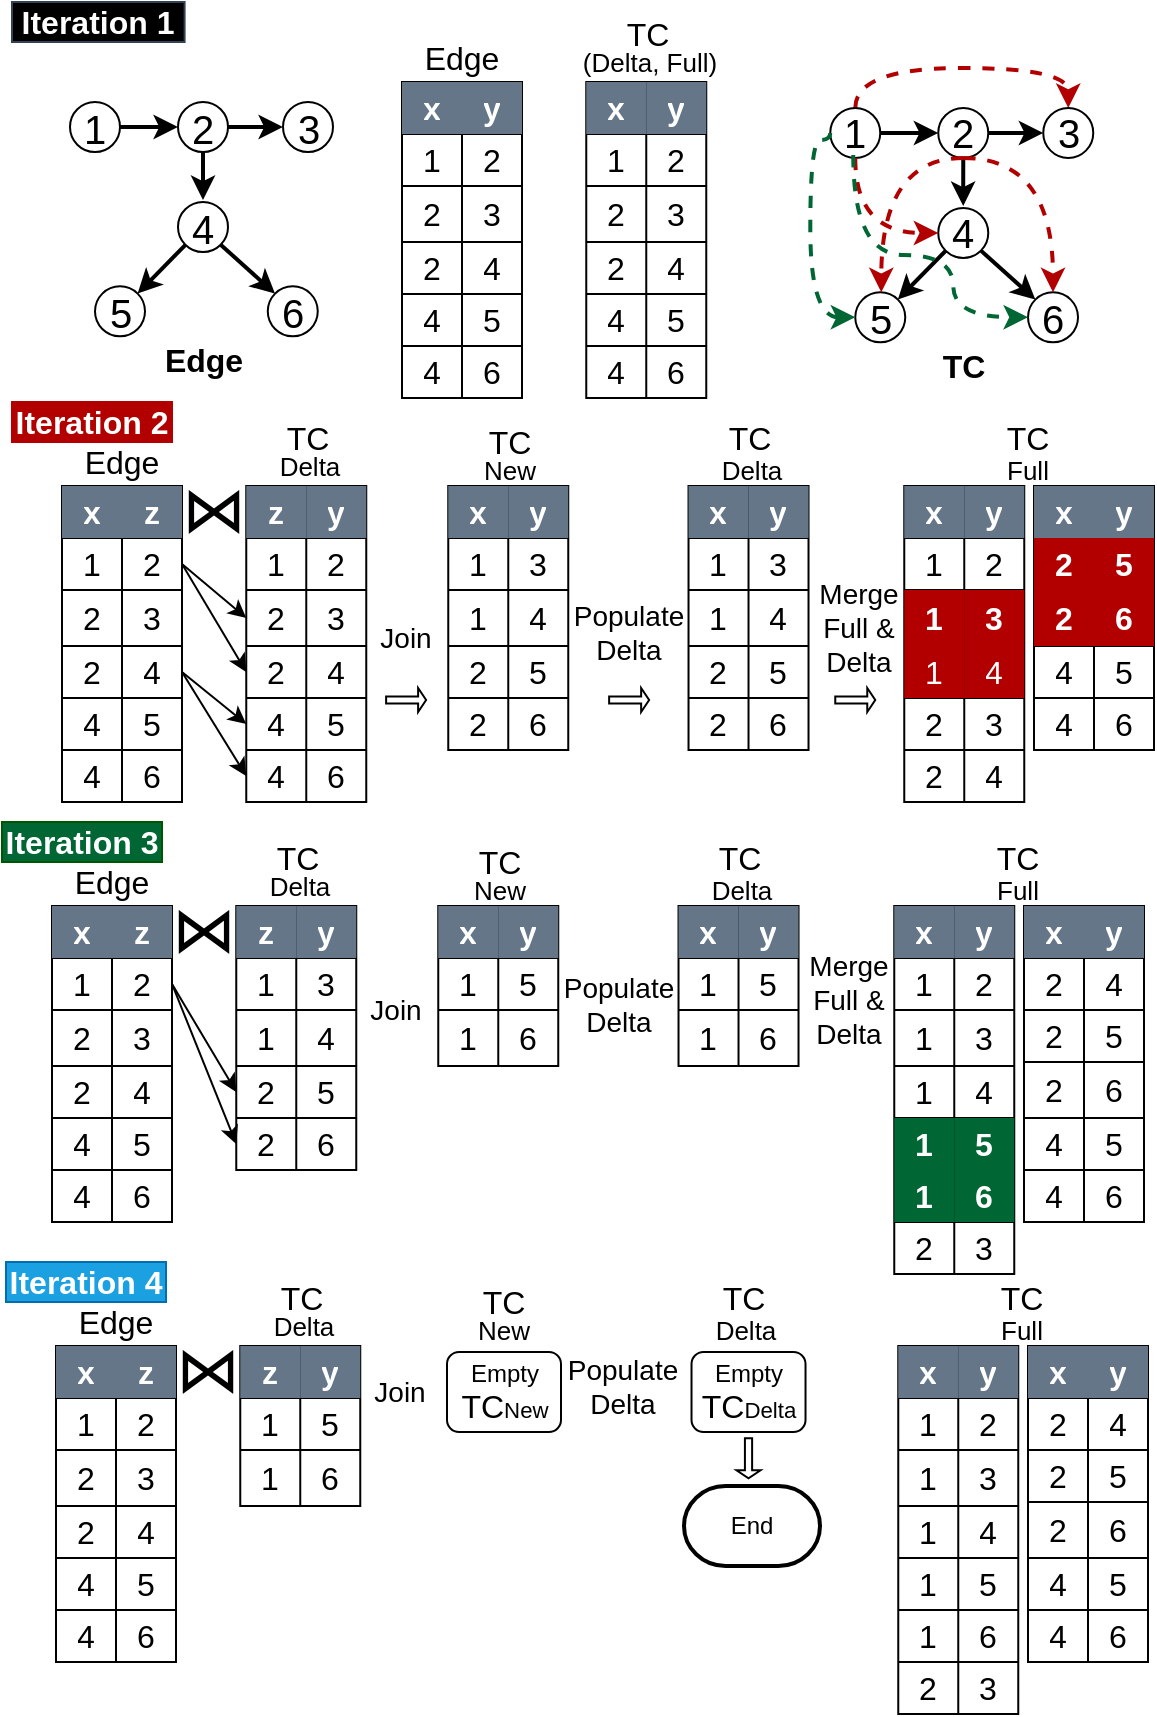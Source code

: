 <mxfile version="26.2.13">
  <diagram name="Page-1" id="79ASWJVpfwQT944X2djE">
    <mxGraphModel dx="1372" dy="879" grid="1" gridSize="10" guides="1" tooltips="1" connect="1" arrows="1" fold="1" page="1" pageScale="1" pageWidth="850" pageHeight="1100" math="0" shadow="0">
      <root>
        <mxCell id="0" />
        <mxCell id="1" parent="0" />
        <mxCell id="Wti6Zjn5eSG-TVBrPJZ1-40" value="Iteration 1" style="whiteSpace=wrap;html=1;fontStyle=1;flipV=0;flipH=1;rotation=0;fontSize=16;strokeColor=#314354;fillColor=#000000;fontColor=#ffffff;" parent="1" vertex="1">
          <mxGeometry x="745" y="732" width="86.3" height="20" as="geometry" />
        </mxCell>
        <mxCell id="Wti6Zjn5eSG-TVBrPJZ1-97" value="Edge" style="whiteSpace=wrap;html=1;fontStyle=0;strokeColor=none;flipV=0;flipH=1;rotation=0;fillColor=none;fontSize=16;" parent="1" vertex="1">
          <mxGeometry x="945" y="750" width="50" height="20" as="geometry" />
        </mxCell>
        <mxCell id="Wti6Zjn5eSG-TVBrPJZ1-98" value="TC" style="whiteSpace=wrap;html=1;fontStyle=0;strokeColor=none;flipV=0;flipH=1;rotation=0;fillColor=none;fontSize=16;" parent="1" vertex="1">
          <mxGeometry x="1038" y="738" width="50" height="20" as="geometry" />
        </mxCell>
        <mxCell id="Wti6Zjn5eSG-TVBrPJZ1-99" value="(Delta, Full)" style="whiteSpace=wrap;html=1;fontStyle=0;strokeColor=none;flipV=0;flipH=1;rotation=0;fillColor=none;fontSize=13;" parent="1" vertex="1">
          <mxGeometry x="1024" y="752" width="80" height="20" as="geometry" />
        </mxCell>
        <mxCell id="Wti6Zjn5eSG-TVBrPJZ1-100" value="" style="shape=table;startSize=0;container=1;collapsible=0;childLayout=tableLayout;fontSize=16;" parent="1" vertex="1">
          <mxGeometry x="940" y="772" width="60" height="158" as="geometry" />
        </mxCell>
        <mxCell id="Wti6Zjn5eSG-TVBrPJZ1-331" style="shape=tableRow;horizontal=0;startSize=0;swimlaneHead=0;swimlaneBody=0;strokeColor=inherit;top=0;left=0;bottom=0;right=0;collapsible=0;dropTarget=0;fillColor=none;points=[[0,0.5],[1,0.5]];portConstraint=eastwest;fontSize=16;" parent="Wti6Zjn5eSG-TVBrPJZ1-100" vertex="1">
          <mxGeometry width="60" height="26" as="geometry" />
        </mxCell>
        <mxCell id="Wti6Zjn5eSG-TVBrPJZ1-332" value="x" style="shape=partialRectangle;html=1;whiteSpace=wrap;connectable=0;strokeColor=#314354;overflow=hidden;fillColor=#647687;top=0;left=0;bottom=0;right=0;pointerEvents=1;fontSize=16;fontStyle=1;fontColor=#ffffff;" parent="Wti6Zjn5eSG-TVBrPJZ1-331" vertex="1">
          <mxGeometry width="30" height="26" as="geometry">
            <mxRectangle width="30" height="26" as="alternateBounds" />
          </mxGeometry>
        </mxCell>
        <mxCell id="Wti6Zjn5eSG-TVBrPJZ1-333" value="y" style="shape=partialRectangle;html=1;whiteSpace=wrap;connectable=0;strokeColor=#314354;overflow=hidden;fillColor=#647687;top=0;left=0;bottom=0;right=0;pointerEvents=1;fontSize=16;fontStyle=1;fontColor=#ffffff;" parent="Wti6Zjn5eSG-TVBrPJZ1-331" vertex="1">
          <mxGeometry x="30" width="30" height="26" as="geometry">
            <mxRectangle width="30" height="26" as="alternateBounds" />
          </mxGeometry>
        </mxCell>
        <mxCell id="Wti6Zjn5eSG-TVBrPJZ1-101" style="shape=tableRow;horizontal=0;startSize=0;swimlaneHead=0;swimlaneBody=0;strokeColor=inherit;top=0;left=0;bottom=0;right=0;collapsible=0;dropTarget=0;fillColor=none;points=[[0,0.5],[1,0.5]];portConstraint=eastwest;fontSize=16;" parent="Wti6Zjn5eSG-TVBrPJZ1-100" vertex="1">
          <mxGeometry y="26" width="60" height="26" as="geometry" />
        </mxCell>
        <mxCell id="Wti6Zjn5eSG-TVBrPJZ1-102" value="1" style="shape=partialRectangle;html=1;whiteSpace=wrap;connectable=0;strokeColor=inherit;overflow=hidden;fillColor=none;top=0;left=0;bottom=0;right=0;pointerEvents=1;fontSize=16;" parent="Wti6Zjn5eSG-TVBrPJZ1-101" vertex="1">
          <mxGeometry width="30" height="26" as="geometry">
            <mxRectangle width="30" height="26" as="alternateBounds" />
          </mxGeometry>
        </mxCell>
        <mxCell id="Wti6Zjn5eSG-TVBrPJZ1-103" value="2" style="shape=partialRectangle;html=1;whiteSpace=wrap;connectable=0;strokeColor=inherit;overflow=hidden;fillColor=none;top=0;left=0;bottom=0;right=0;pointerEvents=1;fontSize=16;" parent="Wti6Zjn5eSG-TVBrPJZ1-101" vertex="1">
          <mxGeometry x="30" width="30" height="26" as="geometry">
            <mxRectangle width="30" height="26" as="alternateBounds" />
          </mxGeometry>
        </mxCell>
        <mxCell id="Wti6Zjn5eSG-TVBrPJZ1-104" style="shape=tableRow;horizontal=0;startSize=0;swimlaneHead=0;swimlaneBody=0;strokeColor=inherit;top=0;left=0;bottom=0;right=0;collapsible=0;dropTarget=0;fillColor=none;points=[[0,0.5],[1,0.5]];portConstraint=eastwest;fontSize=16;" parent="Wti6Zjn5eSG-TVBrPJZ1-100" vertex="1">
          <mxGeometry y="52" width="60" height="28" as="geometry" />
        </mxCell>
        <mxCell id="Wti6Zjn5eSG-TVBrPJZ1-105" value="2" style="shape=partialRectangle;html=1;whiteSpace=wrap;connectable=0;strokeColor=inherit;overflow=hidden;fillColor=none;top=0;left=0;bottom=0;right=0;pointerEvents=1;fontSize=16;" parent="Wti6Zjn5eSG-TVBrPJZ1-104" vertex="1">
          <mxGeometry width="30" height="28" as="geometry">
            <mxRectangle width="30" height="28" as="alternateBounds" />
          </mxGeometry>
        </mxCell>
        <mxCell id="Wti6Zjn5eSG-TVBrPJZ1-106" value="3" style="shape=partialRectangle;html=1;whiteSpace=wrap;connectable=0;strokeColor=inherit;overflow=hidden;fillColor=none;top=0;left=0;bottom=0;right=0;pointerEvents=1;fontSize=16;" parent="Wti6Zjn5eSG-TVBrPJZ1-104" vertex="1">
          <mxGeometry x="30" width="30" height="28" as="geometry">
            <mxRectangle width="30" height="28" as="alternateBounds" />
          </mxGeometry>
        </mxCell>
        <mxCell id="Wti6Zjn5eSG-TVBrPJZ1-107" style="shape=tableRow;horizontal=0;startSize=0;swimlaneHead=0;swimlaneBody=0;strokeColor=inherit;top=0;left=0;bottom=0;right=0;collapsible=0;dropTarget=0;fillColor=none;points=[[0,0.5],[1,0.5]];portConstraint=eastwest;fontSize=16;" parent="Wti6Zjn5eSG-TVBrPJZ1-100" vertex="1">
          <mxGeometry y="80" width="60" height="26" as="geometry" />
        </mxCell>
        <mxCell id="Wti6Zjn5eSG-TVBrPJZ1-108" value="2" style="shape=partialRectangle;html=1;whiteSpace=wrap;connectable=0;strokeColor=inherit;overflow=hidden;fillColor=none;top=0;left=0;bottom=0;right=0;pointerEvents=1;fontSize=16;" parent="Wti6Zjn5eSG-TVBrPJZ1-107" vertex="1">
          <mxGeometry width="30" height="26" as="geometry">
            <mxRectangle width="30" height="26" as="alternateBounds" />
          </mxGeometry>
        </mxCell>
        <mxCell id="Wti6Zjn5eSG-TVBrPJZ1-109" value="4" style="shape=partialRectangle;html=1;whiteSpace=wrap;connectable=0;strokeColor=inherit;overflow=hidden;fillColor=none;top=0;left=0;bottom=0;right=0;pointerEvents=1;fontSize=16;" parent="Wti6Zjn5eSG-TVBrPJZ1-107" vertex="1">
          <mxGeometry x="30" width="30" height="26" as="geometry">
            <mxRectangle width="30" height="26" as="alternateBounds" />
          </mxGeometry>
        </mxCell>
        <mxCell id="Wti6Zjn5eSG-TVBrPJZ1-110" value="" style="shape=tableRow;horizontal=0;startSize=0;swimlaneHead=0;swimlaneBody=0;strokeColor=inherit;top=0;left=0;bottom=0;right=0;collapsible=0;dropTarget=0;fillColor=none;points=[[0,0.5],[1,0.5]];portConstraint=eastwest;fontSize=16;" parent="Wti6Zjn5eSG-TVBrPJZ1-100" vertex="1">
          <mxGeometry y="106" width="60" height="26" as="geometry" />
        </mxCell>
        <mxCell id="Wti6Zjn5eSG-TVBrPJZ1-111" value="4" style="shape=partialRectangle;html=1;whiteSpace=wrap;connectable=0;strokeColor=inherit;overflow=hidden;fillColor=none;top=0;left=0;bottom=0;right=0;pointerEvents=1;fontSize=16;" parent="Wti6Zjn5eSG-TVBrPJZ1-110" vertex="1">
          <mxGeometry width="30" height="26" as="geometry">
            <mxRectangle width="30" height="26" as="alternateBounds" />
          </mxGeometry>
        </mxCell>
        <mxCell id="Wti6Zjn5eSG-TVBrPJZ1-112" value="5" style="shape=partialRectangle;html=1;whiteSpace=wrap;connectable=0;strokeColor=inherit;overflow=hidden;fillColor=none;top=0;left=0;bottom=0;right=0;pointerEvents=1;fontSize=16;" parent="Wti6Zjn5eSG-TVBrPJZ1-110" vertex="1">
          <mxGeometry x="30" width="30" height="26" as="geometry">
            <mxRectangle width="30" height="26" as="alternateBounds" />
          </mxGeometry>
        </mxCell>
        <mxCell id="Wti6Zjn5eSG-TVBrPJZ1-113" value="" style="shape=tableRow;horizontal=0;startSize=0;swimlaneHead=0;swimlaneBody=0;strokeColor=inherit;top=0;left=0;bottom=0;right=0;collapsible=0;dropTarget=0;fillColor=none;points=[[0,0.5],[1,0.5]];portConstraint=eastwest;fontSize=16;" parent="Wti6Zjn5eSG-TVBrPJZ1-100" vertex="1">
          <mxGeometry y="132" width="60" height="26" as="geometry" />
        </mxCell>
        <mxCell id="Wti6Zjn5eSG-TVBrPJZ1-114" value="4" style="shape=partialRectangle;html=1;whiteSpace=wrap;connectable=0;strokeColor=inherit;overflow=hidden;fillColor=none;top=0;left=0;bottom=0;right=0;pointerEvents=1;fontSize=16;" parent="Wti6Zjn5eSG-TVBrPJZ1-113" vertex="1">
          <mxGeometry width="30" height="26" as="geometry">
            <mxRectangle width="30" height="26" as="alternateBounds" />
          </mxGeometry>
        </mxCell>
        <mxCell id="Wti6Zjn5eSG-TVBrPJZ1-115" value="6" style="shape=partialRectangle;html=1;whiteSpace=wrap;connectable=0;strokeColor=inherit;overflow=hidden;fillColor=none;top=0;left=0;bottom=0;right=0;pointerEvents=1;fontSize=16;" parent="Wti6Zjn5eSG-TVBrPJZ1-113" vertex="1">
          <mxGeometry x="30" width="30" height="26" as="geometry">
            <mxRectangle width="30" height="26" as="alternateBounds" />
          </mxGeometry>
        </mxCell>
        <mxCell id="Wti6Zjn5eSG-TVBrPJZ1-297" value="Empty&lt;div&gt;&lt;span style=&quot;font-size: 16px;&quot;&gt;TC&lt;/span&gt;&lt;span style=&quot;font-size: 11.111px;&quot;&gt;New&lt;/span&gt;&lt;/div&gt;" style="rounded=1;whiteSpace=wrap;html=1;" parent="1" vertex="1">
          <mxGeometry x="962.5" y="1407" width="57" height="40" as="geometry" />
        </mxCell>
        <mxCell id="Wti6Zjn5eSG-TVBrPJZ1-300" style="edgeStyle=orthogonalEdgeStyle;rounded=0;orthogonalLoop=1;jettySize=auto;html=1;entryX=0;entryY=0.5;entryDx=0;entryDy=0;strokeWidth=2;" parent="1" source="Wti6Zjn5eSG-TVBrPJZ1-301" target="Wti6Zjn5eSG-TVBrPJZ1-303" edge="1">
          <mxGeometry relative="1" as="geometry" />
        </mxCell>
        <mxCell id="Wti6Zjn5eSG-TVBrPJZ1-301" value="1" style="ellipse;whiteSpace=wrap;html=1;aspect=fixed;fontSize=20;" parent="1" vertex="1">
          <mxGeometry x="774" y="782" width="25" height="25" as="geometry" />
        </mxCell>
        <mxCell id="Wti6Zjn5eSG-TVBrPJZ1-302" style="edgeStyle=orthogonalEdgeStyle;rounded=0;orthogonalLoop=1;jettySize=auto;html=1;exitX=1;exitY=0.5;exitDx=0;exitDy=0;entryX=0;entryY=0.5;entryDx=0;entryDy=0;strokeWidth=2;" parent="1" source="Wti6Zjn5eSG-TVBrPJZ1-303" target="Wti6Zjn5eSG-TVBrPJZ1-304" edge="1">
          <mxGeometry relative="1" as="geometry" />
        </mxCell>
        <mxCell id="Wti6Zjn5eSG-TVBrPJZ1-354" style="edgeStyle=orthogonalEdgeStyle;rounded=0;orthogonalLoop=1;jettySize=auto;html=1;strokeWidth=2;" parent="1" source="Wti6Zjn5eSG-TVBrPJZ1-303" edge="1">
          <mxGeometry relative="1" as="geometry">
            <mxPoint x="840.5" y="831" as="targetPoint" />
          </mxGeometry>
        </mxCell>
        <mxCell id="Wti6Zjn5eSG-TVBrPJZ1-303" value="2" style="ellipse;whiteSpace=wrap;html=1;aspect=fixed;fontSize=20;" parent="1" vertex="1">
          <mxGeometry x="828" y="782" width="25" height="25" as="geometry" />
        </mxCell>
        <mxCell id="Wti6Zjn5eSG-TVBrPJZ1-304" value="3" style="ellipse;whiteSpace=wrap;html=1;aspect=fixed;fontSize=20;" parent="1" vertex="1">
          <mxGeometry x="880.5" y="782" width="25" height="25" as="geometry" />
        </mxCell>
        <mxCell id="Wti6Zjn5eSG-TVBrPJZ1-305" style="rounded=0;orthogonalLoop=1;jettySize=auto;html=1;strokeWidth=2;" parent="1" source="Wti6Zjn5eSG-TVBrPJZ1-307" target="Wti6Zjn5eSG-TVBrPJZ1-308" edge="1">
          <mxGeometry relative="1" as="geometry" />
        </mxCell>
        <mxCell id="Wti6Zjn5eSG-TVBrPJZ1-306" style="rounded=0;orthogonalLoop=1;jettySize=auto;html=1;exitX=1;exitY=1;exitDx=0;exitDy=0;entryX=0;entryY=0;entryDx=0;entryDy=0;strokeWidth=2;" parent="1" source="Wti6Zjn5eSG-TVBrPJZ1-307" target="Wti6Zjn5eSG-TVBrPJZ1-309" edge="1">
          <mxGeometry relative="1" as="geometry" />
        </mxCell>
        <mxCell id="Wti6Zjn5eSG-TVBrPJZ1-307" value="4" style="ellipse;whiteSpace=wrap;html=1;aspect=fixed;fontSize=20;" parent="1" vertex="1">
          <mxGeometry x="828" y="832" width="25" height="25" as="geometry" />
        </mxCell>
        <mxCell id="Wti6Zjn5eSG-TVBrPJZ1-308" value="5" style="ellipse;whiteSpace=wrap;html=1;aspect=fixed;fontSize=20;" parent="1" vertex="1">
          <mxGeometry x="786.5" y="874.17" width="25" height="25" as="geometry" />
        </mxCell>
        <mxCell id="Wti6Zjn5eSG-TVBrPJZ1-309" value="6" style="ellipse;whiteSpace=wrap;html=1;aspect=fixed;fontSize=20;" parent="1" vertex="1">
          <mxGeometry x="872.88" y="874.17" width="25" height="25" as="geometry" />
        </mxCell>
        <mxCell id="Wti6Zjn5eSG-TVBrPJZ1-311" value="Edge" style="whiteSpace=wrap;html=1;fontStyle=1;strokeColor=none;flipV=0;flipH=1;rotation=0;fillColor=none;fontSize=16;" parent="1" vertex="1">
          <mxGeometry x="780.5" y="901.03" width="120" height="20" as="geometry" />
        </mxCell>
        <mxCell id="Wti6Zjn5eSG-TVBrPJZ1-334" value="" style="shape=table;startSize=0;container=1;collapsible=0;childLayout=tableLayout;fontSize=16;" parent="1" vertex="1">
          <mxGeometry x="1032.13" y="772" width="60" height="158" as="geometry" />
        </mxCell>
        <mxCell id="Wti6Zjn5eSG-TVBrPJZ1-335" style="shape=tableRow;horizontal=0;startSize=0;swimlaneHead=0;swimlaneBody=0;strokeColor=inherit;top=0;left=0;bottom=0;right=0;collapsible=0;dropTarget=0;fillColor=none;points=[[0,0.5],[1,0.5]];portConstraint=eastwest;fontSize=16;" parent="Wti6Zjn5eSG-TVBrPJZ1-334" vertex="1">
          <mxGeometry width="60" height="26" as="geometry" />
        </mxCell>
        <mxCell id="Wti6Zjn5eSG-TVBrPJZ1-336" value="x" style="shape=partialRectangle;html=1;whiteSpace=wrap;connectable=0;strokeColor=#314354;overflow=hidden;fillColor=#647687;top=0;left=0;bottom=0;right=0;pointerEvents=1;fontSize=16;fontStyle=1;fontColor=#ffffff;" parent="Wti6Zjn5eSG-TVBrPJZ1-335" vertex="1">
          <mxGeometry width="30" height="26" as="geometry">
            <mxRectangle width="30" height="26" as="alternateBounds" />
          </mxGeometry>
        </mxCell>
        <mxCell id="Wti6Zjn5eSG-TVBrPJZ1-337" value="y" style="shape=partialRectangle;html=1;whiteSpace=wrap;connectable=0;strokeColor=#314354;overflow=hidden;fillColor=#647687;top=0;left=0;bottom=0;right=0;pointerEvents=1;fontSize=16;fontStyle=1;fontColor=#ffffff;" parent="Wti6Zjn5eSG-TVBrPJZ1-335" vertex="1">
          <mxGeometry x="30" width="30" height="26" as="geometry">
            <mxRectangle width="30" height="26" as="alternateBounds" />
          </mxGeometry>
        </mxCell>
        <mxCell id="Wti6Zjn5eSG-TVBrPJZ1-338" style="shape=tableRow;horizontal=0;startSize=0;swimlaneHead=0;swimlaneBody=0;strokeColor=inherit;top=0;left=0;bottom=0;right=0;collapsible=0;dropTarget=0;fillColor=none;points=[[0,0.5],[1,0.5]];portConstraint=eastwest;fontSize=16;" parent="Wti6Zjn5eSG-TVBrPJZ1-334" vertex="1">
          <mxGeometry y="26" width="60" height="26" as="geometry" />
        </mxCell>
        <mxCell id="Wti6Zjn5eSG-TVBrPJZ1-339" value="1" style="shape=partialRectangle;html=1;whiteSpace=wrap;connectable=0;strokeColor=inherit;overflow=hidden;fillColor=none;top=0;left=0;bottom=0;right=0;pointerEvents=1;fontSize=16;" parent="Wti6Zjn5eSG-TVBrPJZ1-338" vertex="1">
          <mxGeometry width="30" height="26" as="geometry">
            <mxRectangle width="30" height="26" as="alternateBounds" />
          </mxGeometry>
        </mxCell>
        <mxCell id="Wti6Zjn5eSG-TVBrPJZ1-340" value="2" style="shape=partialRectangle;html=1;whiteSpace=wrap;connectable=0;strokeColor=inherit;overflow=hidden;fillColor=none;top=0;left=0;bottom=0;right=0;pointerEvents=1;fontSize=16;" parent="Wti6Zjn5eSG-TVBrPJZ1-338" vertex="1">
          <mxGeometry x="30" width="30" height="26" as="geometry">
            <mxRectangle width="30" height="26" as="alternateBounds" />
          </mxGeometry>
        </mxCell>
        <mxCell id="Wti6Zjn5eSG-TVBrPJZ1-341" style="shape=tableRow;horizontal=0;startSize=0;swimlaneHead=0;swimlaneBody=0;strokeColor=inherit;top=0;left=0;bottom=0;right=0;collapsible=0;dropTarget=0;fillColor=none;points=[[0,0.5],[1,0.5]];portConstraint=eastwest;fontSize=16;" parent="Wti6Zjn5eSG-TVBrPJZ1-334" vertex="1">
          <mxGeometry y="52" width="60" height="28" as="geometry" />
        </mxCell>
        <mxCell id="Wti6Zjn5eSG-TVBrPJZ1-342" value="2" style="shape=partialRectangle;html=1;whiteSpace=wrap;connectable=0;strokeColor=inherit;overflow=hidden;fillColor=none;top=0;left=0;bottom=0;right=0;pointerEvents=1;fontSize=16;" parent="Wti6Zjn5eSG-TVBrPJZ1-341" vertex="1">
          <mxGeometry width="30" height="28" as="geometry">
            <mxRectangle width="30" height="28" as="alternateBounds" />
          </mxGeometry>
        </mxCell>
        <mxCell id="Wti6Zjn5eSG-TVBrPJZ1-343" value="3" style="shape=partialRectangle;html=1;whiteSpace=wrap;connectable=0;strokeColor=inherit;overflow=hidden;fillColor=none;top=0;left=0;bottom=0;right=0;pointerEvents=1;fontSize=16;" parent="Wti6Zjn5eSG-TVBrPJZ1-341" vertex="1">
          <mxGeometry x="30" width="30" height="28" as="geometry">
            <mxRectangle width="30" height="28" as="alternateBounds" />
          </mxGeometry>
        </mxCell>
        <mxCell id="Wti6Zjn5eSG-TVBrPJZ1-344" style="shape=tableRow;horizontal=0;startSize=0;swimlaneHead=0;swimlaneBody=0;strokeColor=inherit;top=0;left=0;bottom=0;right=0;collapsible=0;dropTarget=0;fillColor=none;points=[[0,0.5],[1,0.5]];portConstraint=eastwest;fontSize=16;" parent="Wti6Zjn5eSG-TVBrPJZ1-334" vertex="1">
          <mxGeometry y="80" width="60" height="26" as="geometry" />
        </mxCell>
        <mxCell id="Wti6Zjn5eSG-TVBrPJZ1-345" value="2" style="shape=partialRectangle;html=1;whiteSpace=wrap;connectable=0;strokeColor=inherit;overflow=hidden;fillColor=none;top=0;left=0;bottom=0;right=0;pointerEvents=1;fontSize=16;" parent="Wti6Zjn5eSG-TVBrPJZ1-344" vertex="1">
          <mxGeometry width="30" height="26" as="geometry">
            <mxRectangle width="30" height="26" as="alternateBounds" />
          </mxGeometry>
        </mxCell>
        <mxCell id="Wti6Zjn5eSG-TVBrPJZ1-346" value="4" style="shape=partialRectangle;html=1;whiteSpace=wrap;connectable=0;strokeColor=inherit;overflow=hidden;fillColor=none;top=0;left=0;bottom=0;right=0;pointerEvents=1;fontSize=16;" parent="Wti6Zjn5eSG-TVBrPJZ1-344" vertex="1">
          <mxGeometry x="30" width="30" height="26" as="geometry">
            <mxRectangle width="30" height="26" as="alternateBounds" />
          </mxGeometry>
        </mxCell>
        <mxCell id="Wti6Zjn5eSG-TVBrPJZ1-347" value="" style="shape=tableRow;horizontal=0;startSize=0;swimlaneHead=0;swimlaneBody=0;strokeColor=inherit;top=0;left=0;bottom=0;right=0;collapsible=0;dropTarget=0;fillColor=none;points=[[0,0.5],[1,0.5]];portConstraint=eastwest;fontSize=16;" parent="Wti6Zjn5eSG-TVBrPJZ1-334" vertex="1">
          <mxGeometry y="106" width="60" height="26" as="geometry" />
        </mxCell>
        <mxCell id="Wti6Zjn5eSG-TVBrPJZ1-348" value="4" style="shape=partialRectangle;html=1;whiteSpace=wrap;connectable=0;strokeColor=inherit;overflow=hidden;fillColor=none;top=0;left=0;bottom=0;right=0;pointerEvents=1;fontSize=16;" parent="Wti6Zjn5eSG-TVBrPJZ1-347" vertex="1">
          <mxGeometry width="30" height="26" as="geometry">
            <mxRectangle width="30" height="26" as="alternateBounds" />
          </mxGeometry>
        </mxCell>
        <mxCell id="Wti6Zjn5eSG-TVBrPJZ1-349" value="5" style="shape=partialRectangle;html=1;whiteSpace=wrap;connectable=0;strokeColor=inherit;overflow=hidden;fillColor=none;top=0;left=0;bottom=0;right=0;pointerEvents=1;fontSize=16;" parent="Wti6Zjn5eSG-TVBrPJZ1-347" vertex="1">
          <mxGeometry x="30" width="30" height="26" as="geometry">
            <mxRectangle width="30" height="26" as="alternateBounds" />
          </mxGeometry>
        </mxCell>
        <mxCell id="Wti6Zjn5eSG-TVBrPJZ1-350" value="" style="shape=tableRow;horizontal=0;startSize=0;swimlaneHead=0;swimlaneBody=0;strokeColor=inherit;top=0;left=0;bottom=0;right=0;collapsible=0;dropTarget=0;fillColor=none;points=[[0,0.5],[1,0.5]];portConstraint=eastwest;fontSize=16;" parent="Wti6Zjn5eSG-TVBrPJZ1-334" vertex="1">
          <mxGeometry y="132" width="60" height="26" as="geometry" />
        </mxCell>
        <mxCell id="Wti6Zjn5eSG-TVBrPJZ1-351" value="4" style="shape=partialRectangle;html=1;whiteSpace=wrap;connectable=0;strokeColor=inherit;overflow=hidden;fillColor=none;top=0;left=0;bottom=0;right=0;pointerEvents=1;fontSize=16;" parent="Wti6Zjn5eSG-TVBrPJZ1-350" vertex="1">
          <mxGeometry width="30" height="26" as="geometry">
            <mxRectangle width="30" height="26" as="alternateBounds" />
          </mxGeometry>
        </mxCell>
        <mxCell id="Wti6Zjn5eSG-TVBrPJZ1-352" value="6" style="shape=partialRectangle;html=1;whiteSpace=wrap;connectable=0;strokeColor=inherit;overflow=hidden;fillColor=none;top=0;left=0;bottom=0;right=0;pointerEvents=1;fontSize=16;" parent="Wti6Zjn5eSG-TVBrPJZ1-350" vertex="1">
          <mxGeometry x="30" width="30" height="26" as="geometry">
            <mxRectangle width="30" height="26" as="alternateBounds" />
          </mxGeometry>
        </mxCell>
        <mxCell id="Wti6Zjn5eSG-TVBrPJZ1-355" style="edgeStyle=orthogonalEdgeStyle;rounded=0;orthogonalLoop=1;jettySize=auto;html=1;entryX=0;entryY=0.5;entryDx=0;entryDy=0;strokeWidth=2;" parent="1" source="Wti6Zjn5eSG-TVBrPJZ1-356" target="Wti6Zjn5eSG-TVBrPJZ1-359" edge="1">
          <mxGeometry relative="1" as="geometry" />
        </mxCell>
        <mxCell id="Wti6Zjn5eSG-TVBrPJZ1-367" style="edgeStyle=orthogonalEdgeStyle;rounded=0;orthogonalLoop=1;jettySize=auto;html=1;entryX=0.5;entryY=0;entryDx=0;entryDy=0;curved=1;exitX=0.5;exitY=0;exitDx=0;exitDy=0;dashed=1;fillColor=#e51400;strokeColor=#B20000;strokeWidth=2;" parent="1" source="Wti6Zjn5eSG-TVBrPJZ1-356" target="Wti6Zjn5eSG-TVBrPJZ1-360" edge="1">
          <mxGeometry relative="1" as="geometry" />
        </mxCell>
        <mxCell id="Wti6Zjn5eSG-TVBrPJZ1-356" value="1" style="ellipse;whiteSpace=wrap;html=1;aspect=fixed;fontSize=20;" parent="1" vertex="1">
          <mxGeometry x="1154.13" y="784.97" width="25" height="25" as="geometry" />
        </mxCell>
        <mxCell id="Wti6Zjn5eSG-TVBrPJZ1-357" style="edgeStyle=orthogonalEdgeStyle;rounded=0;orthogonalLoop=1;jettySize=auto;html=1;exitX=1;exitY=0.5;exitDx=0;exitDy=0;entryX=0;entryY=0.5;entryDx=0;entryDy=0;strokeWidth=2;" parent="1" source="Wti6Zjn5eSG-TVBrPJZ1-359" target="Wti6Zjn5eSG-TVBrPJZ1-360" edge="1">
          <mxGeometry relative="1" as="geometry" />
        </mxCell>
        <mxCell id="Wti6Zjn5eSG-TVBrPJZ1-358" style="edgeStyle=orthogonalEdgeStyle;rounded=0;orthogonalLoop=1;jettySize=auto;html=1;strokeWidth=2;" parent="1" source="Wti6Zjn5eSG-TVBrPJZ1-359" edge="1">
          <mxGeometry relative="1" as="geometry">
            <mxPoint x="1220.63" y="833.97" as="targetPoint" />
          </mxGeometry>
        </mxCell>
        <mxCell id="Wti6Zjn5eSG-TVBrPJZ1-359" value="2" style="ellipse;whiteSpace=wrap;html=1;aspect=fixed;fontSize=20;" parent="1" vertex="1">
          <mxGeometry x="1208.13" y="784.97" width="25" height="25" as="geometry" />
        </mxCell>
        <mxCell id="Wti6Zjn5eSG-TVBrPJZ1-360" value="3" style="ellipse;whiteSpace=wrap;html=1;aspect=fixed;fontSize=20;" parent="1" vertex="1">
          <mxGeometry x="1260.63" y="784.97" width="25" height="25" as="geometry" />
        </mxCell>
        <mxCell id="Wti6Zjn5eSG-TVBrPJZ1-361" style="rounded=0;orthogonalLoop=1;jettySize=auto;html=1;strokeWidth=2;" parent="1" source="Wti6Zjn5eSG-TVBrPJZ1-363" target="Wti6Zjn5eSG-TVBrPJZ1-364" edge="1">
          <mxGeometry relative="1" as="geometry" />
        </mxCell>
        <mxCell id="Wti6Zjn5eSG-TVBrPJZ1-362" style="rounded=0;orthogonalLoop=1;jettySize=auto;html=1;exitX=1;exitY=1;exitDx=0;exitDy=0;entryX=0;entryY=0;entryDx=0;entryDy=0;strokeWidth=2;" parent="1" source="Wti6Zjn5eSG-TVBrPJZ1-363" target="Wti6Zjn5eSG-TVBrPJZ1-365" edge="1">
          <mxGeometry relative="1" as="geometry" />
        </mxCell>
        <mxCell id="Wti6Zjn5eSG-TVBrPJZ1-363" value="4" style="ellipse;whiteSpace=wrap;html=1;aspect=fixed;fontSize=20;" parent="1" vertex="1">
          <mxGeometry x="1208.13" y="834.97" width="25" height="25" as="geometry" />
        </mxCell>
        <mxCell id="Wti6Zjn5eSG-TVBrPJZ1-364" value="5" style="ellipse;whiteSpace=wrap;html=1;aspect=fixed;fontSize=20;" parent="1" vertex="1">
          <mxGeometry x="1166.63" y="877.14" width="25" height="25" as="geometry" />
        </mxCell>
        <mxCell id="Wti6Zjn5eSG-TVBrPJZ1-365" value="6" style="ellipse;whiteSpace=wrap;html=1;aspect=fixed;fontSize=20;" parent="1" vertex="1">
          <mxGeometry x="1253.01" y="877.14" width="25" height="25" as="geometry" />
        </mxCell>
        <mxCell id="Wti6Zjn5eSG-TVBrPJZ1-366" value="TC" style="whiteSpace=wrap;html=1;fontStyle=1;strokeColor=none;flipV=0;flipH=1;rotation=0;fillColor=none;fontSize=16;" parent="1" vertex="1">
          <mxGeometry x="1160.63" y="904" width="120" height="20" as="geometry" />
        </mxCell>
        <mxCell id="Wti6Zjn5eSG-TVBrPJZ1-368" style="edgeStyle=orthogonalEdgeStyle;rounded=0;orthogonalLoop=1;jettySize=auto;html=1;entryX=0;entryY=0.5;entryDx=0;entryDy=0;curved=1;exitX=0.5;exitY=1;exitDx=0;exitDy=0;dashed=1;fillColor=#e51400;strokeColor=#B20000;strokeWidth=2;" parent="1" source="Wti6Zjn5eSG-TVBrPJZ1-356" target="Wti6Zjn5eSG-TVBrPJZ1-363" edge="1">
          <mxGeometry relative="1" as="geometry">
            <mxPoint x="1176.63" y="794.49" as="sourcePoint" />
            <mxPoint x="1283.63" y="794.49" as="targetPoint" />
          </mxGeometry>
        </mxCell>
        <mxCell id="Wti6Zjn5eSG-TVBrPJZ1-369" style="edgeStyle=orthogonalEdgeStyle;rounded=0;orthogonalLoop=1;jettySize=auto;html=1;curved=1;exitX=0.5;exitY=1;exitDx=0;exitDy=0;dashed=1;fontColor=#B20000;strokeColor=#B20000;strokeWidth=2;" parent="1" source="Wti6Zjn5eSG-TVBrPJZ1-359" target="Wti6Zjn5eSG-TVBrPJZ1-364" edge="1">
          <mxGeometry relative="1" as="geometry">
            <mxPoint x="1176.63" y="819.49" as="sourcePoint" />
            <mxPoint x="1218.63" y="857.49" as="targetPoint" />
            <Array as="points">
              <mxPoint x="1179.63" y="810.49" />
            </Array>
          </mxGeometry>
        </mxCell>
        <mxCell id="Wti6Zjn5eSG-TVBrPJZ1-370" style="edgeStyle=orthogonalEdgeStyle;rounded=0;orthogonalLoop=1;jettySize=auto;html=1;curved=1;exitX=0.5;exitY=1;exitDx=0;exitDy=0;dashed=1;entryX=0.5;entryY=0;entryDx=0;entryDy=0;fontColor=#B20000;strokeColor=#B20000;strokeWidth=2;" parent="1" source="Wti6Zjn5eSG-TVBrPJZ1-359" target="Wti6Zjn5eSG-TVBrPJZ1-365" edge="1">
          <mxGeometry relative="1" as="geometry">
            <mxPoint x="1230.63" y="819.49" as="sourcePoint" />
            <mxPoint x="1189.63" y="887.49" as="targetPoint" />
            <Array as="points">
              <mxPoint x="1265.63" y="810.49" />
            </Array>
          </mxGeometry>
        </mxCell>
        <mxCell id="Wti6Zjn5eSG-TVBrPJZ1-371" style="edgeStyle=orthogonalEdgeStyle;rounded=0;orthogonalLoop=1;jettySize=auto;html=1;curved=1;dashed=1;entryX=0;entryY=0.5;entryDx=0;entryDy=0;fontColor=#006633;strokeColor=#006633;strokeWidth=2;" parent="1" target="Wti6Zjn5eSG-TVBrPJZ1-365" edge="1">
          <mxGeometry relative="1" as="geometry">
            <mxPoint x="1165.63" y="808.49" as="sourcePoint" />
            <mxPoint x="1218.63" y="857.49" as="targetPoint" />
            <Array as="points">
              <mxPoint x="1165.63" y="858.49" />
              <mxPoint x="1215.63" y="858.49" />
              <mxPoint x="1215.63" y="889.49" />
            </Array>
          </mxGeometry>
        </mxCell>
        <mxCell id="Wti6Zjn5eSG-TVBrPJZ1-372" style="edgeStyle=orthogonalEdgeStyle;rounded=0;orthogonalLoop=1;jettySize=auto;html=1;entryX=0;entryY=0.5;entryDx=0;entryDy=0;curved=1;dashed=1;exitX=0;exitY=0.5;exitDx=0;exitDy=0;fontColor=#006633;strokeColor=#006633;strokeWidth=2;" parent="1" source="Wti6Zjn5eSG-TVBrPJZ1-356" target="Wti6Zjn5eSG-TVBrPJZ1-364" edge="1">
          <mxGeometry relative="1" as="geometry">
            <mxPoint x="1165.63" y="818.49" as="sourcePoint" />
            <mxPoint x="1218.63" y="857.49" as="targetPoint" />
            <Array as="points">
              <mxPoint x="1154.13" y="800.99" />
              <mxPoint x="1144.13" y="800.99" />
              <mxPoint x="1144.13" y="889.99" />
            </Array>
          </mxGeometry>
        </mxCell>
        <mxCell id="Wti6Zjn5eSG-TVBrPJZ1-374" value="Edge" style="whiteSpace=wrap;html=1;fontStyle=0;strokeColor=none;flipV=0;flipH=1;rotation=0;fillColor=none;fontSize=16;" parent="1" vertex="1">
          <mxGeometry x="775" y="952" width="50" height="20" as="geometry" />
        </mxCell>
        <mxCell id="Wti6Zjn5eSG-TVBrPJZ1-375" value="TC" style="whiteSpace=wrap;html=1;fontStyle=0;strokeColor=none;flipV=0;flipH=1;rotation=0;fillColor=none;fontSize=16;" parent="1" vertex="1">
          <mxGeometry x="868" y="940" width="50" height="20" as="geometry" />
        </mxCell>
        <mxCell id="Wti6Zjn5eSG-TVBrPJZ1-376" value="Delta" style="whiteSpace=wrap;html=1;fontStyle=0;strokeColor=none;flipV=0;flipH=1;rotation=0;fillColor=none;fontSize=13;" parent="1" vertex="1">
          <mxGeometry x="854" y="954" width="80" height="20" as="geometry" />
        </mxCell>
        <mxCell id="Wti6Zjn5eSG-TVBrPJZ1-377" value="" style="shape=table;startSize=0;container=1;collapsible=0;childLayout=tableLayout;fontSize=16;" parent="1" vertex="1">
          <mxGeometry x="770" y="974" width="60" height="158" as="geometry" />
        </mxCell>
        <mxCell id="Wti6Zjn5eSG-TVBrPJZ1-378" style="shape=tableRow;horizontal=0;startSize=0;swimlaneHead=0;swimlaneBody=0;strokeColor=inherit;top=0;left=0;bottom=0;right=0;collapsible=0;dropTarget=0;fillColor=none;points=[[0,0.5],[1,0.5]];portConstraint=eastwest;fontSize=16;" parent="Wti6Zjn5eSG-TVBrPJZ1-377" vertex="1">
          <mxGeometry width="60" height="26" as="geometry" />
        </mxCell>
        <mxCell id="Wti6Zjn5eSG-TVBrPJZ1-379" value="x" style="shape=partialRectangle;html=1;whiteSpace=wrap;connectable=0;strokeColor=#314354;overflow=hidden;fillColor=#647687;top=0;left=0;bottom=0;right=0;pointerEvents=1;fontSize=16;fontStyle=1;fontColor=#ffffff;" parent="Wti6Zjn5eSG-TVBrPJZ1-378" vertex="1">
          <mxGeometry width="30" height="26" as="geometry">
            <mxRectangle width="30" height="26" as="alternateBounds" />
          </mxGeometry>
        </mxCell>
        <mxCell id="Wti6Zjn5eSG-TVBrPJZ1-380" value="z" style="shape=partialRectangle;html=1;whiteSpace=wrap;connectable=0;strokeColor=#314354;overflow=hidden;fillColor=#647687;top=0;left=0;bottom=0;right=0;pointerEvents=1;fontSize=16;fontStyle=1;fontColor=#ffffff;" parent="Wti6Zjn5eSG-TVBrPJZ1-378" vertex="1">
          <mxGeometry x="30" width="30" height="26" as="geometry">
            <mxRectangle width="30" height="26" as="alternateBounds" />
          </mxGeometry>
        </mxCell>
        <mxCell id="Wti6Zjn5eSG-TVBrPJZ1-381" style="shape=tableRow;horizontal=0;startSize=0;swimlaneHead=0;swimlaneBody=0;strokeColor=inherit;top=0;left=0;bottom=0;right=0;collapsible=0;dropTarget=0;fillColor=none;points=[[0,0.5],[1,0.5]];portConstraint=eastwest;fontSize=16;" parent="Wti6Zjn5eSG-TVBrPJZ1-377" vertex="1">
          <mxGeometry y="26" width="60" height="26" as="geometry" />
        </mxCell>
        <mxCell id="Wti6Zjn5eSG-TVBrPJZ1-382" value="1" style="shape=partialRectangle;html=1;whiteSpace=wrap;connectable=0;strokeColor=inherit;overflow=hidden;fillColor=none;top=0;left=0;bottom=0;right=0;pointerEvents=1;fontSize=16;" parent="Wti6Zjn5eSG-TVBrPJZ1-381" vertex="1">
          <mxGeometry width="30" height="26" as="geometry">
            <mxRectangle width="30" height="26" as="alternateBounds" />
          </mxGeometry>
        </mxCell>
        <mxCell id="Wti6Zjn5eSG-TVBrPJZ1-383" value="2" style="shape=partialRectangle;html=1;whiteSpace=wrap;connectable=0;strokeColor=inherit;overflow=hidden;fillColor=none;top=0;left=0;bottom=0;right=0;pointerEvents=1;fontSize=16;" parent="Wti6Zjn5eSG-TVBrPJZ1-381" vertex="1">
          <mxGeometry x="30" width="30" height="26" as="geometry">
            <mxRectangle width="30" height="26" as="alternateBounds" />
          </mxGeometry>
        </mxCell>
        <mxCell id="Wti6Zjn5eSG-TVBrPJZ1-384" style="shape=tableRow;horizontal=0;startSize=0;swimlaneHead=0;swimlaneBody=0;strokeColor=inherit;top=0;left=0;bottom=0;right=0;collapsible=0;dropTarget=0;fillColor=none;points=[[0,0.5],[1,0.5]];portConstraint=eastwest;fontSize=16;" parent="Wti6Zjn5eSG-TVBrPJZ1-377" vertex="1">
          <mxGeometry y="52" width="60" height="28" as="geometry" />
        </mxCell>
        <mxCell id="Wti6Zjn5eSG-TVBrPJZ1-385" value="2" style="shape=partialRectangle;html=1;whiteSpace=wrap;connectable=0;strokeColor=inherit;overflow=hidden;fillColor=none;top=0;left=0;bottom=0;right=0;pointerEvents=1;fontSize=16;" parent="Wti6Zjn5eSG-TVBrPJZ1-384" vertex="1">
          <mxGeometry width="30" height="28" as="geometry">
            <mxRectangle width="30" height="28" as="alternateBounds" />
          </mxGeometry>
        </mxCell>
        <mxCell id="Wti6Zjn5eSG-TVBrPJZ1-386" value="3" style="shape=partialRectangle;html=1;whiteSpace=wrap;connectable=0;strokeColor=inherit;overflow=hidden;fillColor=none;top=0;left=0;bottom=0;right=0;pointerEvents=1;fontSize=16;" parent="Wti6Zjn5eSG-TVBrPJZ1-384" vertex="1">
          <mxGeometry x="30" width="30" height="28" as="geometry">
            <mxRectangle width="30" height="28" as="alternateBounds" />
          </mxGeometry>
        </mxCell>
        <mxCell id="Wti6Zjn5eSG-TVBrPJZ1-387" style="shape=tableRow;horizontal=0;startSize=0;swimlaneHead=0;swimlaneBody=0;strokeColor=inherit;top=0;left=0;bottom=0;right=0;collapsible=0;dropTarget=0;fillColor=none;points=[[0,0.5],[1,0.5]];portConstraint=eastwest;fontSize=16;" parent="Wti6Zjn5eSG-TVBrPJZ1-377" vertex="1">
          <mxGeometry y="80" width="60" height="26" as="geometry" />
        </mxCell>
        <mxCell id="Wti6Zjn5eSG-TVBrPJZ1-388" value="2" style="shape=partialRectangle;html=1;whiteSpace=wrap;connectable=0;strokeColor=inherit;overflow=hidden;fillColor=none;top=0;left=0;bottom=0;right=0;pointerEvents=1;fontSize=16;" parent="Wti6Zjn5eSG-TVBrPJZ1-387" vertex="1">
          <mxGeometry width="30" height="26" as="geometry">
            <mxRectangle width="30" height="26" as="alternateBounds" />
          </mxGeometry>
        </mxCell>
        <mxCell id="Wti6Zjn5eSG-TVBrPJZ1-389" value="4" style="shape=partialRectangle;html=1;whiteSpace=wrap;connectable=0;strokeColor=inherit;overflow=hidden;fillColor=none;top=0;left=0;bottom=0;right=0;pointerEvents=1;fontSize=16;" parent="Wti6Zjn5eSG-TVBrPJZ1-387" vertex="1">
          <mxGeometry x="30" width="30" height="26" as="geometry">
            <mxRectangle width="30" height="26" as="alternateBounds" />
          </mxGeometry>
        </mxCell>
        <mxCell id="Wti6Zjn5eSG-TVBrPJZ1-390" value="" style="shape=tableRow;horizontal=0;startSize=0;swimlaneHead=0;swimlaneBody=0;strokeColor=inherit;top=0;left=0;bottom=0;right=0;collapsible=0;dropTarget=0;fillColor=none;points=[[0,0.5],[1,0.5]];portConstraint=eastwest;fontSize=16;" parent="Wti6Zjn5eSG-TVBrPJZ1-377" vertex="1">
          <mxGeometry y="106" width="60" height="26" as="geometry" />
        </mxCell>
        <mxCell id="Wti6Zjn5eSG-TVBrPJZ1-391" value="4" style="shape=partialRectangle;html=1;whiteSpace=wrap;connectable=0;strokeColor=inherit;overflow=hidden;fillColor=none;top=0;left=0;bottom=0;right=0;pointerEvents=1;fontSize=16;" parent="Wti6Zjn5eSG-TVBrPJZ1-390" vertex="1">
          <mxGeometry width="30" height="26" as="geometry">
            <mxRectangle width="30" height="26" as="alternateBounds" />
          </mxGeometry>
        </mxCell>
        <mxCell id="Wti6Zjn5eSG-TVBrPJZ1-392" value="5" style="shape=partialRectangle;html=1;whiteSpace=wrap;connectable=0;strokeColor=inherit;overflow=hidden;fillColor=none;top=0;left=0;bottom=0;right=0;pointerEvents=1;fontSize=16;" parent="Wti6Zjn5eSG-TVBrPJZ1-390" vertex="1">
          <mxGeometry x="30" width="30" height="26" as="geometry">
            <mxRectangle width="30" height="26" as="alternateBounds" />
          </mxGeometry>
        </mxCell>
        <mxCell id="Wti6Zjn5eSG-TVBrPJZ1-393" value="" style="shape=tableRow;horizontal=0;startSize=0;swimlaneHead=0;swimlaneBody=0;strokeColor=inherit;top=0;left=0;bottom=0;right=0;collapsible=0;dropTarget=0;fillColor=none;points=[[0,0.5],[1,0.5]];portConstraint=eastwest;fontSize=16;" parent="Wti6Zjn5eSG-TVBrPJZ1-377" vertex="1">
          <mxGeometry y="132" width="60" height="26" as="geometry" />
        </mxCell>
        <mxCell id="Wti6Zjn5eSG-TVBrPJZ1-394" value="4" style="shape=partialRectangle;html=1;whiteSpace=wrap;connectable=0;strokeColor=inherit;overflow=hidden;fillColor=none;top=0;left=0;bottom=0;right=0;pointerEvents=1;fontSize=16;" parent="Wti6Zjn5eSG-TVBrPJZ1-393" vertex="1">
          <mxGeometry width="30" height="26" as="geometry">
            <mxRectangle width="30" height="26" as="alternateBounds" />
          </mxGeometry>
        </mxCell>
        <mxCell id="Wti6Zjn5eSG-TVBrPJZ1-395" value="6" style="shape=partialRectangle;html=1;whiteSpace=wrap;connectable=0;strokeColor=inherit;overflow=hidden;fillColor=none;top=0;left=0;bottom=0;right=0;pointerEvents=1;fontSize=16;" parent="Wti6Zjn5eSG-TVBrPJZ1-393" vertex="1">
          <mxGeometry x="30" width="30" height="26" as="geometry">
            <mxRectangle width="30" height="26" as="alternateBounds" />
          </mxGeometry>
        </mxCell>
        <mxCell id="Wti6Zjn5eSG-TVBrPJZ1-396" value="" style="shape=table;startSize=0;container=1;collapsible=0;childLayout=tableLayout;fontSize=16;" parent="1" vertex="1">
          <mxGeometry x="862.13" y="974" width="60" height="158" as="geometry" />
        </mxCell>
        <mxCell id="Wti6Zjn5eSG-TVBrPJZ1-397" style="shape=tableRow;horizontal=0;startSize=0;swimlaneHead=0;swimlaneBody=0;strokeColor=inherit;top=0;left=0;bottom=0;right=0;collapsible=0;dropTarget=0;fillColor=none;points=[[0,0.5],[1,0.5]];portConstraint=eastwest;fontSize=16;" parent="Wti6Zjn5eSG-TVBrPJZ1-396" vertex="1">
          <mxGeometry width="60" height="26" as="geometry" />
        </mxCell>
        <mxCell id="Wti6Zjn5eSG-TVBrPJZ1-398" value="z" style="shape=partialRectangle;html=1;whiteSpace=wrap;connectable=0;strokeColor=#314354;overflow=hidden;fillColor=#647687;top=0;left=0;bottom=0;right=0;pointerEvents=1;fontSize=16;fontStyle=1;fontColor=#ffffff;" parent="Wti6Zjn5eSG-TVBrPJZ1-397" vertex="1">
          <mxGeometry width="30" height="26" as="geometry">
            <mxRectangle width="30" height="26" as="alternateBounds" />
          </mxGeometry>
        </mxCell>
        <mxCell id="Wti6Zjn5eSG-TVBrPJZ1-399" value="y" style="shape=partialRectangle;html=1;whiteSpace=wrap;connectable=0;strokeColor=#314354;overflow=hidden;fillColor=#647687;top=0;left=0;bottom=0;right=0;pointerEvents=1;fontSize=16;fontStyle=1;fontColor=#ffffff;" parent="Wti6Zjn5eSG-TVBrPJZ1-397" vertex="1">
          <mxGeometry x="30" width="30" height="26" as="geometry">
            <mxRectangle width="30" height="26" as="alternateBounds" />
          </mxGeometry>
        </mxCell>
        <mxCell id="Wti6Zjn5eSG-TVBrPJZ1-400" style="shape=tableRow;horizontal=0;startSize=0;swimlaneHead=0;swimlaneBody=0;strokeColor=inherit;top=0;left=0;bottom=0;right=0;collapsible=0;dropTarget=0;fillColor=none;points=[[0,0.5],[1,0.5]];portConstraint=eastwest;fontSize=16;" parent="Wti6Zjn5eSG-TVBrPJZ1-396" vertex="1">
          <mxGeometry y="26" width="60" height="26" as="geometry" />
        </mxCell>
        <mxCell id="Wti6Zjn5eSG-TVBrPJZ1-401" value="1" style="shape=partialRectangle;html=1;whiteSpace=wrap;connectable=0;strokeColor=inherit;overflow=hidden;fillColor=none;top=0;left=0;bottom=0;right=0;pointerEvents=1;fontSize=16;" parent="Wti6Zjn5eSG-TVBrPJZ1-400" vertex="1">
          <mxGeometry width="30" height="26" as="geometry">
            <mxRectangle width="30" height="26" as="alternateBounds" />
          </mxGeometry>
        </mxCell>
        <mxCell id="Wti6Zjn5eSG-TVBrPJZ1-402" value="2" style="shape=partialRectangle;html=1;whiteSpace=wrap;connectable=0;strokeColor=inherit;overflow=hidden;fillColor=none;top=0;left=0;bottom=0;right=0;pointerEvents=1;fontSize=16;" parent="Wti6Zjn5eSG-TVBrPJZ1-400" vertex="1">
          <mxGeometry x="30" width="30" height="26" as="geometry">
            <mxRectangle width="30" height="26" as="alternateBounds" />
          </mxGeometry>
        </mxCell>
        <mxCell id="Wti6Zjn5eSG-TVBrPJZ1-403" style="shape=tableRow;horizontal=0;startSize=0;swimlaneHead=0;swimlaneBody=0;strokeColor=inherit;top=0;left=0;bottom=0;right=0;collapsible=0;dropTarget=0;fillColor=none;points=[[0,0.5],[1,0.5]];portConstraint=eastwest;fontSize=16;" parent="Wti6Zjn5eSG-TVBrPJZ1-396" vertex="1">
          <mxGeometry y="52" width="60" height="28" as="geometry" />
        </mxCell>
        <mxCell id="Wti6Zjn5eSG-TVBrPJZ1-404" value="2" style="shape=partialRectangle;html=1;whiteSpace=wrap;connectable=0;strokeColor=inherit;overflow=hidden;fillColor=none;top=0;left=0;bottom=0;right=0;pointerEvents=1;fontSize=16;" parent="Wti6Zjn5eSG-TVBrPJZ1-403" vertex="1">
          <mxGeometry width="30" height="28" as="geometry">
            <mxRectangle width="30" height="28" as="alternateBounds" />
          </mxGeometry>
        </mxCell>
        <mxCell id="Wti6Zjn5eSG-TVBrPJZ1-405" value="3" style="shape=partialRectangle;html=1;whiteSpace=wrap;connectable=0;strokeColor=inherit;overflow=hidden;fillColor=none;top=0;left=0;bottom=0;right=0;pointerEvents=1;fontSize=16;" parent="Wti6Zjn5eSG-TVBrPJZ1-403" vertex="1">
          <mxGeometry x="30" width="30" height="28" as="geometry">
            <mxRectangle width="30" height="28" as="alternateBounds" />
          </mxGeometry>
        </mxCell>
        <mxCell id="Wti6Zjn5eSG-TVBrPJZ1-406" style="shape=tableRow;horizontal=0;startSize=0;swimlaneHead=0;swimlaneBody=0;strokeColor=inherit;top=0;left=0;bottom=0;right=0;collapsible=0;dropTarget=0;fillColor=none;points=[[0,0.5],[1,0.5]];portConstraint=eastwest;fontSize=16;" parent="Wti6Zjn5eSG-TVBrPJZ1-396" vertex="1">
          <mxGeometry y="80" width="60" height="26" as="geometry" />
        </mxCell>
        <mxCell id="Wti6Zjn5eSG-TVBrPJZ1-407" value="2" style="shape=partialRectangle;html=1;whiteSpace=wrap;connectable=0;strokeColor=inherit;overflow=hidden;fillColor=none;top=0;left=0;bottom=0;right=0;pointerEvents=1;fontSize=16;" parent="Wti6Zjn5eSG-TVBrPJZ1-406" vertex="1">
          <mxGeometry width="30" height="26" as="geometry">
            <mxRectangle width="30" height="26" as="alternateBounds" />
          </mxGeometry>
        </mxCell>
        <mxCell id="Wti6Zjn5eSG-TVBrPJZ1-408" value="4" style="shape=partialRectangle;html=1;whiteSpace=wrap;connectable=0;strokeColor=inherit;overflow=hidden;fillColor=none;top=0;left=0;bottom=0;right=0;pointerEvents=1;fontSize=16;" parent="Wti6Zjn5eSG-TVBrPJZ1-406" vertex="1">
          <mxGeometry x="30" width="30" height="26" as="geometry">
            <mxRectangle width="30" height="26" as="alternateBounds" />
          </mxGeometry>
        </mxCell>
        <mxCell id="Wti6Zjn5eSG-TVBrPJZ1-409" value="" style="shape=tableRow;horizontal=0;startSize=0;swimlaneHead=0;swimlaneBody=0;strokeColor=inherit;top=0;left=0;bottom=0;right=0;collapsible=0;dropTarget=0;fillColor=none;points=[[0,0.5],[1,0.5]];portConstraint=eastwest;fontSize=16;" parent="Wti6Zjn5eSG-TVBrPJZ1-396" vertex="1">
          <mxGeometry y="106" width="60" height="26" as="geometry" />
        </mxCell>
        <mxCell id="Wti6Zjn5eSG-TVBrPJZ1-410" value="4" style="shape=partialRectangle;html=1;whiteSpace=wrap;connectable=0;strokeColor=inherit;overflow=hidden;fillColor=none;top=0;left=0;bottom=0;right=0;pointerEvents=1;fontSize=16;" parent="Wti6Zjn5eSG-TVBrPJZ1-409" vertex="1">
          <mxGeometry width="30" height="26" as="geometry">
            <mxRectangle width="30" height="26" as="alternateBounds" />
          </mxGeometry>
        </mxCell>
        <mxCell id="Wti6Zjn5eSG-TVBrPJZ1-411" value="5" style="shape=partialRectangle;html=1;whiteSpace=wrap;connectable=0;strokeColor=inherit;overflow=hidden;fillColor=none;top=0;left=0;bottom=0;right=0;pointerEvents=1;fontSize=16;" parent="Wti6Zjn5eSG-TVBrPJZ1-409" vertex="1">
          <mxGeometry x="30" width="30" height="26" as="geometry">
            <mxRectangle width="30" height="26" as="alternateBounds" />
          </mxGeometry>
        </mxCell>
        <mxCell id="Wti6Zjn5eSG-TVBrPJZ1-412" value="" style="shape=tableRow;horizontal=0;startSize=0;swimlaneHead=0;swimlaneBody=0;strokeColor=inherit;top=0;left=0;bottom=0;right=0;collapsible=0;dropTarget=0;fillColor=none;points=[[0,0.5],[1,0.5]];portConstraint=eastwest;fontSize=16;" parent="Wti6Zjn5eSG-TVBrPJZ1-396" vertex="1">
          <mxGeometry y="132" width="60" height="26" as="geometry" />
        </mxCell>
        <mxCell id="Wti6Zjn5eSG-TVBrPJZ1-413" value="4" style="shape=partialRectangle;html=1;whiteSpace=wrap;connectable=0;strokeColor=inherit;overflow=hidden;fillColor=none;top=0;left=0;bottom=0;right=0;pointerEvents=1;fontSize=16;" parent="Wti6Zjn5eSG-TVBrPJZ1-412" vertex="1">
          <mxGeometry width="30" height="26" as="geometry">
            <mxRectangle width="30" height="26" as="alternateBounds" />
          </mxGeometry>
        </mxCell>
        <mxCell id="Wti6Zjn5eSG-TVBrPJZ1-414" value="6" style="shape=partialRectangle;html=1;whiteSpace=wrap;connectable=0;strokeColor=inherit;overflow=hidden;fillColor=none;top=0;left=0;bottom=0;right=0;pointerEvents=1;fontSize=16;" parent="Wti6Zjn5eSG-TVBrPJZ1-412" vertex="1">
          <mxGeometry x="30" width="30" height="26" as="geometry">
            <mxRectangle width="30" height="26" as="alternateBounds" />
          </mxGeometry>
        </mxCell>
        <mxCell id="Wti6Zjn5eSG-TVBrPJZ1-415" value="Iteration 2" style="whiteSpace=wrap;html=1;fontStyle=1;flipV=0;flipH=1;rotation=0;fontSize=16;strokeColor=#B20000;fontColor=#ffffff;fillColor=#B20000;" parent="1" vertex="1">
          <mxGeometry x="745" y="932" width="80" height="20" as="geometry" />
        </mxCell>
        <mxCell id="Wti6Zjn5eSG-TVBrPJZ1-416" style="rounded=0;orthogonalLoop=1;jettySize=auto;html=1;exitX=1;exitY=0.5;exitDx=0;exitDy=0;entryX=0;entryY=0.5;entryDx=0;entryDy=0;" parent="1" source="Wti6Zjn5eSG-TVBrPJZ1-381" target="Wti6Zjn5eSG-TVBrPJZ1-403" edge="1">
          <mxGeometry relative="1" as="geometry" />
        </mxCell>
        <mxCell id="Wti6Zjn5eSG-TVBrPJZ1-417" value="TC" style="whiteSpace=wrap;html=1;fontStyle=0;strokeColor=none;flipV=0;flipH=1;rotation=0;fillColor=none;fontSize=16;" parent="1" vertex="1">
          <mxGeometry x="969" y="942" width="50" height="20" as="geometry" />
        </mxCell>
        <mxCell id="Wti6Zjn5eSG-TVBrPJZ1-418" value="New" style="whiteSpace=wrap;html=1;fontStyle=0;strokeColor=none;flipV=0;flipH=1;rotation=0;fillColor=none;fontSize=13;" parent="1" vertex="1">
          <mxGeometry x="954" y="956" width="80" height="20" as="geometry" />
        </mxCell>
        <mxCell id="Wti6Zjn5eSG-TVBrPJZ1-419" value="" style="shape=table;startSize=0;container=1;collapsible=0;childLayout=tableLayout;fontSize=16;" parent="1" vertex="1">
          <mxGeometry x="963.13" y="974" width="60" height="132" as="geometry" />
        </mxCell>
        <mxCell id="Wti6Zjn5eSG-TVBrPJZ1-420" style="shape=tableRow;horizontal=0;startSize=0;swimlaneHead=0;swimlaneBody=0;strokeColor=inherit;top=0;left=0;bottom=0;right=0;collapsible=0;dropTarget=0;fillColor=none;points=[[0,0.5],[1,0.5]];portConstraint=eastwest;fontSize=16;" parent="Wti6Zjn5eSG-TVBrPJZ1-419" vertex="1">
          <mxGeometry width="60" height="26" as="geometry" />
        </mxCell>
        <mxCell id="Wti6Zjn5eSG-TVBrPJZ1-421" value="x" style="shape=partialRectangle;html=1;whiteSpace=wrap;connectable=0;strokeColor=#314354;overflow=hidden;fillColor=#647687;top=0;left=0;bottom=0;right=0;pointerEvents=1;fontSize=16;fontStyle=1;fontColor=#ffffff;" parent="Wti6Zjn5eSG-TVBrPJZ1-420" vertex="1">
          <mxGeometry width="30" height="26" as="geometry">
            <mxRectangle width="30" height="26" as="alternateBounds" />
          </mxGeometry>
        </mxCell>
        <mxCell id="Wti6Zjn5eSG-TVBrPJZ1-422" value="y" style="shape=partialRectangle;html=1;whiteSpace=wrap;connectable=0;strokeColor=#314354;overflow=hidden;fillColor=#647687;top=0;left=0;bottom=0;right=0;pointerEvents=1;fontSize=16;fontStyle=1;fontColor=#ffffff;" parent="Wti6Zjn5eSG-TVBrPJZ1-420" vertex="1">
          <mxGeometry x="30" width="30" height="26" as="geometry">
            <mxRectangle width="30" height="26" as="alternateBounds" />
          </mxGeometry>
        </mxCell>
        <mxCell id="Wti6Zjn5eSG-TVBrPJZ1-423" style="shape=tableRow;horizontal=0;startSize=0;swimlaneHead=0;swimlaneBody=0;strokeColor=inherit;top=0;left=0;bottom=0;right=0;collapsible=0;dropTarget=0;fillColor=none;points=[[0,0.5],[1,0.5]];portConstraint=eastwest;fontSize=16;" parent="Wti6Zjn5eSG-TVBrPJZ1-419" vertex="1">
          <mxGeometry y="26" width="60" height="26" as="geometry" />
        </mxCell>
        <mxCell id="Wti6Zjn5eSG-TVBrPJZ1-424" value="1" style="shape=partialRectangle;html=1;whiteSpace=wrap;connectable=0;strokeColor=inherit;overflow=hidden;fillColor=none;top=0;left=0;bottom=0;right=0;pointerEvents=1;fontSize=16;" parent="Wti6Zjn5eSG-TVBrPJZ1-423" vertex="1">
          <mxGeometry width="30" height="26" as="geometry">
            <mxRectangle width="30" height="26" as="alternateBounds" />
          </mxGeometry>
        </mxCell>
        <mxCell id="Wti6Zjn5eSG-TVBrPJZ1-425" value="3" style="shape=partialRectangle;html=1;whiteSpace=wrap;connectable=0;strokeColor=inherit;overflow=hidden;fillColor=none;top=0;left=0;bottom=0;right=0;pointerEvents=1;fontSize=16;" parent="Wti6Zjn5eSG-TVBrPJZ1-423" vertex="1">
          <mxGeometry x="30" width="30" height="26" as="geometry">
            <mxRectangle width="30" height="26" as="alternateBounds" />
          </mxGeometry>
        </mxCell>
        <mxCell id="Wti6Zjn5eSG-TVBrPJZ1-426" style="shape=tableRow;horizontal=0;startSize=0;swimlaneHead=0;swimlaneBody=0;strokeColor=inherit;top=0;left=0;bottom=0;right=0;collapsible=0;dropTarget=0;fillColor=none;points=[[0,0.5],[1,0.5]];portConstraint=eastwest;fontSize=16;" parent="Wti6Zjn5eSG-TVBrPJZ1-419" vertex="1">
          <mxGeometry y="52" width="60" height="28" as="geometry" />
        </mxCell>
        <mxCell id="Wti6Zjn5eSG-TVBrPJZ1-427" value="1" style="shape=partialRectangle;html=1;whiteSpace=wrap;connectable=0;strokeColor=inherit;overflow=hidden;fillColor=none;top=0;left=0;bottom=0;right=0;pointerEvents=1;fontSize=16;" parent="Wti6Zjn5eSG-TVBrPJZ1-426" vertex="1">
          <mxGeometry width="30" height="28" as="geometry">
            <mxRectangle width="30" height="28" as="alternateBounds" />
          </mxGeometry>
        </mxCell>
        <mxCell id="Wti6Zjn5eSG-TVBrPJZ1-428" value="4" style="shape=partialRectangle;html=1;whiteSpace=wrap;connectable=0;strokeColor=inherit;overflow=hidden;fillColor=none;top=0;left=0;bottom=0;right=0;pointerEvents=1;fontSize=16;" parent="Wti6Zjn5eSG-TVBrPJZ1-426" vertex="1">
          <mxGeometry x="30" width="30" height="28" as="geometry">
            <mxRectangle width="30" height="28" as="alternateBounds" />
          </mxGeometry>
        </mxCell>
        <mxCell id="Wti6Zjn5eSG-TVBrPJZ1-429" style="shape=tableRow;horizontal=0;startSize=0;swimlaneHead=0;swimlaneBody=0;strokeColor=inherit;top=0;left=0;bottom=0;right=0;collapsible=0;dropTarget=0;fillColor=none;points=[[0,0.5],[1,0.5]];portConstraint=eastwest;fontSize=16;" parent="Wti6Zjn5eSG-TVBrPJZ1-419" vertex="1">
          <mxGeometry y="80" width="60" height="26" as="geometry" />
        </mxCell>
        <mxCell id="Wti6Zjn5eSG-TVBrPJZ1-430" value="2" style="shape=partialRectangle;html=1;whiteSpace=wrap;connectable=0;strokeColor=inherit;overflow=hidden;fillColor=none;top=0;left=0;bottom=0;right=0;pointerEvents=1;fontSize=16;" parent="Wti6Zjn5eSG-TVBrPJZ1-429" vertex="1">
          <mxGeometry width="30" height="26" as="geometry">
            <mxRectangle width="30" height="26" as="alternateBounds" />
          </mxGeometry>
        </mxCell>
        <mxCell id="Wti6Zjn5eSG-TVBrPJZ1-431" value="5" style="shape=partialRectangle;html=1;whiteSpace=wrap;connectable=0;strokeColor=inherit;overflow=hidden;fillColor=none;top=0;left=0;bottom=0;right=0;pointerEvents=1;fontSize=16;" parent="Wti6Zjn5eSG-TVBrPJZ1-429" vertex="1">
          <mxGeometry x="30" width="30" height="26" as="geometry">
            <mxRectangle width="30" height="26" as="alternateBounds" />
          </mxGeometry>
        </mxCell>
        <mxCell id="Wti6Zjn5eSG-TVBrPJZ1-432" value="" style="shape=tableRow;horizontal=0;startSize=0;swimlaneHead=0;swimlaneBody=0;strokeColor=inherit;top=0;left=0;bottom=0;right=0;collapsible=0;dropTarget=0;fillColor=none;points=[[0,0.5],[1,0.5]];portConstraint=eastwest;fontSize=16;" parent="Wti6Zjn5eSG-TVBrPJZ1-419" vertex="1">
          <mxGeometry y="106" width="60" height="26" as="geometry" />
        </mxCell>
        <mxCell id="Wti6Zjn5eSG-TVBrPJZ1-433" value="2" style="shape=partialRectangle;html=1;whiteSpace=wrap;connectable=0;strokeColor=inherit;overflow=hidden;fillColor=none;top=0;left=0;bottom=0;right=0;pointerEvents=1;fontSize=16;" parent="Wti6Zjn5eSG-TVBrPJZ1-432" vertex="1">
          <mxGeometry width="30" height="26" as="geometry">
            <mxRectangle width="30" height="26" as="alternateBounds" />
          </mxGeometry>
        </mxCell>
        <mxCell id="Wti6Zjn5eSG-TVBrPJZ1-434" value="6" style="shape=partialRectangle;html=1;whiteSpace=wrap;connectable=0;strokeColor=inherit;overflow=hidden;fillColor=none;top=0;left=0;bottom=0;right=0;pointerEvents=1;fontSize=16;" parent="Wti6Zjn5eSG-TVBrPJZ1-432" vertex="1">
          <mxGeometry x="30" width="30" height="26" as="geometry">
            <mxRectangle width="30" height="26" as="alternateBounds" />
          </mxGeometry>
        </mxCell>
        <mxCell id="Wti6Zjn5eSG-TVBrPJZ1-438" style="rounded=0;orthogonalLoop=1;jettySize=auto;html=1;entryX=0;entryY=0.5;entryDx=0;entryDy=0;exitX=1;exitY=0.5;exitDx=0;exitDy=0;" parent="1" source="Wti6Zjn5eSG-TVBrPJZ1-381" target="Wti6Zjn5eSG-TVBrPJZ1-406" edge="1">
          <mxGeometry relative="1" as="geometry" />
        </mxCell>
        <mxCell id="Wti6Zjn5eSG-TVBrPJZ1-439" style="rounded=0;orthogonalLoop=1;jettySize=auto;html=1;entryX=0;entryY=0.5;entryDx=0;entryDy=0;exitX=1;exitY=0.5;exitDx=0;exitDy=0;" parent="1" source="Wti6Zjn5eSG-TVBrPJZ1-387" target="Wti6Zjn5eSG-TVBrPJZ1-409" edge="1">
          <mxGeometry relative="1" as="geometry" />
        </mxCell>
        <mxCell id="Wti6Zjn5eSG-TVBrPJZ1-440" style="rounded=0;orthogonalLoop=1;jettySize=auto;html=1;entryX=0;entryY=0.5;entryDx=0;entryDy=0;exitX=1;exitY=0.5;exitDx=0;exitDy=0;" parent="1" source="Wti6Zjn5eSG-TVBrPJZ1-387" target="Wti6Zjn5eSG-TVBrPJZ1-412" edge="1">
          <mxGeometry relative="1" as="geometry" />
        </mxCell>
        <mxCell id="Wti6Zjn5eSG-TVBrPJZ1-458" value="TC" style="whiteSpace=wrap;html=1;fontStyle=0;strokeColor=none;flipV=0;flipH=1;rotation=0;fillColor=none;fontSize=16;" parent="1" vertex="1">
          <mxGeometry x="1089.13" y="940" width="50" height="20" as="geometry" />
        </mxCell>
        <mxCell id="Wti6Zjn5eSG-TVBrPJZ1-459" value="Delta" style="whiteSpace=wrap;html=1;fontStyle=0;strokeColor=none;flipV=0;flipH=1;rotation=0;fillColor=none;fontSize=13;" parent="1" vertex="1">
          <mxGeometry x="1075" y="956" width="80" height="20" as="geometry" />
        </mxCell>
        <mxCell id="Wti6Zjn5eSG-TVBrPJZ1-460" value="" style="shape=table;startSize=0;container=1;collapsible=0;childLayout=tableLayout;fontSize=16;" parent="1" vertex="1">
          <mxGeometry x="1083.26" y="974" width="60" height="132" as="geometry" />
        </mxCell>
        <mxCell id="Wti6Zjn5eSG-TVBrPJZ1-461" style="shape=tableRow;horizontal=0;startSize=0;swimlaneHead=0;swimlaneBody=0;strokeColor=inherit;top=0;left=0;bottom=0;right=0;collapsible=0;dropTarget=0;fillColor=none;points=[[0,0.5],[1,0.5]];portConstraint=eastwest;fontSize=16;" parent="Wti6Zjn5eSG-TVBrPJZ1-460" vertex="1">
          <mxGeometry width="60" height="26" as="geometry" />
        </mxCell>
        <mxCell id="Wti6Zjn5eSG-TVBrPJZ1-462" value="x" style="shape=partialRectangle;html=1;whiteSpace=wrap;connectable=0;strokeColor=#314354;overflow=hidden;fillColor=#647687;top=0;left=0;bottom=0;right=0;pointerEvents=1;fontSize=16;fontStyle=1;fontColor=#ffffff;" parent="Wti6Zjn5eSG-TVBrPJZ1-461" vertex="1">
          <mxGeometry width="30" height="26" as="geometry">
            <mxRectangle width="30" height="26" as="alternateBounds" />
          </mxGeometry>
        </mxCell>
        <mxCell id="Wti6Zjn5eSG-TVBrPJZ1-463" value="y" style="shape=partialRectangle;html=1;whiteSpace=wrap;connectable=0;strokeColor=#314354;overflow=hidden;fillColor=#647687;top=0;left=0;bottom=0;right=0;pointerEvents=1;fontSize=16;fontStyle=1;fontColor=#ffffff;" parent="Wti6Zjn5eSG-TVBrPJZ1-461" vertex="1">
          <mxGeometry x="30" width="30" height="26" as="geometry">
            <mxRectangle width="30" height="26" as="alternateBounds" />
          </mxGeometry>
        </mxCell>
        <mxCell id="Wti6Zjn5eSG-TVBrPJZ1-464" style="shape=tableRow;horizontal=0;startSize=0;swimlaneHead=0;swimlaneBody=0;strokeColor=inherit;top=0;left=0;bottom=0;right=0;collapsible=0;dropTarget=0;fillColor=none;points=[[0,0.5],[1,0.5]];portConstraint=eastwest;fontSize=16;" parent="Wti6Zjn5eSG-TVBrPJZ1-460" vertex="1">
          <mxGeometry y="26" width="60" height="26" as="geometry" />
        </mxCell>
        <mxCell id="Wti6Zjn5eSG-TVBrPJZ1-465" value="1" style="shape=partialRectangle;html=1;whiteSpace=wrap;connectable=0;strokeColor=inherit;overflow=hidden;fillColor=none;top=0;left=0;bottom=0;right=0;pointerEvents=1;fontSize=16;" parent="Wti6Zjn5eSG-TVBrPJZ1-464" vertex="1">
          <mxGeometry width="30" height="26" as="geometry">
            <mxRectangle width="30" height="26" as="alternateBounds" />
          </mxGeometry>
        </mxCell>
        <mxCell id="Wti6Zjn5eSG-TVBrPJZ1-466" value="3" style="shape=partialRectangle;html=1;whiteSpace=wrap;connectable=0;strokeColor=inherit;overflow=hidden;fillColor=none;top=0;left=0;bottom=0;right=0;pointerEvents=1;fontSize=16;" parent="Wti6Zjn5eSG-TVBrPJZ1-464" vertex="1">
          <mxGeometry x="30" width="30" height="26" as="geometry">
            <mxRectangle width="30" height="26" as="alternateBounds" />
          </mxGeometry>
        </mxCell>
        <mxCell id="Wti6Zjn5eSG-TVBrPJZ1-467" style="shape=tableRow;horizontal=0;startSize=0;swimlaneHead=0;swimlaneBody=0;strokeColor=inherit;top=0;left=0;bottom=0;right=0;collapsible=0;dropTarget=0;fillColor=none;points=[[0,0.5],[1,0.5]];portConstraint=eastwest;fontSize=16;" parent="Wti6Zjn5eSG-TVBrPJZ1-460" vertex="1">
          <mxGeometry y="52" width="60" height="28" as="geometry" />
        </mxCell>
        <mxCell id="Wti6Zjn5eSG-TVBrPJZ1-468" value="1" style="shape=partialRectangle;html=1;whiteSpace=wrap;connectable=0;strokeColor=inherit;overflow=hidden;fillColor=none;top=0;left=0;bottom=0;right=0;pointerEvents=1;fontSize=16;" parent="Wti6Zjn5eSG-TVBrPJZ1-467" vertex="1">
          <mxGeometry width="30" height="28" as="geometry">
            <mxRectangle width="30" height="28" as="alternateBounds" />
          </mxGeometry>
        </mxCell>
        <mxCell id="Wti6Zjn5eSG-TVBrPJZ1-469" value="4" style="shape=partialRectangle;html=1;whiteSpace=wrap;connectable=0;strokeColor=inherit;overflow=hidden;fillColor=none;top=0;left=0;bottom=0;right=0;pointerEvents=1;fontSize=16;" parent="Wti6Zjn5eSG-TVBrPJZ1-467" vertex="1">
          <mxGeometry x="30" width="30" height="28" as="geometry">
            <mxRectangle width="30" height="28" as="alternateBounds" />
          </mxGeometry>
        </mxCell>
        <mxCell id="Wti6Zjn5eSG-TVBrPJZ1-470" style="shape=tableRow;horizontal=0;startSize=0;swimlaneHead=0;swimlaneBody=0;strokeColor=inherit;top=0;left=0;bottom=0;right=0;collapsible=0;dropTarget=0;fillColor=none;points=[[0,0.5],[1,0.5]];portConstraint=eastwest;fontSize=16;" parent="Wti6Zjn5eSG-TVBrPJZ1-460" vertex="1">
          <mxGeometry y="80" width="60" height="26" as="geometry" />
        </mxCell>
        <mxCell id="Wti6Zjn5eSG-TVBrPJZ1-471" value="2" style="shape=partialRectangle;html=1;whiteSpace=wrap;connectable=0;strokeColor=inherit;overflow=hidden;fillColor=none;top=0;left=0;bottom=0;right=0;pointerEvents=1;fontSize=16;" parent="Wti6Zjn5eSG-TVBrPJZ1-470" vertex="1">
          <mxGeometry width="30" height="26" as="geometry">
            <mxRectangle width="30" height="26" as="alternateBounds" />
          </mxGeometry>
        </mxCell>
        <mxCell id="Wti6Zjn5eSG-TVBrPJZ1-472" value="5" style="shape=partialRectangle;html=1;whiteSpace=wrap;connectable=0;strokeColor=inherit;overflow=hidden;fillColor=none;top=0;left=0;bottom=0;right=0;pointerEvents=1;fontSize=16;" parent="Wti6Zjn5eSG-TVBrPJZ1-470" vertex="1">
          <mxGeometry x="30" width="30" height="26" as="geometry">
            <mxRectangle width="30" height="26" as="alternateBounds" />
          </mxGeometry>
        </mxCell>
        <mxCell id="Wti6Zjn5eSG-TVBrPJZ1-473" value="" style="shape=tableRow;horizontal=0;startSize=0;swimlaneHead=0;swimlaneBody=0;strokeColor=inherit;top=0;left=0;bottom=0;right=0;collapsible=0;dropTarget=0;fillColor=none;points=[[0,0.5],[1,0.5]];portConstraint=eastwest;fontSize=16;" parent="Wti6Zjn5eSG-TVBrPJZ1-460" vertex="1">
          <mxGeometry y="106" width="60" height="26" as="geometry" />
        </mxCell>
        <mxCell id="Wti6Zjn5eSG-TVBrPJZ1-474" value="2" style="shape=partialRectangle;html=1;whiteSpace=wrap;connectable=0;strokeColor=inherit;overflow=hidden;fillColor=none;top=0;left=0;bottom=0;right=0;pointerEvents=1;fontSize=16;" parent="Wti6Zjn5eSG-TVBrPJZ1-473" vertex="1">
          <mxGeometry width="30" height="26" as="geometry">
            <mxRectangle width="30" height="26" as="alternateBounds" />
          </mxGeometry>
        </mxCell>
        <mxCell id="Wti6Zjn5eSG-TVBrPJZ1-475" value="6" style="shape=partialRectangle;html=1;whiteSpace=wrap;connectable=0;strokeColor=inherit;overflow=hidden;fillColor=none;top=0;left=0;bottom=0;right=0;pointerEvents=1;fontSize=16;" parent="Wti6Zjn5eSG-TVBrPJZ1-473" vertex="1">
          <mxGeometry x="30" width="30" height="26" as="geometry">
            <mxRectangle width="30" height="26" as="alternateBounds" />
          </mxGeometry>
        </mxCell>
        <mxCell id="Wti6Zjn5eSG-TVBrPJZ1-476" value="⋈" style="whiteSpace=wrap;html=1;fontStyle=0;strokeColor=none;flipV=0;flipH=1;rotation=0;fillColor=none;fontSize=32;" parent="1" vertex="1">
          <mxGeometry x="821" y="976" width="50" height="20" as="geometry" />
        </mxCell>
        <mxCell id="Wti6Zjn5eSG-TVBrPJZ1-477" value="TC" style="whiteSpace=wrap;html=1;fontStyle=0;strokeColor=none;flipV=0;flipH=1;rotation=0;fillColor=none;fontSize=16;" parent="1" vertex="1">
          <mxGeometry x="1193" y="940" width="120" height="20" as="geometry" />
        </mxCell>
        <mxCell id="Wti6Zjn5eSG-TVBrPJZ1-478" value="Full" style="whiteSpace=wrap;html=1;fontStyle=0;strokeColor=none;flipV=0;flipH=1;rotation=0;fillColor=none;fontSize=13;" parent="1" vertex="1">
          <mxGeometry x="1193" y="956" width="120" height="20" as="geometry" />
        </mxCell>
        <mxCell id="Wti6Zjn5eSG-TVBrPJZ1-479" value="" style="shape=table;startSize=0;container=1;collapsible=0;childLayout=tableLayout;fontSize=16;" parent="1" vertex="1">
          <mxGeometry x="1191.13" y="974" width="60" height="158" as="geometry" />
        </mxCell>
        <mxCell id="Wti6Zjn5eSG-TVBrPJZ1-480" style="shape=tableRow;horizontal=0;startSize=0;swimlaneHead=0;swimlaneBody=0;strokeColor=inherit;top=0;left=0;bottom=0;right=0;collapsible=0;dropTarget=0;fillColor=none;points=[[0,0.5],[1,0.5]];portConstraint=eastwest;fontSize=16;" parent="Wti6Zjn5eSG-TVBrPJZ1-479" vertex="1">
          <mxGeometry width="60" height="26" as="geometry" />
        </mxCell>
        <mxCell id="Wti6Zjn5eSG-TVBrPJZ1-481" value="x" style="shape=partialRectangle;html=1;whiteSpace=wrap;connectable=0;strokeColor=#314354;overflow=hidden;fillColor=#647687;top=0;left=0;bottom=0;right=0;pointerEvents=1;fontSize=16;fontStyle=1;fontColor=#ffffff;" parent="Wti6Zjn5eSG-TVBrPJZ1-480" vertex="1">
          <mxGeometry width="30" height="26" as="geometry">
            <mxRectangle width="30" height="26" as="alternateBounds" />
          </mxGeometry>
        </mxCell>
        <mxCell id="Wti6Zjn5eSG-TVBrPJZ1-482" value="y" style="shape=partialRectangle;html=1;whiteSpace=wrap;connectable=0;strokeColor=#314354;overflow=hidden;fillColor=#647687;top=0;left=0;bottom=0;right=0;pointerEvents=1;fontSize=16;fontStyle=1;fontColor=#ffffff;" parent="Wti6Zjn5eSG-TVBrPJZ1-480" vertex="1">
          <mxGeometry x="30" width="30" height="26" as="geometry">
            <mxRectangle width="30" height="26" as="alternateBounds" />
          </mxGeometry>
        </mxCell>
        <mxCell id="Wti6Zjn5eSG-TVBrPJZ1-483" style="shape=tableRow;horizontal=0;startSize=0;swimlaneHead=0;swimlaneBody=0;strokeColor=inherit;top=0;left=0;bottom=0;right=0;collapsible=0;dropTarget=0;fillColor=none;points=[[0,0.5],[1,0.5]];portConstraint=eastwest;fontSize=16;" parent="Wti6Zjn5eSG-TVBrPJZ1-479" vertex="1">
          <mxGeometry y="26" width="60" height="26" as="geometry" />
        </mxCell>
        <mxCell id="Wti6Zjn5eSG-TVBrPJZ1-484" value="1" style="shape=partialRectangle;html=1;whiteSpace=wrap;connectable=0;strokeColor=inherit;overflow=hidden;fillColor=none;top=0;left=0;bottom=0;right=0;pointerEvents=1;fontSize=16;" parent="Wti6Zjn5eSG-TVBrPJZ1-483" vertex="1">
          <mxGeometry width="30" height="26" as="geometry">
            <mxRectangle width="30" height="26" as="alternateBounds" />
          </mxGeometry>
        </mxCell>
        <mxCell id="Wti6Zjn5eSG-TVBrPJZ1-485" value="2" style="shape=partialRectangle;html=1;whiteSpace=wrap;connectable=0;strokeColor=inherit;overflow=hidden;fillColor=none;top=0;left=0;bottom=0;right=0;pointerEvents=1;fontSize=16;" parent="Wti6Zjn5eSG-TVBrPJZ1-483" vertex="1">
          <mxGeometry x="30" width="30" height="26" as="geometry">
            <mxRectangle width="30" height="26" as="alternateBounds" />
          </mxGeometry>
        </mxCell>
        <mxCell id="Wti6Zjn5eSG-TVBrPJZ1-486" style="shape=tableRow;horizontal=0;startSize=0;swimlaneHead=0;swimlaneBody=0;strokeColor=inherit;top=0;left=0;bottom=0;right=0;collapsible=0;dropTarget=0;fillColor=none;points=[[0,0.5],[1,0.5]];portConstraint=eastwest;fontSize=16;" parent="Wti6Zjn5eSG-TVBrPJZ1-479" vertex="1">
          <mxGeometry y="52" width="60" height="28" as="geometry" />
        </mxCell>
        <mxCell id="Wti6Zjn5eSG-TVBrPJZ1-487" value="1" style="shape=partialRectangle;html=1;whiteSpace=wrap;connectable=0;strokeColor=#B20000;overflow=hidden;fillColor=#B20000;top=0;left=0;bottom=0;right=0;pointerEvents=1;fontSize=16;fontStyle=1;fontColor=#ffffff;" parent="Wti6Zjn5eSG-TVBrPJZ1-486" vertex="1">
          <mxGeometry width="30" height="28" as="geometry">
            <mxRectangle width="30" height="28" as="alternateBounds" />
          </mxGeometry>
        </mxCell>
        <mxCell id="Wti6Zjn5eSG-TVBrPJZ1-488" value="3" style="shape=partialRectangle;html=1;whiteSpace=wrap;connectable=0;strokeColor=#B20000;overflow=hidden;fillColor=#B20000;top=0;left=0;bottom=0;right=0;pointerEvents=1;fontSize=16;fontStyle=1;fontColor=#ffffff;" parent="Wti6Zjn5eSG-TVBrPJZ1-486" vertex="1">
          <mxGeometry x="30" width="30" height="28" as="geometry">
            <mxRectangle width="30" height="28" as="alternateBounds" />
          </mxGeometry>
        </mxCell>
        <mxCell id="Wti6Zjn5eSG-TVBrPJZ1-489" style="shape=tableRow;horizontal=0;startSize=0;swimlaneHead=0;swimlaneBody=0;strokeColor=inherit;top=0;left=0;bottom=0;right=0;collapsible=0;dropTarget=0;fillColor=none;points=[[0,0.5],[1,0.5]];portConstraint=eastwest;fontSize=16;" parent="Wti6Zjn5eSG-TVBrPJZ1-479" vertex="1">
          <mxGeometry y="80" width="60" height="26" as="geometry" />
        </mxCell>
        <mxCell id="Wti6Zjn5eSG-TVBrPJZ1-490" value="1" style="shape=partialRectangle;html=1;whiteSpace=wrap;connectable=0;strokeColor=#B20000;overflow=hidden;fillColor=#B20000;top=0;left=0;bottom=0;right=0;pointerEvents=1;fontSize=16;fontColor=#ffffff;" parent="Wti6Zjn5eSG-TVBrPJZ1-489" vertex="1">
          <mxGeometry width="30" height="26" as="geometry">
            <mxRectangle width="30" height="26" as="alternateBounds" />
          </mxGeometry>
        </mxCell>
        <mxCell id="Wti6Zjn5eSG-TVBrPJZ1-491" value="4" style="shape=partialRectangle;html=1;whiteSpace=wrap;connectable=0;strokeColor=#B20000;overflow=hidden;fillColor=#B20000;top=0;left=0;bottom=0;right=0;pointerEvents=1;fontSize=16;fontColor=#ffffff;" parent="Wti6Zjn5eSG-TVBrPJZ1-489" vertex="1">
          <mxGeometry x="30" width="30" height="26" as="geometry">
            <mxRectangle width="30" height="26" as="alternateBounds" />
          </mxGeometry>
        </mxCell>
        <mxCell id="Wti6Zjn5eSG-TVBrPJZ1-492" value="" style="shape=tableRow;horizontal=0;startSize=0;swimlaneHead=0;swimlaneBody=0;strokeColor=inherit;top=0;left=0;bottom=0;right=0;collapsible=0;dropTarget=0;fillColor=none;points=[[0,0.5],[1,0.5]];portConstraint=eastwest;fontSize=16;" parent="Wti6Zjn5eSG-TVBrPJZ1-479" vertex="1">
          <mxGeometry y="106" width="60" height="26" as="geometry" />
        </mxCell>
        <mxCell id="Wti6Zjn5eSG-TVBrPJZ1-493" value="2" style="shape=partialRectangle;html=1;whiteSpace=wrap;connectable=0;strokeColor=inherit;overflow=hidden;fillColor=none;top=0;left=0;bottom=0;right=0;pointerEvents=1;fontSize=16;" parent="Wti6Zjn5eSG-TVBrPJZ1-492" vertex="1">
          <mxGeometry width="30" height="26" as="geometry">
            <mxRectangle width="30" height="26" as="alternateBounds" />
          </mxGeometry>
        </mxCell>
        <mxCell id="Wti6Zjn5eSG-TVBrPJZ1-494" value="3" style="shape=partialRectangle;html=1;whiteSpace=wrap;connectable=0;strokeColor=inherit;overflow=hidden;fillColor=none;top=0;left=0;bottom=0;right=0;pointerEvents=1;fontSize=16;" parent="Wti6Zjn5eSG-TVBrPJZ1-492" vertex="1">
          <mxGeometry x="30" width="30" height="26" as="geometry">
            <mxRectangle width="30" height="26" as="alternateBounds" />
          </mxGeometry>
        </mxCell>
        <mxCell id="Wti6Zjn5eSG-TVBrPJZ1-521" style="shape=tableRow;horizontal=0;startSize=0;swimlaneHead=0;swimlaneBody=0;strokeColor=inherit;top=0;left=0;bottom=0;right=0;collapsible=0;dropTarget=0;fillColor=none;points=[[0,0.5],[1,0.5]];portConstraint=eastwest;fontSize=16;" parent="Wti6Zjn5eSG-TVBrPJZ1-479" vertex="1">
          <mxGeometry y="132" width="60" height="26" as="geometry" />
        </mxCell>
        <mxCell id="Wti6Zjn5eSG-TVBrPJZ1-522" value="2" style="shape=partialRectangle;html=1;whiteSpace=wrap;connectable=0;strokeColor=inherit;overflow=hidden;fillColor=none;top=0;left=0;bottom=0;right=0;pointerEvents=1;fontSize=16;" parent="Wti6Zjn5eSG-TVBrPJZ1-521" vertex="1">
          <mxGeometry width="30" height="26" as="geometry">
            <mxRectangle width="30" height="26" as="alternateBounds" />
          </mxGeometry>
        </mxCell>
        <mxCell id="Wti6Zjn5eSG-TVBrPJZ1-523" value="4" style="shape=partialRectangle;html=1;whiteSpace=wrap;connectable=0;strokeColor=inherit;overflow=hidden;fillColor=none;top=0;left=0;bottom=0;right=0;pointerEvents=1;fontSize=16;" parent="Wti6Zjn5eSG-TVBrPJZ1-521" vertex="1">
          <mxGeometry x="30" width="30" height="26" as="geometry">
            <mxRectangle width="30" height="26" as="alternateBounds" />
          </mxGeometry>
        </mxCell>
        <mxCell id="Wti6Zjn5eSG-TVBrPJZ1-502" value="&lt;span&gt;Join&lt;/span&gt;" style="whiteSpace=wrap;html=1;fontStyle=0;strokeColor=none;flipV=0;flipH=1;rotation=0;fillColor=none;fontSize=14;" parent="1" vertex="1">
          <mxGeometry x="923.13" y="1020" width="37.87" height="60" as="geometry" />
        </mxCell>
        <mxCell id="Wti6Zjn5eSG-TVBrPJZ1-503" value="&lt;span&gt;Populate&lt;/span&gt;&lt;div&gt;&lt;span&gt;Delta&lt;/span&gt;&lt;/div&gt;" style="whiteSpace=wrap;html=1;fontStyle=0;strokeColor=none;flipV=0;flipH=1;rotation=0;fillColor=none;fontSize=14;" parent="1" vertex="1">
          <mxGeometry x="1035.13" y="1017.13" width="36.87" height="60" as="geometry" />
        </mxCell>
        <mxCell id="Wti6Zjn5eSG-TVBrPJZ1-504" value="&lt;span&gt;Merge&lt;/span&gt;&lt;div&gt;&lt;span&gt;Full &amp;amp;&lt;/span&gt;&lt;/div&gt;&lt;div&gt;&lt;span&gt;Delta&lt;/span&gt;&lt;/div&gt;" style="whiteSpace=wrap;html=1;fontStyle=0;strokeColor=none;flipV=0;flipH=1;rotation=0;fillColor=none;fontSize=14;" parent="1" vertex="1">
          <mxGeometry x="1150.26" y="1015" width="36.87" height="60" as="geometry" />
        </mxCell>
        <mxCell id="Wti6Zjn5eSG-TVBrPJZ1-505" value="" style="shape=table;startSize=0;container=1;collapsible=0;childLayout=tableLayout;fontSize=16;" parent="1" vertex="1">
          <mxGeometry x="1256" y="974" width="60" height="132" as="geometry" />
        </mxCell>
        <mxCell id="Wti6Zjn5eSG-TVBrPJZ1-506" style="shape=tableRow;horizontal=0;startSize=0;swimlaneHead=0;swimlaneBody=0;strokeColor=inherit;top=0;left=0;bottom=0;right=0;collapsible=0;dropTarget=0;fillColor=none;points=[[0,0.5],[1,0.5]];portConstraint=eastwest;fontSize=16;" parent="Wti6Zjn5eSG-TVBrPJZ1-505" vertex="1">
          <mxGeometry width="60" height="26" as="geometry" />
        </mxCell>
        <mxCell id="Wti6Zjn5eSG-TVBrPJZ1-507" value="x" style="shape=partialRectangle;html=1;whiteSpace=wrap;connectable=0;strokeColor=#314354;overflow=hidden;fillColor=#647687;top=0;left=0;bottom=0;right=0;pointerEvents=1;fontSize=16;fontStyle=1;fontColor=#ffffff;" parent="Wti6Zjn5eSG-TVBrPJZ1-506" vertex="1">
          <mxGeometry width="30" height="26" as="geometry">
            <mxRectangle width="30" height="26" as="alternateBounds" />
          </mxGeometry>
        </mxCell>
        <mxCell id="Wti6Zjn5eSG-TVBrPJZ1-508" value="y" style="shape=partialRectangle;html=1;whiteSpace=wrap;connectable=0;strokeColor=#314354;overflow=hidden;fillColor=#647687;top=0;left=0;bottom=0;right=0;pointerEvents=1;fontSize=16;fontStyle=1;fontColor=#ffffff;" parent="Wti6Zjn5eSG-TVBrPJZ1-506" vertex="1">
          <mxGeometry x="30" width="30" height="26" as="geometry">
            <mxRectangle width="30" height="26" as="alternateBounds" />
          </mxGeometry>
        </mxCell>
        <mxCell id="Wti6Zjn5eSG-TVBrPJZ1-509" style="shape=tableRow;horizontal=0;startSize=0;swimlaneHead=0;swimlaneBody=0;strokeColor=inherit;top=0;left=0;bottom=0;right=0;collapsible=0;dropTarget=0;fillColor=none;points=[[0,0.5],[1,0.5]];portConstraint=eastwest;fontSize=16;" parent="Wti6Zjn5eSG-TVBrPJZ1-505" vertex="1">
          <mxGeometry y="26" width="60" height="26" as="geometry" />
        </mxCell>
        <mxCell id="Wti6Zjn5eSG-TVBrPJZ1-510" value="2" style="shape=partialRectangle;html=1;whiteSpace=wrap;connectable=0;strokeColor=#B20000;overflow=hidden;fillColor=#B20000;top=0;left=0;bottom=0;right=0;pointerEvents=1;fontSize=16;fontStyle=1;fontColor=#ffffff;" parent="Wti6Zjn5eSG-TVBrPJZ1-509" vertex="1">
          <mxGeometry width="30" height="26" as="geometry">
            <mxRectangle width="30" height="26" as="alternateBounds" />
          </mxGeometry>
        </mxCell>
        <mxCell id="Wti6Zjn5eSG-TVBrPJZ1-511" value="5" style="shape=partialRectangle;html=1;whiteSpace=wrap;connectable=0;strokeColor=#B20000;overflow=hidden;fillColor=#B20000;top=0;left=0;bottom=0;right=0;pointerEvents=1;fontSize=16;fontStyle=1;fontColor=#ffffff;" parent="Wti6Zjn5eSG-TVBrPJZ1-509" vertex="1">
          <mxGeometry x="30" width="30" height="26" as="geometry">
            <mxRectangle width="30" height="26" as="alternateBounds" />
          </mxGeometry>
        </mxCell>
        <mxCell id="Wti6Zjn5eSG-TVBrPJZ1-512" style="shape=tableRow;horizontal=0;startSize=0;swimlaneHead=0;swimlaneBody=0;strokeColor=inherit;top=0;left=0;bottom=0;right=0;collapsible=0;dropTarget=0;fillColor=none;points=[[0,0.5],[1,0.5]];portConstraint=eastwest;fontSize=16;" parent="Wti6Zjn5eSG-TVBrPJZ1-505" vertex="1">
          <mxGeometry y="52" width="60" height="28" as="geometry" />
        </mxCell>
        <mxCell id="Wti6Zjn5eSG-TVBrPJZ1-513" value="2" style="shape=partialRectangle;html=1;whiteSpace=wrap;connectable=0;strokeColor=#B20000;overflow=hidden;fillColor=#B20000;top=0;left=0;bottom=0;right=0;pointerEvents=1;fontSize=16;fontStyle=1;fontColor=#ffffff;" parent="Wti6Zjn5eSG-TVBrPJZ1-512" vertex="1">
          <mxGeometry width="30" height="28" as="geometry">
            <mxRectangle width="30" height="28" as="alternateBounds" />
          </mxGeometry>
        </mxCell>
        <mxCell id="Wti6Zjn5eSG-TVBrPJZ1-514" value="6" style="shape=partialRectangle;html=1;whiteSpace=wrap;connectable=0;strokeColor=#B20000;overflow=hidden;fillColor=#B20000;top=0;left=0;bottom=0;right=0;pointerEvents=1;fontSize=16;fontStyle=1;fontColor=#ffffff;" parent="Wti6Zjn5eSG-TVBrPJZ1-512" vertex="1">
          <mxGeometry x="30" width="30" height="28" as="geometry">
            <mxRectangle width="30" height="28" as="alternateBounds" />
          </mxGeometry>
        </mxCell>
        <mxCell id="Wti6Zjn5eSG-TVBrPJZ1-515" style="shape=tableRow;horizontal=0;startSize=0;swimlaneHead=0;swimlaneBody=0;strokeColor=inherit;top=0;left=0;bottom=0;right=0;collapsible=0;dropTarget=0;fillColor=none;points=[[0,0.5],[1,0.5]];portConstraint=eastwest;fontSize=16;" parent="Wti6Zjn5eSG-TVBrPJZ1-505" vertex="1">
          <mxGeometry y="80" width="60" height="26" as="geometry" />
        </mxCell>
        <mxCell id="Wti6Zjn5eSG-TVBrPJZ1-516" value="4" style="shape=partialRectangle;html=1;whiteSpace=wrap;connectable=0;strokeColor=inherit;overflow=hidden;fillColor=none;top=0;left=0;bottom=0;right=0;pointerEvents=1;fontSize=16;" parent="Wti6Zjn5eSG-TVBrPJZ1-515" vertex="1">
          <mxGeometry width="30" height="26" as="geometry">
            <mxRectangle width="30" height="26" as="alternateBounds" />
          </mxGeometry>
        </mxCell>
        <mxCell id="Wti6Zjn5eSG-TVBrPJZ1-517" value="5" style="shape=partialRectangle;html=1;whiteSpace=wrap;connectable=0;strokeColor=inherit;overflow=hidden;fillColor=none;top=0;left=0;bottom=0;right=0;pointerEvents=1;fontSize=16;" parent="Wti6Zjn5eSG-TVBrPJZ1-515" vertex="1">
          <mxGeometry x="30" width="30" height="26" as="geometry">
            <mxRectangle width="30" height="26" as="alternateBounds" />
          </mxGeometry>
        </mxCell>
        <mxCell id="Wti6Zjn5eSG-TVBrPJZ1-518" value="" style="shape=tableRow;horizontal=0;startSize=0;swimlaneHead=0;swimlaneBody=0;strokeColor=inherit;top=0;left=0;bottom=0;right=0;collapsible=0;dropTarget=0;fillColor=none;points=[[0,0.5],[1,0.5]];portConstraint=eastwest;fontSize=16;" parent="Wti6Zjn5eSG-TVBrPJZ1-505" vertex="1">
          <mxGeometry y="106" width="60" height="26" as="geometry" />
        </mxCell>
        <mxCell id="Wti6Zjn5eSG-TVBrPJZ1-519" value="4" style="shape=partialRectangle;html=1;whiteSpace=wrap;connectable=0;strokeColor=inherit;overflow=hidden;fillColor=none;top=0;left=0;bottom=0;right=0;pointerEvents=1;fontSize=16;" parent="Wti6Zjn5eSG-TVBrPJZ1-518" vertex="1">
          <mxGeometry width="30" height="26" as="geometry">
            <mxRectangle width="30" height="26" as="alternateBounds" />
          </mxGeometry>
        </mxCell>
        <mxCell id="Wti6Zjn5eSG-TVBrPJZ1-520" value="6" style="shape=partialRectangle;html=1;whiteSpace=wrap;connectable=0;strokeColor=inherit;overflow=hidden;fillColor=none;top=0;left=0;bottom=0;right=0;pointerEvents=1;fontSize=16;" parent="Wti6Zjn5eSG-TVBrPJZ1-518" vertex="1">
          <mxGeometry x="30" width="30" height="26" as="geometry">
            <mxRectangle width="30" height="26" as="alternateBounds" />
          </mxGeometry>
        </mxCell>
        <mxCell id="Wti6Zjn5eSG-TVBrPJZ1-647" value="Edge" style="whiteSpace=wrap;html=1;fontStyle=0;strokeColor=none;flipV=0;flipH=1;rotation=0;fillColor=none;fontSize=16;" parent="1" vertex="1">
          <mxGeometry x="770" y="1162" width="50" height="20" as="geometry" />
        </mxCell>
        <mxCell id="Wti6Zjn5eSG-TVBrPJZ1-648" value="TC" style="whiteSpace=wrap;html=1;fontStyle=0;strokeColor=none;flipV=0;flipH=1;rotation=0;fillColor=none;fontSize=16;" parent="1" vertex="1">
          <mxGeometry x="863" y="1150" width="50" height="20" as="geometry" />
        </mxCell>
        <mxCell id="Wti6Zjn5eSG-TVBrPJZ1-649" value="Delta" style="whiteSpace=wrap;html=1;fontStyle=0;strokeColor=none;flipV=0;flipH=1;rotation=0;fillColor=none;fontSize=13;" parent="1" vertex="1">
          <mxGeometry x="849" y="1164" width="80" height="20" as="geometry" />
        </mxCell>
        <mxCell id="Wti6Zjn5eSG-TVBrPJZ1-650" value="" style="shape=table;startSize=0;container=1;collapsible=0;childLayout=tableLayout;fontSize=16;" parent="1" vertex="1">
          <mxGeometry x="765" y="1184" width="60" height="158" as="geometry" />
        </mxCell>
        <mxCell id="Wti6Zjn5eSG-TVBrPJZ1-651" style="shape=tableRow;horizontal=0;startSize=0;swimlaneHead=0;swimlaneBody=0;strokeColor=inherit;top=0;left=0;bottom=0;right=0;collapsible=0;dropTarget=0;fillColor=none;points=[[0,0.5],[1,0.5]];portConstraint=eastwest;fontSize=16;" parent="Wti6Zjn5eSG-TVBrPJZ1-650" vertex="1">
          <mxGeometry width="60" height="26" as="geometry" />
        </mxCell>
        <mxCell id="Wti6Zjn5eSG-TVBrPJZ1-652" value="x" style="shape=partialRectangle;html=1;whiteSpace=wrap;connectable=0;strokeColor=#314354;overflow=hidden;fillColor=#647687;top=0;left=0;bottom=0;right=0;pointerEvents=1;fontSize=16;fontStyle=1;fontColor=#ffffff;" parent="Wti6Zjn5eSG-TVBrPJZ1-651" vertex="1">
          <mxGeometry width="30" height="26" as="geometry">
            <mxRectangle width="30" height="26" as="alternateBounds" />
          </mxGeometry>
        </mxCell>
        <mxCell id="Wti6Zjn5eSG-TVBrPJZ1-653" value="z" style="shape=partialRectangle;html=1;whiteSpace=wrap;connectable=0;strokeColor=#314354;overflow=hidden;fillColor=#647687;top=0;left=0;bottom=0;right=0;pointerEvents=1;fontSize=16;fontStyle=1;fontColor=#ffffff;" parent="Wti6Zjn5eSG-TVBrPJZ1-651" vertex="1">
          <mxGeometry x="30" width="30" height="26" as="geometry">
            <mxRectangle width="30" height="26" as="alternateBounds" />
          </mxGeometry>
        </mxCell>
        <mxCell id="Wti6Zjn5eSG-TVBrPJZ1-654" style="shape=tableRow;horizontal=0;startSize=0;swimlaneHead=0;swimlaneBody=0;strokeColor=inherit;top=0;left=0;bottom=0;right=0;collapsible=0;dropTarget=0;fillColor=none;points=[[0,0.5],[1,0.5]];portConstraint=eastwest;fontSize=16;" parent="Wti6Zjn5eSG-TVBrPJZ1-650" vertex="1">
          <mxGeometry y="26" width="60" height="26" as="geometry" />
        </mxCell>
        <mxCell id="Wti6Zjn5eSG-TVBrPJZ1-655" value="1" style="shape=partialRectangle;html=1;whiteSpace=wrap;connectable=0;strokeColor=inherit;overflow=hidden;fillColor=none;top=0;left=0;bottom=0;right=0;pointerEvents=1;fontSize=16;" parent="Wti6Zjn5eSG-TVBrPJZ1-654" vertex="1">
          <mxGeometry width="30" height="26" as="geometry">
            <mxRectangle width="30" height="26" as="alternateBounds" />
          </mxGeometry>
        </mxCell>
        <mxCell id="Wti6Zjn5eSG-TVBrPJZ1-656" value="2" style="shape=partialRectangle;html=1;whiteSpace=wrap;connectable=0;strokeColor=inherit;overflow=hidden;fillColor=none;top=0;left=0;bottom=0;right=0;pointerEvents=1;fontSize=16;" parent="Wti6Zjn5eSG-TVBrPJZ1-654" vertex="1">
          <mxGeometry x="30" width="30" height="26" as="geometry">
            <mxRectangle width="30" height="26" as="alternateBounds" />
          </mxGeometry>
        </mxCell>
        <mxCell id="Wti6Zjn5eSG-TVBrPJZ1-657" style="shape=tableRow;horizontal=0;startSize=0;swimlaneHead=0;swimlaneBody=0;strokeColor=inherit;top=0;left=0;bottom=0;right=0;collapsible=0;dropTarget=0;fillColor=none;points=[[0,0.5],[1,0.5]];portConstraint=eastwest;fontSize=16;" parent="Wti6Zjn5eSG-TVBrPJZ1-650" vertex="1">
          <mxGeometry y="52" width="60" height="28" as="geometry" />
        </mxCell>
        <mxCell id="Wti6Zjn5eSG-TVBrPJZ1-658" value="2" style="shape=partialRectangle;html=1;whiteSpace=wrap;connectable=0;strokeColor=inherit;overflow=hidden;fillColor=none;top=0;left=0;bottom=0;right=0;pointerEvents=1;fontSize=16;" parent="Wti6Zjn5eSG-TVBrPJZ1-657" vertex="1">
          <mxGeometry width="30" height="28" as="geometry">
            <mxRectangle width="30" height="28" as="alternateBounds" />
          </mxGeometry>
        </mxCell>
        <mxCell id="Wti6Zjn5eSG-TVBrPJZ1-659" value="3" style="shape=partialRectangle;html=1;whiteSpace=wrap;connectable=0;strokeColor=inherit;overflow=hidden;fillColor=none;top=0;left=0;bottom=0;right=0;pointerEvents=1;fontSize=16;" parent="Wti6Zjn5eSG-TVBrPJZ1-657" vertex="1">
          <mxGeometry x="30" width="30" height="28" as="geometry">
            <mxRectangle width="30" height="28" as="alternateBounds" />
          </mxGeometry>
        </mxCell>
        <mxCell id="Wti6Zjn5eSG-TVBrPJZ1-660" style="shape=tableRow;horizontal=0;startSize=0;swimlaneHead=0;swimlaneBody=0;strokeColor=inherit;top=0;left=0;bottom=0;right=0;collapsible=0;dropTarget=0;fillColor=none;points=[[0,0.5],[1,0.5]];portConstraint=eastwest;fontSize=16;" parent="Wti6Zjn5eSG-TVBrPJZ1-650" vertex="1">
          <mxGeometry y="80" width="60" height="26" as="geometry" />
        </mxCell>
        <mxCell id="Wti6Zjn5eSG-TVBrPJZ1-661" value="2" style="shape=partialRectangle;html=1;whiteSpace=wrap;connectable=0;strokeColor=inherit;overflow=hidden;fillColor=none;top=0;left=0;bottom=0;right=0;pointerEvents=1;fontSize=16;" parent="Wti6Zjn5eSG-TVBrPJZ1-660" vertex="1">
          <mxGeometry width="30" height="26" as="geometry">
            <mxRectangle width="30" height="26" as="alternateBounds" />
          </mxGeometry>
        </mxCell>
        <mxCell id="Wti6Zjn5eSG-TVBrPJZ1-662" value="4" style="shape=partialRectangle;html=1;whiteSpace=wrap;connectable=0;strokeColor=inherit;overflow=hidden;fillColor=none;top=0;left=0;bottom=0;right=0;pointerEvents=1;fontSize=16;" parent="Wti6Zjn5eSG-TVBrPJZ1-660" vertex="1">
          <mxGeometry x="30" width="30" height="26" as="geometry">
            <mxRectangle width="30" height="26" as="alternateBounds" />
          </mxGeometry>
        </mxCell>
        <mxCell id="Wti6Zjn5eSG-TVBrPJZ1-663" value="" style="shape=tableRow;horizontal=0;startSize=0;swimlaneHead=0;swimlaneBody=0;strokeColor=inherit;top=0;left=0;bottom=0;right=0;collapsible=0;dropTarget=0;fillColor=none;points=[[0,0.5],[1,0.5]];portConstraint=eastwest;fontSize=16;" parent="Wti6Zjn5eSG-TVBrPJZ1-650" vertex="1">
          <mxGeometry y="106" width="60" height="26" as="geometry" />
        </mxCell>
        <mxCell id="Wti6Zjn5eSG-TVBrPJZ1-664" value="4" style="shape=partialRectangle;html=1;whiteSpace=wrap;connectable=0;strokeColor=inherit;overflow=hidden;fillColor=none;top=0;left=0;bottom=0;right=0;pointerEvents=1;fontSize=16;" parent="Wti6Zjn5eSG-TVBrPJZ1-663" vertex="1">
          <mxGeometry width="30" height="26" as="geometry">
            <mxRectangle width="30" height="26" as="alternateBounds" />
          </mxGeometry>
        </mxCell>
        <mxCell id="Wti6Zjn5eSG-TVBrPJZ1-665" value="5" style="shape=partialRectangle;html=1;whiteSpace=wrap;connectable=0;strokeColor=inherit;overflow=hidden;fillColor=none;top=0;left=0;bottom=0;right=0;pointerEvents=1;fontSize=16;" parent="Wti6Zjn5eSG-TVBrPJZ1-663" vertex="1">
          <mxGeometry x="30" width="30" height="26" as="geometry">
            <mxRectangle width="30" height="26" as="alternateBounds" />
          </mxGeometry>
        </mxCell>
        <mxCell id="Wti6Zjn5eSG-TVBrPJZ1-666" value="" style="shape=tableRow;horizontal=0;startSize=0;swimlaneHead=0;swimlaneBody=0;strokeColor=inherit;top=0;left=0;bottom=0;right=0;collapsible=0;dropTarget=0;fillColor=none;points=[[0,0.5],[1,0.5]];portConstraint=eastwest;fontSize=16;" parent="Wti6Zjn5eSG-TVBrPJZ1-650" vertex="1">
          <mxGeometry y="132" width="60" height="26" as="geometry" />
        </mxCell>
        <mxCell id="Wti6Zjn5eSG-TVBrPJZ1-667" value="4" style="shape=partialRectangle;html=1;whiteSpace=wrap;connectable=0;strokeColor=inherit;overflow=hidden;fillColor=none;top=0;left=0;bottom=0;right=0;pointerEvents=1;fontSize=16;" parent="Wti6Zjn5eSG-TVBrPJZ1-666" vertex="1">
          <mxGeometry width="30" height="26" as="geometry">
            <mxRectangle width="30" height="26" as="alternateBounds" />
          </mxGeometry>
        </mxCell>
        <mxCell id="Wti6Zjn5eSG-TVBrPJZ1-668" value="6" style="shape=partialRectangle;html=1;whiteSpace=wrap;connectable=0;strokeColor=inherit;overflow=hidden;fillColor=none;top=0;left=0;bottom=0;right=0;pointerEvents=1;fontSize=16;" parent="Wti6Zjn5eSG-TVBrPJZ1-666" vertex="1">
          <mxGeometry x="30" width="30" height="26" as="geometry">
            <mxRectangle width="30" height="26" as="alternateBounds" />
          </mxGeometry>
        </mxCell>
        <mxCell id="Wti6Zjn5eSG-TVBrPJZ1-669" value="" style="shape=table;startSize=0;container=1;collapsible=0;childLayout=tableLayout;fontSize=16;" parent="1" vertex="1">
          <mxGeometry x="857.13" y="1184" width="60" height="132" as="geometry" />
        </mxCell>
        <mxCell id="Wti6Zjn5eSG-TVBrPJZ1-670" style="shape=tableRow;horizontal=0;startSize=0;swimlaneHead=0;swimlaneBody=0;strokeColor=inherit;top=0;left=0;bottom=0;right=0;collapsible=0;dropTarget=0;fillColor=none;points=[[0,0.5],[1,0.5]];portConstraint=eastwest;fontSize=16;" parent="Wti6Zjn5eSG-TVBrPJZ1-669" vertex="1">
          <mxGeometry width="60" height="26" as="geometry" />
        </mxCell>
        <mxCell id="Wti6Zjn5eSG-TVBrPJZ1-671" value="z" style="shape=partialRectangle;html=1;whiteSpace=wrap;connectable=0;strokeColor=#314354;overflow=hidden;fillColor=#647687;top=0;left=0;bottom=0;right=0;pointerEvents=1;fontSize=16;fontStyle=1;fontColor=#ffffff;" parent="Wti6Zjn5eSG-TVBrPJZ1-670" vertex="1">
          <mxGeometry width="30" height="26" as="geometry">
            <mxRectangle width="30" height="26" as="alternateBounds" />
          </mxGeometry>
        </mxCell>
        <mxCell id="Wti6Zjn5eSG-TVBrPJZ1-672" value="y" style="shape=partialRectangle;html=1;whiteSpace=wrap;connectable=0;strokeColor=#314354;overflow=hidden;fillColor=#647687;top=0;left=0;bottom=0;right=0;pointerEvents=1;fontSize=16;fontStyle=1;fontColor=#ffffff;" parent="Wti6Zjn5eSG-TVBrPJZ1-670" vertex="1">
          <mxGeometry x="30" width="30" height="26" as="geometry">
            <mxRectangle width="30" height="26" as="alternateBounds" />
          </mxGeometry>
        </mxCell>
        <mxCell id="Wti6Zjn5eSG-TVBrPJZ1-673" style="shape=tableRow;horizontal=0;startSize=0;swimlaneHead=0;swimlaneBody=0;strokeColor=inherit;top=0;left=0;bottom=0;right=0;collapsible=0;dropTarget=0;fillColor=none;points=[[0,0.5],[1,0.5]];portConstraint=eastwest;fontSize=16;" parent="Wti6Zjn5eSG-TVBrPJZ1-669" vertex="1">
          <mxGeometry y="26" width="60" height="26" as="geometry" />
        </mxCell>
        <mxCell id="Wti6Zjn5eSG-TVBrPJZ1-674" value="1" style="shape=partialRectangle;html=1;whiteSpace=wrap;connectable=0;strokeColor=inherit;overflow=hidden;fillColor=none;top=0;left=0;bottom=0;right=0;pointerEvents=1;fontSize=16;" parent="Wti6Zjn5eSG-TVBrPJZ1-673" vertex="1">
          <mxGeometry width="30" height="26" as="geometry">
            <mxRectangle width="30" height="26" as="alternateBounds" />
          </mxGeometry>
        </mxCell>
        <mxCell id="Wti6Zjn5eSG-TVBrPJZ1-675" value="3" style="shape=partialRectangle;html=1;whiteSpace=wrap;connectable=0;strokeColor=inherit;overflow=hidden;fillColor=none;top=0;left=0;bottom=0;right=0;pointerEvents=1;fontSize=16;" parent="Wti6Zjn5eSG-TVBrPJZ1-673" vertex="1">
          <mxGeometry x="30" width="30" height="26" as="geometry">
            <mxRectangle width="30" height="26" as="alternateBounds" />
          </mxGeometry>
        </mxCell>
        <mxCell id="Wti6Zjn5eSG-TVBrPJZ1-676" style="shape=tableRow;horizontal=0;startSize=0;swimlaneHead=0;swimlaneBody=0;strokeColor=inherit;top=0;left=0;bottom=0;right=0;collapsible=0;dropTarget=0;fillColor=none;points=[[0,0.5],[1,0.5]];portConstraint=eastwest;fontSize=16;" parent="Wti6Zjn5eSG-TVBrPJZ1-669" vertex="1">
          <mxGeometry y="52" width="60" height="28" as="geometry" />
        </mxCell>
        <mxCell id="Wti6Zjn5eSG-TVBrPJZ1-677" value="1" style="shape=partialRectangle;html=1;whiteSpace=wrap;connectable=0;strokeColor=inherit;overflow=hidden;fillColor=none;top=0;left=0;bottom=0;right=0;pointerEvents=1;fontSize=16;" parent="Wti6Zjn5eSG-TVBrPJZ1-676" vertex="1">
          <mxGeometry width="30" height="28" as="geometry">
            <mxRectangle width="30" height="28" as="alternateBounds" />
          </mxGeometry>
        </mxCell>
        <mxCell id="Wti6Zjn5eSG-TVBrPJZ1-678" value="4" style="shape=partialRectangle;html=1;whiteSpace=wrap;connectable=0;strokeColor=inherit;overflow=hidden;fillColor=none;top=0;left=0;bottom=0;right=0;pointerEvents=1;fontSize=16;" parent="Wti6Zjn5eSG-TVBrPJZ1-676" vertex="1">
          <mxGeometry x="30" width="30" height="28" as="geometry">
            <mxRectangle width="30" height="28" as="alternateBounds" />
          </mxGeometry>
        </mxCell>
        <mxCell id="Wti6Zjn5eSG-TVBrPJZ1-679" style="shape=tableRow;horizontal=0;startSize=0;swimlaneHead=0;swimlaneBody=0;strokeColor=inherit;top=0;left=0;bottom=0;right=0;collapsible=0;dropTarget=0;fillColor=none;points=[[0,0.5],[1,0.5]];portConstraint=eastwest;fontSize=16;" parent="Wti6Zjn5eSG-TVBrPJZ1-669" vertex="1">
          <mxGeometry y="80" width="60" height="26" as="geometry" />
        </mxCell>
        <mxCell id="Wti6Zjn5eSG-TVBrPJZ1-680" value="2" style="shape=partialRectangle;html=1;whiteSpace=wrap;connectable=0;strokeColor=inherit;overflow=hidden;fillColor=none;top=0;left=0;bottom=0;right=0;pointerEvents=1;fontSize=16;" parent="Wti6Zjn5eSG-TVBrPJZ1-679" vertex="1">
          <mxGeometry width="30" height="26" as="geometry">
            <mxRectangle width="30" height="26" as="alternateBounds" />
          </mxGeometry>
        </mxCell>
        <mxCell id="Wti6Zjn5eSG-TVBrPJZ1-681" value="5" style="shape=partialRectangle;html=1;whiteSpace=wrap;connectable=0;strokeColor=inherit;overflow=hidden;fillColor=none;top=0;left=0;bottom=0;right=0;pointerEvents=1;fontSize=16;" parent="Wti6Zjn5eSG-TVBrPJZ1-679" vertex="1">
          <mxGeometry x="30" width="30" height="26" as="geometry">
            <mxRectangle width="30" height="26" as="alternateBounds" />
          </mxGeometry>
        </mxCell>
        <mxCell id="Wti6Zjn5eSG-TVBrPJZ1-682" value="" style="shape=tableRow;horizontal=0;startSize=0;swimlaneHead=0;swimlaneBody=0;strokeColor=inherit;top=0;left=0;bottom=0;right=0;collapsible=0;dropTarget=0;fillColor=none;points=[[0,0.5],[1,0.5]];portConstraint=eastwest;fontSize=16;" parent="Wti6Zjn5eSG-TVBrPJZ1-669" vertex="1">
          <mxGeometry y="106" width="60" height="26" as="geometry" />
        </mxCell>
        <mxCell id="Wti6Zjn5eSG-TVBrPJZ1-683" value="2" style="shape=partialRectangle;html=1;whiteSpace=wrap;connectable=0;strokeColor=inherit;overflow=hidden;fillColor=none;top=0;left=0;bottom=0;right=0;pointerEvents=1;fontSize=16;" parent="Wti6Zjn5eSG-TVBrPJZ1-682" vertex="1">
          <mxGeometry width="30" height="26" as="geometry">
            <mxRectangle width="30" height="26" as="alternateBounds" />
          </mxGeometry>
        </mxCell>
        <mxCell id="Wti6Zjn5eSG-TVBrPJZ1-684" value="6" style="shape=partialRectangle;html=1;whiteSpace=wrap;connectable=0;strokeColor=inherit;overflow=hidden;fillColor=none;top=0;left=0;bottom=0;right=0;pointerEvents=1;fontSize=16;" parent="Wti6Zjn5eSG-TVBrPJZ1-682" vertex="1">
          <mxGeometry x="30" width="30" height="26" as="geometry">
            <mxRectangle width="30" height="26" as="alternateBounds" />
          </mxGeometry>
        </mxCell>
        <mxCell id="Wti6Zjn5eSG-TVBrPJZ1-688" value="Iteration 3" style="whiteSpace=wrap;html=1;fontStyle=1;flipV=0;flipH=1;rotation=0;fontSize=16;strokeColor=#005700;fontColor=#ffffff;fillColor=#006633;" parent="1" vertex="1">
          <mxGeometry x="740" y="1142" width="80" height="20" as="geometry" />
        </mxCell>
        <mxCell id="Wti6Zjn5eSG-TVBrPJZ1-690" value="TC" style="whiteSpace=wrap;html=1;fontStyle=0;strokeColor=none;flipV=0;flipH=1;rotation=0;fillColor=none;fontSize=16;" parent="1" vertex="1">
          <mxGeometry x="964" y="1152" width="50" height="20" as="geometry" />
        </mxCell>
        <mxCell id="Wti6Zjn5eSG-TVBrPJZ1-691" value="New" style="whiteSpace=wrap;html=1;fontStyle=0;strokeColor=none;flipV=0;flipH=1;rotation=0;fillColor=none;fontSize=13;" parent="1" vertex="1">
          <mxGeometry x="949" y="1166" width="80" height="20" as="geometry" />
        </mxCell>
        <mxCell id="Wti6Zjn5eSG-TVBrPJZ1-692" value="" style="shape=table;startSize=0;container=1;collapsible=0;childLayout=tableLayout;fontSize=16;" parent="1" vertex="1">
          <mxGeometry x="958.13" y="1184" width="60" height="80" as="geometry" />
        </mxCell>
        <mxCell id="Wti6Zjn5eSG-TVBrPJZ1-693" style="shape=tableRow;horizontal=0;startSize=0;swimlaneHead=0;swimlaneBody=0;strokeColor=inherit;top=0;left=0;bottom=0;right=0;collapsible=0;dropTarget=0;fillColor=none;points=[[0,0.5],[1,0.5]];portConstraint=eastwest;fontSize=16;" parent="Wti6Zjn5eSG-TVBrPJZ1-692" vertex="1">
          <mxGeometry width="60" height="26" as="geometry" />
        </mxCell>
        <mxCell id="Wti6Zjn5eSG-TVBrPJZ1-694" value="x" style="shape=partialRectangle;html=1;whiteSpace=wrap;connectable=0;strokeColor=#314354;overflow=hidden;fillColor=#647687;top=0;left=0;bottom=0;right=0;pointerEvents=1;fontSize=16;fontStyle=1;fontColor=#ffffff;" parent="Wti6Zjn5eSG-TVBrPJZ1-693" vertex="1">
          <mxGeometry width="30" height="26" as="geometry">
            <mxRectangle width="30" height="26" as="alternateBounds" />
          </mxGeometry>
        </mxCell>
        <mxCell id="Wti6Zjn5eSG-TVBrPJZ1-695" value="y" style="shape=partialRectangle;html=1;whiteSpace=wrap;connectable=0;strokeColor=#314354;overflow=hidden;fillColor=#647687;top=0;left=0;bottom=0;right=0;pointerEvents=1;fontSize=16;fontStyle=1;fontColor=#ffffff;" parent="Wti6Zjn5eSG-TVBrPJZ1-693" vertex="1">
          <mxGeometry x="30" width="30" height="26" as="geometry">
            <mxRectangle width="30" height="26" as="alternateBounds" />
          </mxGeometry>
        </mxCell>
        <mxCell id="Wti6Zjn5eSG-TVBrPJZ1-696" style="shape=tableRow;horizontal=0;startSize=0;swimlaneHead=0;swimlaneBody=0;strokeColor=inherit;top=0;left=0;bottom=0;right=0;collapsible=0;dropTarget=0;fillColor=none;points=[[0,0.5],[1,0.5]];portConstraint=eastwest;fontSize=16;" parent="Wti6Zjn5eSG-TVBrPJZ1-692" vertex="1">
          <mxGeometry y="26" width="60" height="26" as="geometry" />
        </mxCell>
        <mxCell id="Wti6Zjn5eSG-TVBrPJZ1-697" value="1" style="shape=partialRectangle;html=1;whiteSpace=wrap;connectable=0;strokeColor=inherit;overflow=hidden;fillColor=none;top=0;left=0;bottom=0;right=0;pointerEvents=1;fontSize=16;" parent="Wti6Zjn5eSG-TVBrPJZ1-696" vertex="1">
          <mxGeometry width="30" height="26" as="geometry">
            <mxRectangle width="30" height="26" as="alternateBounds" />
          </mxGeometry>
        </mxCell>
        <mxCell id="Wti6Zjn5eSG-TVBrPJZ1-698" value="5" style="shape=partialRectangle;html=1;whiteSpace=wrap;connectable=0;strokeColor=inherit;overflow=hidden;fillColor=none;top=0;left=0;bottom=0;right=0;pointerEvents=1;fontSize=16;" parent="Wti6Zjn5eSG-TVBrPJZ1-696" vertex="1">
          <mxGeometry x="30" width="30" height="26" as="geometry">
            <mxRectangle width="30" height="26" as="alternateBounds" />
          </mxGeometry>
        </mxCell>
        <mxCell id="Wti6Zjn5eSG-TVBrPJZ1-699" style="shape=tableRow;horizontal=0;startSize=0;swimlaneHead=0;swimlaneBody=0;strokeColor=inherit;top=0;left=0;bottom=0;right=0;collapsible=0;dropTarget=0;fillColor=none;points=[[0,0.5],[1,0.5]];portConstraint=eastwest;fontSize=16;" parent="Wti6Zjn5eSG-TVBrPJZ1-692" vertex="1">
          <mxGeometry y="52" width="60" height="28" as="geometry" />
        </mxCell>
        <mxCell id="Wti6Zjn5eSG-TVBrPJZ1-700" value="1" style="shape=partialRectangle;html=1;whiteSpace=wrap;connectable=0;strokeColor=inherit;overflow=hidden;fillColor=none;top=0;left=0;bottom=0;right=0;pointerEvents=1;fontSize=16;" parent="Wti6Zjn5eSG-TVBrPJZ1-699" vertex="1">
          <mxGeometry width="30" height="28" as="geometry">
            <mxRectangle width="30" height="28" as="alternateBounds" />
          </mxGeometry>
        </mxCell>
        <mxCell id="Wti6Zjn5eSG-TVBrPJZ1-701" value="6" style="shape=partialRectangle;html=1;whiteSpace=wrap;connectable=0;strokeColor=inherit;overflow=hidden;fillColor=none;top=0;left=0;bottom=0;right=0;pointerEvents=1;fontSize=16;" parent="Wti6Zjn5eSG-TVBrPJZ1-699" vertex="1">
          <mxGeometry x="30" width="30" height="28" as="geometry">
            <mxRectangle width="30" height="28" as="alternateBounds" />
          </mxGeometry>
        </mxCell>
        <mxCell id="Wti6Zjn5eSG-TVBrPJZ1-708" style="rounded=0;orthogonalLoop=1;jettySize=auto;html=1;entryX=0;entryY=0.5;entryDx=0;entryDy=0;exitX=1;exitY=0.5;exitDx=0;exitDy=0;" parent="1" source="Wti6Zjn5eSG-TVBrPJZ1-654" target="Wti6Zjn5eSG-TVBrPJZ1-679" edge="1">
          <mxGeometry relative="1" as="geometry" />
        </mxCell>
        <mxCell id="Wti6Zjn5eSG-TVBrPJZ1-709" style="rounded=0;orthogonalLoop=1;jettySize=auto;html=1;entryX=0;entryY=0.5;entryDx=0;entryDy=0;exitX=1;exitY=0.5;exitDx=0;exitDy=0;" parent="1" source="Wti6Zjn5eSG-TVBrPJZ1-654" target="Wti6Zjn5eSG-TVBrPJZ1-682" edge="1">
          <mxGeometry relative="1" as="geometry" />
        </mxCell>
        <mxCell id="Wti6Zjn5eSG-TVBrPJZ1-710" style="rounded=0;orthogonalLoop=1;jettySize=auto;html=1;entryX=0;entryY=0.5;entryDx=0;entryDy=0;exitX=1;exitY=0.5;exitDx=0;exitDy=0;" parent="1" source="Wti6Zjn5eSG-TVBrPJZ1-660" edge="1">
          <mxGeometry relative="1" as="geometry" />
        </mxCell>
        <mxCell id="Wti6Zjn5eSG-TVBrPJZ1-711" value="TC" style="whiteSpace=wrap;html=1;fontStyle=0;strokeColor=none;flipV=0;flipH=1;rotation=0;fillColor=none;fontSize=16;" parent="1" vertex="1">
          <mxGeometry x="1084.13" y="1150" width="50" height="20" as="geometry" />
        </mxCell>
        <mxCell id="Wti6Zjn5eSG-TVBrPJZ1-712" value="Delta" style="whiteSpace=wrap;html=1;fontStyle=0;strokeColor=none;flipV=0;flipH=1;rotation=0;fillColor=none;fontSize=13;" parent="1" vertex="1">
          <mxGeometry x="1070" y="1166" width="80" height="20" as="geometry" />
        </mxCell>
        <mxCell id="Wti6Zjn5eSG-TVBrPJZ1-713" value="" style="shape=table;startSize=0;container=1;collapsible=0;childLayout=tableLayout;fontSize=16;" parent="1" vertex="1">
          <mxGeometry x="1078.26" y="1184" width="60" height="80" as="geometry" />
        </mxCell>
        <mxCell id="Wti6Zjn5eSG-TVBrPJZ1-714" style="shape=tableRow;horizontal=0;startSize=0;swimlaneHead=0;swimlaneBody=0;strokeColor=inherit;top=0;left=0;bottom=0;right=0;collapsible=0;dropTarget=0;fillColor=none;points=[[0,0.5],[1,0.5]];portConstraint=eastwest;fontSize=16;" parent="Wti6Zjn5eSG-TVBrPJZ1-713" vertex="1">
          <mxGeometry width="60" height="26" as="geometry" />
        </mxCell>
        <mxCell id="Wti6Zjn5eSG-TVBrPJZ1-715" value="x" style="shape=partialRectangle;html=1;whiteSpace=wrap;connectable=0;strokeColor=#314354;overflow=hidden;fillColor=#647687;top=0;left=0;bottom=0;right=0;pointerEvents=1;fontSize=16;fontStyle=1;fontColor=#ffffff;" parent="Wti6Zjn5eSG-TVBrPJZ1-714" vertex="1">
          <mxGeometry width="30" height="26" as="geometry">
            <mxRectangle width="30" height="26" as="alternateBounds" />
          </mxGeometry>
        </mxCell>
        <mxCell id="Wti6Zjn5eSG-TVBrPJZ1-716" value="y" style="shape=partialRectangle;html=1;whiteSpace=wrap;connectable=0;strokeColor=#314354;overflow=hidden;fillColor=#647687;top=0;left=0;bottom=0;right=0;pointerEvents=1;fontSize=16;fontStyle=1;fontColor=#ffffff;" parent="Wti6Zjn5eSG-TVBrPJZ1-714" vertex="1">
          <mxGeometry x="30" width="30" height="26" as="geometry">
            <mxRectangle width="30" height="26" as="alternateBounds" />
          </mxGeometry>
        </mxCell>
        <mxCell id="Wti6Zjn5eSG-TVBrPJZ1-717" style="shape=tableRow;horizontal=0;startSize=0;swimlaneHead=0;swimlaneBody=0;strokeColor=inherit;top=0;left=0;bottom=0;right=0;collapsible=0;dropTarget=0;fillColor=none;points=[[0,0.5],[1,0.5]];portConstraint=eastwest;fontSize=16;" parent="Wti6Zjn5eSG-TVBrPJZ1-713" vertex="1">
          <mxGeometry y="26" width="60" height="26" as="geometry" />
        </mxCell>
        <mxCell id="Wti6Zjn5eSG-TVBrPJZ1-718" value="1" style="shape=partialRectangle;html=1;whiteSpace=wrap;connectable=0;strokeColor=inherit;overflow=hidden;fillColor=none;top=0;left=0;bottom=0;right=0;pointerEvents=1;fontSize=16;" parent="Wti6Zjn5eSG-TVBrPJZ1-717" vertex="1">
          <mxGeometry width="30" height="26" as="geometry">
            <mxRectangle width="30" height="26" as="alternateBounds" />
          </mxGeometry>
        </mxCell>
        <mxCell id="Wti6Zjn5eSG-TVBrPJZ1-719" value="5" style="shape=partialRectangle;html=1;whiteSpace=wrap;connectable=0;strokeColor=inherit;overflow=hidden;fillColor=none;top=0;left=0;bottom=0;right=0;pointerEvents=1;fontSize=16;" parent="Wti6Zjn5eSG-TVBrPJZ1-717" vertex="1">
          <mxGeometry x="30" width="30" height="26" as="geometry">
            <mxRectangle width="30" height="26" as="alternateBounds" />
          </mxGeometry>
        </mxCell>
        <mxCell id="Wti6Zjn5eSG-TVBrPJZ1-720" style="shape=tableRow;horizontal=0;startSize=0;swimlaneHead=0;swimlaneBody=0;strokeColor=inherit;top=0;left=0;bottom=0;right=0;collapsible=0;dropTarget=0;fillColor=none;points=[[0,0.5],[1,0.5]];portConstraint=eastwest;fontSize=16;" parent="Wti6Zjn5eSG-TVBrPJZ1-713" vertex="1">
          <mxGeometry y="52" width="60" height="28" as="geometry" />
        </mxCell>
        <mxCell id="Wti6Zjn5eSG-TVBrPJZ1-721" value="1" style="shape=partialRectangle;html=1;whiteSpace=wrap;connectable=0;strokeColor=inherit;overflow=hidden;fillColor=none;top=0;left=0;bottom=0;right=0;pointerEvents=1;fontSize=16;" parent="Wti6Zjn5eSG-TVBrPJZ1-720" vertex="1">
          <mxGeometry width="30" height="28" as="geometry">
            <mxRectangle width="30" height="28" as="alternateBounds" />
          </mxGeometry>
        </mxCell>
        <mxCell id="Wti6Zjn5eSG-TVBrPJZ1-722" value="6" style="shape=partialRectangle;html=1;whiteSpace=wrap;connectable=0;strokeColor=inherit;overflow=hidden;fillColor=none;top=0;left=0;bottom=0;right=0;pointerEvents=1;fontSize=16;" parent="Wti6Zjn5eSG-TVBrPJZ1-720" vertex="1">
          <mxGeometry x="30" width="30" height="28" as="geometry">
            <mxRectangle width="30" height="28" as="alternateBounds" />
          </mxGeometry>
        </mxCell>
        <mxCell id="Wti6Zjn5eSG-TVBrPJZ1-729" value="⋈" style="whiteSpace=wrap;html=1;fontStyle=0;strokeColor=none;flipV=0;flipH=1;rotation=0;fillColor=none;fontSize=32;" parent="1" vertex="1">
          <mxGeometry x="816" y="1186" width="50" height="20" as="geometry" />
        </mxCell>
        <mxCell id="Wti6Zjn5eSG-TVBrPJZ1-730" value="TC" style="whiteSpace=wrap;html=1;fontStyle=0;strokeColor=none;flipV=0;flipH=1;rotation=0;fillColor=none;fontSize=16;" parent="1" vertex="1">
          <mxGeometry x="1188" y="1150" width="120" height="20" as="geometry" />
        </mxCell>
        <mxCell id="Wti6Zjn5eSG-TVBrPJZ1-731" value="Full" style="whiteSpace=wrap;html=1;fontStyle=0;strokeColor=none;flipV=0;flipH=1;rotation=0;fillColor=none;fontSize=13;" parent="1" vertex="1">
          <mxGeometry x="1188" y="1166" width="120" height="20" as="geometry" />
        </mxCell>
        <mxCell id="Wti6Zjn5eSG-TVBrPJZ1-732" value="" style="shape=table;startSize=0;container=1;collapsible=0;childLayout=tableLayout;fontSize=16;" parent="1" vertex="1">
          <mxGeometry x="1186.13" y="1184" width="60" height="184" as="geometry" />
        </mxCell>
        <mxCell id="Wti6Zjn5eSG-TVBrPJZ1-733" style="shape=tableRow;horizontal=0;startSize=0;swimlaneHead=0;swimlaneBody=0;strokeColor=inherit;top=0;left=0;bottom=0;right=0;collapsible=0;dropTarget=0;fillColor=none;points=[[0,0.5],[1,0.5]];portConstraint=eastwest;fontSize=16;" parent="Wti6Zjn5eSG-TVBrPJZ1-732" vertex="1">
          <mxGeometry width="60" height="26" as="geometry" />
        </mxCell>
        <mxCell id="Wti6Zjn5eSG-TVBrPJZ1-734" value="x" style="shape=partialRectangle;html=1;whiteSpace=wrap;connectable=0;strokeColor=#314354;overflow=hidden;fillColor=#647687;top=0;left=0;bottom=0;right=0;pointerEvents=1;fontSize=16;fontStyle=1;fontColor=#ffffff;" parent="Wti6Zjn5eSG-TVBrPJZ1-733" vertex="1">
          <mxGeometry width="30" height="26" as="geometry">
            <mxRectangle width="30" height="26" as="alternateBounds" />
          </mxGeometry>
        </mxCell>
        <mxCell id="Wti6Zjn5eSG-TVBrPJZ1-735" value="y" style="shape=partialRectangle;html=1;whiteSpace=wrap;connectable=0;strokeColor=#314354;overflow=hidden;fillColor=#647687;top=0;left=0;bottom=0;right=0;pointerEvents=1;fontSize=16;fontStyle=1;fontColor=#ffffff;" parent="Wti6Zjn5eSG-TVBrPJZ1-733" vertex="1">
          <mxGeometry x="30" width="30" height="26" as="geometry">
            <mxRectangle width="30" height="26" as="alternateBounds" />
          </mxGeometry>
        </mxCell>
        <mxCell id="Wti6Zjn5eSG-TVBrPJZ1-736" style="shape=tableRow;horizontal=0;startSize=0;swimlaneHead=0;swimlaneBody=0;strokeColor=inherit;top=0;left=0;bottom=0;right=0;collapsible=0;dropTarget=0;fillColor=none;points=[[0,0.5],[1,0.5]];portConstraint=eastwest;fontSize=16;" parent="Wti6Zjn5eSG-TVBrPJZ1-732" vertex="1">
          <mxGeometry y="26" width="60" height="26" as="geometry" />
        </mxCell>
        <mxCell id="Wti6Zjn5eSG-TVBrPJZ1-737" value="1" style="shape=partialRectangle;html=1;whiteSpace=wrap;connectable=0;strokeColor=inherit;overflow=hidden;fillColor=none;top=0;left=0;bottom=0;right=0;pointerEvents=1;fontSize=16;" parent="Wti6Zjn5eSG-TVBrPJZ1-736" vertex="1">
          <mxGeometry width="30" height="26" as="geometry">
            <mxRectangle width="30" height="26" as="alternateBounds" />
          </mxGeometry>
        </mxCell>
        <mxCell id="Wti6Zjn5eSG-TVBrPJZ1-738" value="2" style="shape=partialRectangle;html=1;whiteSpace=wrap;connectable=0;strokeColor=inherit;overflow=hidden;fillColor=none;top=0;left=0;bottom=0;right=0;pointerEvents=1;fontSize=16;" parent="Wti6Zjn5eSG-TVBrPJZ1-736" vertex="1">
          <mxGeometry x="30" width="30" height="26" as="geometry">
            <mxRectangle width="30" height="26" as="alternateBounds" />
          </mxGeometry>
        </mxCell>
        <mxCell id="Wti6Zjn5eSG-TVBrPJZ1-739" style="shape=tableRow;horizontal=0;startSize=0;swimlaneHead=0;swimlaneBody=0;strokeColor=inherit;top=0;left=0;bottom=0;right=0;collapsible=0;dropTarget=0;fillColor=none;points=[[0,0.5],[1,0.5]];portConstraint=eastwest;fontSize=16;" parent="Wti6Zjn5eSG-TVBrPJZ1-732" vertex="1">
          <mxGeometry y="52" width="60" height="28" as="geometry" />
        </mxCell>
        <mxCell id="Wti6Zjn5eSG-TVBrPJZ1-740" value="1" style="shape=partialRectangle;html=1;whiteSpace=wrap;connectable=0;strokeColor=inherit;overflow=hidden;fillColor=none;top=0;left=0;bottom=0;right=0;pointerEvents=1;fontSize=16;fontColor=light-dark(#000000,#EDEDED);fontStyle=0" parent="Wti6Zjn5eSG-TVBrPJZ1-739" vertex="1">
          <mxGeometry width="30" height="28" as="geometry">
            <mxRectangle width="30" height="28" as="alternateBounds" />
          </mxGeometry>
        </mxCell>
        <mxCell id="Wti6Zjn5eSG-TVBrPJZ1-741" value="3" style="shape=partialRectangle;html=1;whiteSpace=wrap;connectable=0;strokeColor=inherit;overflow=hidden;fillColor=none;top=0;left=0;bottom=0;right=0;pointerEvents=1;fontSize=16;fontColor=light-dark(#000000,#EDEDED);fontStyle=0" parent="Wti6Zjn5eSG-TVBrPJZ1-739" vertex="1">
          <mxGeometry x="30" width="30" height="28" as="geometry">
            <mxRectangle width="30" height="28" as="alternateBounds" />
          </mxGeometry>
        </mxCell>
        <mxCell id="Wti6Zjn5eSG-TVBrPJZ1-742" style="shape=tableRow;horizontal=0;startSize=0;swimlaneHead=0;swimlaneBody=0;strokeColor=inherit;top=0;left=0;bottom=0;right=0;collapsible=0;dropTarget=0;fillColor=none;points=[[0,0.5],[1,0.5]];portConstraint=eastwest;fontSize=16;" parent="Wti6Zjn5eSG-TVBrPJZ1-732" vertex="1">
          <mxGeometry y="80" width="60" height="26" as="geometry" />
        </mxCell>
        <mxCell id="Wti6Zjn5eSG-TVBrPJZ1-743" value="1" style="shape=partialRectangle;html=1;whiteSpace=wrap;connectable=0;strokeColor=inherit;overflow=hidden;fillColor=none;top=0;left=0;bottom=0;right=0;pointerEvents=1;fontSize=16;" parent="Wti6Zjn5eSG-TVBrPJZ1-742" vertex="1">
          <mxGeometry width="30" height="26" as="geometry">
            <mxRectangle width="30" height="26" as="alternateBounds" />
          </mxGeometry>
        </mxCell>
        <mxCell id="Wti6Zjn5eSG-TVBrPJZ1-744" value="4" style="shape=partialRectangle;html=1;whiteSpace=wrap;connectable=0;strokeColor=inherit;overflow=hidden;fillColor=none;top=0;left=0;bottom=0;right=0;pointerEvents=1;fontSize=16;" parent="Wti6Zjn5eSG-TVBrPJZ1-742" vertex="1">
          <mxGeometry x="30" width="30" height="26" as="geometry">
            <mxRectangle width="30" height="26" as="alternateBounds" />
          </mxGeometry>
        </mxCell>
        <mxCell id="Wti6Zjn5eSG-TVBrPJZ1-745" value="" style="shape=tableRow;horizontal=0;startSize=0;swimlaneHead=0;swimlaneBody=0;strokeColor=inherit;top=0;left=0;bottom=0;right=0;collapsible=0;dropTarget=0;fillColor=none;points=[[0,0.5],[1,0.5]];portConstraint=eastwest;fontSize=16;" parent="Wti6Zjn5eSG-TVBrPJZ1-732" vertex="1">
          <mxGeometry y="106" width="60" height="26" as="geometry" />
        </mxCell>
        <mxCell id="Wti6Zjn5eSG-TVBrPJZ1-746" value="1" style="shape=partialRectangle;html=1;whiteSpace=wrap;connectable=0;strokeColor=#005700;overflow=hidden;fillColor=#006633;top=0;left=0;bottom=0;right=0;pointerEvents=1;fontSize=16;fontStyle=1;fontColor=#ffffff;" parent="Wti6Zjn5eSG-TVBrPJZ1-745" vertex="1">
          <mxGeometry width="30" height="26" as="geometry">
            <mxRectangle width="30" height="26" as="alternateBounds" />
          </mxGeometry>
        </mxCell>
        <mxCell id="Wti6Zjn5eSG-TVBrPJZ1-747" value="5" style="shape=partialRectangle;html=1;whiteSpace=wrap;connectable=0;strokeColor=#005700;overflow=hidden;fillColor=#006633;top=0;left=0;bottom=0;right=0;pointerEvents=1;fontSize=16;fontStyle=1;fontColor=#ffffff;" parent="Wti6Zjn5eSG-TVBrPJZ1-745" vertex="1">
          <mxGeometry x="30" width="30" height="26" as="geometry">
            <mxRectangle width="30" height="26" as="alternateBounds" />
          </mxGeometry>
        </mxCell>
        <mxCell id="Wti6Zjn5eSG-TVBrPJZ1-748" style="shape=tableRow;horizontal=0;startSize=0;swimlaneHead=0;swimlaneBody=0;strokeColor=inherit;top=0;left=0;bottom=0;right=0;collapsible=0;dropTarget=0;fillColor=none;points=[[0,0.5],[1,0.5]];portConstraint=eastwest;fontSize=16;" parent="Wti6Zjn5eSG-TVBrPJZ1-732" vertex="1">
          <mxGeometry y="132" width="60" height="26" as="geometry" />
        </mxCell>
        <mxCell id="Wti6Zjn5eSG-TVBrPJZ1-749" value="1" style="shape=partialRectangle;html=1;whiteSpace=wrap;connectable=0;strokeColor=#005700;overflow=hidden;fillColor=#006633;top=0;left=0;bottom=0;right=0;pointerEvents=1;fontSize=16;fontStyle=1;fontColor=#ffffff;" parent="Wti6Zjn5eSG-TVBrPJZ1-748" vertex="1">
          <mxGeometry width="30" height="26" as="geometry">
            <mxRectangle width="30" height="26" as="alternateBounds" />
          </mxGeometry>
        </mxCell>
        <mxCell id="Wti6Zjn5eSG-TVBrPJZ1-750" value="6" style="shape=partialRectangle;html=1;whiteSpace=wrap;connectable=0;strokeColor=#005700;overflow=hidden;fillColor=#006633;top=0;left=0;bottom=0;right=0;pointerEvents=1;fontSize=16;fontStyle=1;fontColor=#ffffff;" parent="Wti6Zjn5eSG-TVBrPJZ1-748" vertex="1">
          <mxGeometry x="30" width="30" height="26" as="geometry">
            <mxRectangle width="30" height="26" as="alternateBounds" />
          </mxGeometry>
        </mxCell>
        <mxCell id="Wti6Zjn5eSG-TVBrPJZ1-776" style="shape=tableRow;horizontal=0;startSize=0;swimlaneHead=0;swimlaneBody=0;strokeColor=inherit;top=0;left=0;bottom=0;right=0;collapsible=0;dropTarget=0;fillColor=none;points=[[0,0.5],[1,0.5]];portConstraint=eastwest;fontSize=16;" parent="Wti6Zjn5eSG-TVBrPJZ1-732" vertex="1">
          <mxGeometry y="158" width="60" height="26" as="geometry" />
        </mxCell>
        <mxCell id="Wti6Zjn5eSG-TVBrPJZ1-777" value="2" style="shape=partialRectangle;html=1;whiteSpace=wrap;connectable=0;strokeColor=inherit;overflow=hidden;fillColor=none;top=0;left=0;bottom=0;right=0;pointerEvents=1;fontSize=16;" parent="Wti6Zjn5eSG-TVBrPJZ1-776" vertex="1">
          <mxGeometry width="30" height="26" as="geometry">
            <mxRectangle width="30" height="26" as="alternateBounds" />
          </mxGeometry>
        </mxCell>
        <mxCell id="Wti6Zjn5eSG-TVBrPJZ1-778" value="3" style="shape=partialRectangle;html=1;whiteSpace=wrap;connectable=0;strokeColor=inherit;overflow=hidden;fillColor=none;top=0;left=0;bottom=0;right=0;pointerEvents=1;fontSize=16;" parent="Wti6Zjn5eSG-TVBrPJZ1-776" vertex="1">
          <mxGeometry x="30" width="30" height="26" as="geometry">
            <mxRectangle width="30" height="26" as="alternateBounds" />
          </mxGeometry>
        </mxCell>
        <mxCell id="Wti6Zjn5eSG-TVBrPJZ1-751" value="&lt;span&gt;Join&lt;/span&gt;" style="whiteSpace=wrap;html=1;fontStyle=0;strokeColor=none;flipV=0;flipH=1;rotation=0;fillColor=none;fontSize=14;" parent="1" vertex="1">
          <mxGeometry x="918.13" y="1206" width="37.87" height="60" as="geometry" />
        </mxCell>
        <mxCell id="Wti6Zjn5eSG-TVBrPJZ1-752" value="&lt;span&gt;Populate&lt;/span&gt;&lt;div&gt;&lt;span&gt;Delta&lt;/span&gt;&lt;/div&gt;" style="whiteSpace=wrap;html=1;fontStyle=0;strokeColor=none;flipV=0;flipH=1;rotation=0;fillColor=none;fontSize=14;" parent="1" vertex="1">
          <mxGeometry x="1030.13" y="1203.13" width="36.87" height="60" as="geometry" />
        </mxCell>
        <mxCell id="Wti6Zjn5eSG-TVBrPJZ1-753" value="&lt;span&gt;Merge&lt;/span&gt;&lt;div&gt;&lt;span&gt;Full &amp;amp;&lt;/span&gt;&lt;/div&gt;&lt;div&gt;&lt;span&gt;Delta&lt;/span&gt;&lt;/div&gt;" style="whiteSpace=wrap;html=1;fontStyle=0;strokeColor=none;flipV=0;flipH=1;rotation=0;fillColor=none;fontSize=14;" parent="1" vertex="1">
          <mxGeometry x="1145.26" y="1201" width="36.87" height="60" as="geometry" />
        </mxCell>
        <mxCell id="Wti6Zjn5eSG-TVBrPJZ1-754" value="" style="shape=table;startSize=0;container=1;collapsible=0;childLayout=tableLayout;fontSize=16;" parent="1" vertex="1">
          <mxGeometry x="1251" y="1184" width="60" height="158" as="geometry" />
        </mxCell>
        <mxCell id="Wti6Zjn5eSG-TVBrPJZ1-755" style="shape=tableRow;horizontal=0;startSize=0;swimlaneHead=0;swimlaneBody=0;strokeColor=inherit;top=0;left=0;bottom=0;right=0;collapsible=0;dropTarget=0;fillColor=none;points=[[0,0.5],[1,0.5]];portConstraint=eastwest;fontSize=16;" parent="Wti6Zjn5eSG-TVBrPJZ1-754" vertex="1">
          <mxGeometry width="60" height="26" as="geometry" />
        </mxCell>
        <mxCell id="Wti6Zjn5eSG-TVBrPJZ1-756" value="x" style="shape=partialRectangle;html=1;whiteSpace=wrap;connectable=0;strokeColor=#314354;overflow=hidden;fillColor=#647687;top=0;left=0;bottom=0;right=0;pointerEvents=1;fontSize=16;fontStyle=1;fontColor=#ffffff;" parent="Wti6Zjn5eSG-TVBrPJZ1-755" vertex="1">
          <mxGeometry width="30" height="26" as="geometry">
            <mxRectangle width="30" height="26" as="alternateBounds" />
          </mxGeometry>
        </mxCell>
        <mxCell id="Wti6Zjn5eSG-TVBrPJZ1-757" value="y" style="shape=partialRectangle;html=1;whiteSpace=wrap;connectable=0;strokeColor=#314354;overflow=hidden;fillColor=#647687;top=0;left=0;bottom=0;right=0;pointerEvents=1;fontSize=16;fontStyle=1;fontColor=#ffffff;" parent="Wti6Zjn5eSG-TVBrPJZ1-755" vertex="1">
          <mxGeometry x="30" width="30" height="26" as="geometry">
            <mxRectangle width="30" height="26" as="alternateBounds" />
          </mxGeometry>
        </mxCell>
        <mxCell id="Wti6Zjn5eSG-TVBrPJZ1-770" style="shape=tableRow;horizontal=0;startSize=0;swimlaneHead=0;swimlaneBody=0;strokeColor=inherit;top=0;left=0;bottom=0;right=0;collapsible=0;dropTarget=0;fillColor=none;points=[[0,0.5],[1,0.5]];portConstraint=eastwest;fontSize=16;" parent="Wti6Zjn5eSG-TVBrPJZ1-754" vertex="1">
          <mxGeometry y="26" width="60" height="26" as="geometry" />
        </mxCell>
        <mxCell id="Wti6Zjn5eSG-TVBrPJZ1-771" value="2" style="shape=partialRectangle;html=1;whiteSpace=wrap;connectable=0;strokeColor=inherit;overflow=hidden;fillColor=none;top=0;left=0;bottom=0;right=0;pointerEvents=1;fontSize=16;fontStyle=0;fontColor=light-dark(#000000,#EDEDED);" parent="Wti6Zjn5eSG-TVBrPJZ1-770" vertex="1">
          <mxGeometry width="30" height="26" as="geometry">
            <mxRectangle width="30" height="26" as="alternateBounds" />
          </mxGeometry>
        </mxCell>
        <mxCell id="Wti6Zjn5eSG-TVBrPJZ1-772" value="4" style="shape=partialRectangle;html=1;whiteSpace=wrap;connectable=0;strokeColor=inherit;overflow=hidden;fillColor=none;top=0;left=0;bottom=0;right=0;pointerEvents=1;fontSize=16;fontStyle=0;fontColor=light-dark(#000000,#EDEDED);" parent="Wti6Zjn5eSG-TVBrPJZ1-770" vertex="1">
          <mxGeometry x="30" width="30" height="26" as="geometry">
            <mxRectangle width="30" height="26" as="alternateBounds" />
          </mxGeometry>
        </mxCell>
        <mxCell id="Wti6Zjn5eSG-TVBrPJZ1-758" style="shape=tableRow;horizontal=0;startSize=0;swimlaneHead=0;swimlaneBody=0;strokeColor=inherit;top=0;left=0;bottom=0;right=0;collapsible=0;dropTarget=0;fillColor=none;points=[[0,0.5],[1,0.5]];portConstraint=eastwest;fontSize=16;" parent="Wti6Zjn5eSG-TVBrPJZ1-754" vertex="1">
          <mxGeometry y="52" width="60" height="26" as="geometry" />
        </mxCell>
        <mxCell id="Wti6Zjn5eSG-TVBrPJZ1-759" value="2" style="shape=partialRectangle;html=1;whiteSpace=wrap;connectable=0;strokeColor=inherit;overflow=hidden;fillColor=none;top=0;left=0;bottom=0;right=0;pointerEvents=1;fontSize=16;fontStyle=0;fontColor=light-dark(#000000,#EDEDED);" parent="Wti6Zjn5eSG-TVBrPJZ1-758" vertex="1">
          <mxGeometry width="30" height="26" as="geometry">
            <mxRectangle width="30" height="26" as="alternateBounds" />
          </mxGeometry>
        </mxCell>
        <mxCell id="Wti6Zjn5eSG-TVBrPJZ1-760" value="5" style="shape=partialRectangle;html=1;whiteSpace=wrap;connectable=0;strokeColor=inherit;overflow=hidden;fillColor=none;top=0;left=0;bottom=0;right=0;pointerEvents=1;fontSize=16;fontStyle=0;fontColor=light-dark(#000000,#EDEDED);" parent="Wti6Zjn5eSG-TVBrPJZ1-758" vertex="1">
          <mxGeometry x="30" width="30" height="26" as="geometry">
            <mxRectangle width="30" height="26" as="alternateBounds" />
          </mxGeometry>
        </mxCell>
        <mxCell id="Wti6Zjn5eSG-TVBrPJZ1-761" style="shape=tableRow;horizontal=0;startSize=0;swimlaneHead=0;swimlaneBody=0;strokeColor=inherit;top=0;left=0;bottom=0;right=0;collapsible=0;dropTarget=0;fillColor=none;points=[[0,0.5],[1,0.5]];portConstraint=eastwest;fontSize=16;" parent="Wti6Zjn5eSG-TVBrPJZ1-754" vertex="1">
          <mxGeometry y="78" width="60" height="28" as="geometry" />
        </mxCell>
        <mxCell id="Wti6Zjn5eSG-TVBrPJZ1-762" value="2" style="shape=partialRectangle;html=1;whiteSpace=wrap;connectable=0;strokeColor=inherit;overflow=hidden;fillColor=none;top=0;left=0;bottom=0;right=0;pointerEvents=1;fontSize=16;fontStyle=0;fontColor=light-dark(#000000,#EDEDED);" parent="Wti6Zjn5eSG-TVBrPJZ1-761" vertex="1">
          <mxGeometry width="30" height="28" as="geometry">
            <mxRectangle width="30" height="28" as="alternateBounds" />
          </mxGeometry>
        </mxCell>
        <mxCell id="Wti6Zjn5eSG-TVBrPJZ1-763" value="6" style="shape=partialRectangle;html=1;whiteSpace=wrap;connectable=0;strokeColor=inherit;overflow=hidden;fillColor=none;top=0;left=0;bottom=0;right=0;pointerEvents=1;fontSize=16;fontStyle=0;fontColor=light-dark(#000000,#EDEDED);" parent="Wti6Zjn5eSG-TVBrPJZ1-761" vertex="1">
          <mxGeometry x="30" width="30" height="28" as="geometry">
            <mxRectangle width="30" height="28" as="alternateBounds" />
          </mxGeometry>
        </mxCell>
        <mxCell id="Wti6Zjn5eSG-TVBrPJZ1-764" style="shape=tableRow;horizontal=0;startSize=0;swimlaneHead=0;swimlaneBody=0;strokeColor=inherit;top=0;left=0;bottom=0;right=0;collapsible=0;dropTarget=0;fillColor=none;points=[[0,0.5],[1,0.5]];portConstraint=eastwest;fontSize=16;" parent="Wti6Zjn5eSG-TVBrPJZ1-754" vertex="1">
          <mxGeometry y="106" width="60" height="26" as="geometry" />
        </mxCell>
        <mxCell id="Wti6Zjn5eSG-TVBrPJZ1-765" value="4" style="shape=partialRectangle;html=1;whiteSpace=wrap;connectable=0;strokeColor=inherit;overflow=hidden;fillColor=none;top=0;left=0;bottom=0;right=0;pointerEvents=1;fontSize=16;" parent="Wti6Zjn5eSG-TVBrPJZ1-764" vertex="1">
          <mxGeometry width="30" height="26" as="geometry">
            <mxRectangle width="30" height="26" as="alternateBounds" />
          </mxGeometry>
        </mxCell>
        <mxCell id="Wti6Zjn5eSG-TVBrPJZ1-766" value="5" style="shape=partialRectangle;html=1;whiteSpace=wrap;connectable=0;strokeColor=inherit;overflow=hidden;fillColor=none;top=0;left=0;bottom=0;right=0;pointerEvents=1;fontSize=16;" parent="Wti6Zjn5eSG-TVBrPJZ1-764" vertex="1">
          <mxGeometry x="30" width="30" height="26" as="geometry">
            <mxRectangle width="30" height="26" as="alternateBounds" />
          </mxGeometry>
        </mxCell>
        <mxCell id="Wti6Zjn5eSG-TVBrPJZ1-767" value="" style="shape=tableRow;horizontal=0;startSize=0;swimlaneHead=0;swimlaneBody=0;strokeColor=inherit;top=0;left=0;bottom=0;right=0;collapsible=0;dropTarget=0;fillColor=none;points=[[0,0.5],[1,0.5]];portConstraint=eastwest;fontSize=16;" parent="Wti6Zjn5eSG-TVBrPJZ1-754" vertex="1">
          <mxGeometry y="132" width="60" height="26" as="geometry" />
        </mxCell>
        <mxCell id="Wti6Zjn5eSG-TVBrPJZ1-768" value="4" style="shape=partialRectangle;html=1;whiteSpace=wrap;connectable=0;strokeColor=inherit;overflow=hidden;fillColor=none;top=0;left=0;bottom=0;right=0;pointerEvents=1;fontSize=16;" parent="Wti6Zjn5eSG-TVBrPJZ1-767" vertex="1">
          <mxGeometry width="30" height="26" as="geometry">
            <mxRectangle width="30" height="26" as="alternateBounds" />
          </mxGeometry>
        </mxCell>
        <mxCell id="Wti6Zjn5eSG-TVBrPJZ1-769" value="6" style="shape=partialRectangle;html=1;whiteSpace=wrap;connectable=0;strokeColor=inherit;overflow=hidden;fillColor=none;top=0;left=0;bottom=0;right=0;pointerEvents=1;fontSize=16;" parent="Wti6Zjn5eSG-TVBrPJZ1-767" vertex="1">
          <mxGeometry x="30" width="30" height="26" as="geometry">
            <mxRectangle width="30" height="26" as="alternateBounds" />
          </mxGeometry>
        </mxCell>
        <mxCell id="Wti6Zjn5eSG-TVBrPJZ1-779" value="Edge" style="whiteSpace=wrap;html=1;fontStyle=0;strokeColor=none;flipV=0;flipH=1;rotation=0;fillColor=none;fontSize=16;" parent="1" vertex="1">
          <mxGeometry x="772" y="1382" width="50" height="20" as="geometry" />
        </mxCell>
        <mxCell id="Wti6Zjn5eSG-TVBrPJZ1-780" value="TC" style="whiteSpace=wrap;html=1;fontStyle=0;strokeColor=none;flipV=0;flipH=1;rotation=0;fillColor=none;fontSize=16;" parent="1" vertex="1">
          <mxGeometry x="865" y="1370" width="50" height="20" as="geometry" />
        </mxCell>
        <mxCell id="Wti6Zjn5eSG-TVBrPJZ1-781" value="Delta" style="whiteSpace=wrap;html=1;fontStyle=0;strokeColor=none;flipV=0;flipH=1;rotation=0;fillColor=none;fontSize=13;" parent="1" vertex="1">
          <mxGeometry x="851" y="1384" width="80" height="20" as="geometry" />
        </mxCell>
        <mxCell id="Wti6Zjn5eSG-TVBrPJZ1-782" value="" style="shape=table;startSize=0;container=1;collapsible=0;childLayout=tableLayout;fontSize=16;" parent="1" vertex="1">
          <mxGeometry x="767" y="1404" width="60" height="158" as="geometry" />
        </mxCell>
        <mxCell id="Wti6Zjn5eSG-TVBrPJZ1-783" style="shape=tableRow;horizontal=0;startSize=0;swimlaneHead=0;swimlaneBody=0;strokeColor=inherit;top=0;left=0;bottom=0;right=0;collapsible=0;dropTarget=0;fillColor=none;points=[[0,0.5],[1,0.5]];portConstraint=eastwest;fontSize=16;" parent="Wti6Zjn5eSG-TVBrPJZ1-782" vertex="1">
          <mxGeometry width="60" height="26" as="geometry" />
        </mxCell>
        <mxCell id="Wti6Zjn5eSG-TVBrPJZ1-784" value="x" style="shape=partialRectangle;html=1;whiteSpace=wrap;connectable=0;strokeColor=#314354;overflow=hidden;fillColor=#647687;top=0;left=0;bottom=0;right=0;pointerEvents=1;fontSize=16;fontStyle=1;fontColor=#ffffff;" parent="Wti6Zjn5eSG-TVBrPJZ1-783" vertex="1">
          <mxGeometry width="30" height="26" as="geometry">
            <mxRectangle width="30" height="26" as="alternateBounds" />
          </mxGeometry>
        </mxCell>
        <mxCell id="Wti6Zjn5eSG-TVBrPJZ1-785" value="z" style="shape=partialRectangle;html=1;whiteSpace=wrap;connectable=0;strokeColor=#314354;overflow=hidden;fillColor=#647687;top=0;left=0;bottom=0;right=0;pointerEvents=1;fontSize=16;fontStyle=1;fontColor=#ffffff;" parent="Wti6Zjn5eSG-TVBrPJZ1-783" vertex="1">
          <mxGeometry x="30" width="30" height="26" as="geometry">
            <mxRectangle width="30" height="26" as="alternateBounds" />
          </mxGeometry>
        </mxCell>
        <mxCell id="Wti6Zjn5eSG-TVBrPJZ1-786" style="shape=tableRow;horizontal=0;startSize=0;swimlaneHead=0;swimlaneBody=0;strokeColor=inherit;top=0;left=0;bottom=0;right=0;collapsible=0;dropTarget=0;fillColor=none;points=[[0,0.5],[1,0.5]];portConstraint=eastwest;fontSize=16;" parent="Wti6Zjn5eSG-TVBrPJZ1-782" vertex="1">
          <mxGeometry y="26" width="60" height="26" as="geometry" />
        </mxCell>
        <mxCell id="Wti6Zjn5eSG-TVBrPJZ1-787" value="1" style="shape=partialRectangle;html=1;whiteSpace=wrap;connectable=0;strokeColor=inherit;overflow=hidden;fillColor=none;top=0;left=0;bottom=0;right=0;pointerEvents=1;fontSize=16;" parent="Wti6Zjn5eSG-TVBrPJZ1-786" vertex="1">
          <mxGeometry width="30" height="26" as="geometry">
            <mxRectangle width="30" height="26" as="alternateBounds" />
          </mxGeometry>
        </mxCell>
        <mxCell id="Wti6Zjn5eSG-TVBrPJZ1-788" value="2" style="shape=partialRectangle;html=1;whiteSpace=wrap;connectable=0;strokeColor=inherit;overflow=hidden;fillColor=none;top=0;left=0;bottom=0;right=0;pointerEvents=1;fontSize=16;" parent="Wti6Zjn5eSG-TVBrPJZ1-786" vertex="1">
          <mxGeometry x="30" width="30" height="26" as="geometry">
            <mxRectangle width="30" height="26" as="alternateBounds" />
          </mxGeometry>
        </mxCell>
        <mxCell id="Wti6Zjn5eSG-TVBrPJZ1-789" style="shape=tableRow;horizontal=0;startSize=0;swimlaneHead=0;swimlaneBody=0;strokeColor=inherit;top=0;left=0;bottom=0;right=0;collapsible=0;dropTarget=0;fillColor=none;points=[[0,0.5],[1,0.5]];portConstraint=eastwest;fontSize=16;" parent="Wti6Zjn5eSG-TVBrPJZ1-782" vertex="1">
          <mxGeometry y="52" width="60" height="28" as="geometry" />
        </mxCell>
        <mxCell id="Wti6Zjn5eSG-TVBrPJZ1-790" value="2" style="shape=partialRectangle;html=1;whiteSpace=wrap;connectable=0;strokeColor=inherit;overflow=hidden;fillColor=none;top=0;left=0;bottom=0;right=0;pointerEvents=1;fontSize=16;" parent="Wti6Zjn5eSG-TVBrPJZ1-789" vertex="1">
          <mxGeometry width="30" height="28" as="geometry">
            <mxRectangle width="30" height="28" as="alternateBounds" />
          </mxGeometry>
        </mxCell>
        <mxCell id="Wti6Zjn5eSG-TVBrPJZ1-791" value="3" style="shape=partialRectangle;html=1;whiteSpace=wrap;connectable=0;strokeColor=inherit;overflow=hidden;fillColor=none;top=0;left=0;bottom=0;right=0;pointerEvents=1;fontSize=16;" parent="Wti6Zjn5eSG-TVBrPJZ1-789" vertex="1">
          <mxGeometry x="30" width="30" height="28" as="geometry">
            <mxRectangle width="30" height="28" as="alternateBounds" />
          </mxGeometry>
        </mxCell>
        <mxCell id="Wti6Zjn5eSG-TVBrPJZ1-792" style="shape=tableRow;horizontal=0;startSize=0;swimlaneHead=0;swimlaneBody=0;strokeColor=inherit;top=0;left=0;bottom=0;right=0;collapsible=0;dropTarget=0;fillColor=none;points=[[0,0.5],[1,0.5]];portConstraint=eastwest;fontSize=16;" parent="Wti6Zjn5eSG-TVBrPJZ1-782" vertex="1">
          <mxGeometry y="80" width="60" height="26" as="geometry" />
        </mxCell>
        <mxCell id="Wti6Zjn5eSG-TVBrPJZ1-793" value="2" style="shape=partialRectangle;html=1;whiteSpace=wrap;connectable=0;strokeColor=inherit;overflow=hidden;fillColor=none;top=0;left=0;bottom=0;right=0;pointerEvents=1;fontSize=16;" parent="Wti6Zjn5eSG-TVBrPJZ1-792" vertex="1">
          <mxGeometry width="30" height="26" as="geometry">
            <mxRectangle width="30" height="26" as="alternateBounds" />
          </mxGeometry>
        </mxCell>
        <mxCell id="Wti6Zjn5eSG-TVBrPJZ1-794" value="4" style="shape=partialRectangle;html=1;whiteSpace=wrap;connectable=0;strokeColor=inherit;overflow=hidden;fillColor=none;top=0;left=0;bottom=0;right=0;pointerEvents=1;fontSize=16;" parent="Wti6Zjn5eSG-TVBrPJZ1-792" vertex="1">
          <mxGeometry x="30" width="30" height="26" as="geometry">
            <mxRectangle width="30" height="26" as="alternateBounds" />
          </mxGeometry>
        </mxCell>
        <mxCell id="Wti6Zjn5eSG-TVBrPJZ1-795" value="" style="shape=tableRow;horizontal=0;startSize=0;swimlaneHead=0;swimlaneBody=0;strokeColor=inherit;top=0;left=0;bottom=0;right=0;collapsible=0;dropTarget=0;fillColor=none;points=[[0,0.5],[1,0.5]];portConstraint=eastwest;fontSize=16;" parent="Wti6Zjn5eSG-TVBrPJZ1-782" vertex="1">
          <mxGeometry y="106" width="60" height="26" as="geometry" />
        </mxCell>
        <mxCell id="Wti6Zjn5eSG-TVBrPJZ1-796" value="4" style="shape=partialRectangle;html=1;whiteSpace=wrap;connectable=0;strokeColor=inherit;overflow=hidden;fillColor=none;top=0;left=0;bottom=0;right=0;pointerEvents=1;fontSize=16;" parent="Wti6Zjn5eSG-TVBrPJZ1-795" vertex="1">
          <mxGeometry width="30" height="26" as="geometry">
            <mxRectangle width="30" height="26" as="alternateBounds" />
          </mxGeometry>
        </mxCell>
        <mxCell id="Wti6Zjn5eSG-TVBrPJZ1-797" value="5" style="shape=partialRectangle;html=1;whiteSpace=wrap;connectable=0;strokeColor=inherit;overflow=hidden;fillColor=none;top=0;left=0;bottom=0;right=0;pointerEvents=1;fontSize=16;" parent="Wti6Zjn5eSG-TVBrPJZ1-795" vertex="1">
          <mxGeometry x="30" width="30" height="26" as="geometry">
            <mxRectangle width="30" height="26" as="alternateBounds" />
          </mxGeometry>
        </mxCell>
        <mxCell id="Wti6Zjn5eSG-TVBrPJZ1-798" value="" style="shape=tableRow;horizontal=0;startSize=0;swimlaneHead=0;swimlaneBody=0;strokeColor=inherit;top=0;left=0;bottom=0;right=0;collapsible=0;dropTarget=0;fillColor=none;points=[[0,0.5],[1,0.5]];portConstraint=eastwest;fontSize=16;" parent="Wti6Zjn5eSG-TVBrPJZ1-782" vertex="1">
          <mxGeometry y="132" width="60" height="26" as="geometry" />
        </mxCell>
        <mxCell id="Wti6Zjn5eSG-TVBrPJZ1-799" value="4" style="shape=partialRectangle;html=1;whiteSpace=wrap;connectable=0;strokeColor=inherit;overflow=hidden;fillColor=none;top=0;left=0;bottom=0;right=0;pointerEvents=1;fontSize=16;" parent="Wti6Zjn5eSG-TVBrPJZ1-798" vertex="1">
          <mxGeometry width="30" height="26" as="geometry">
            <mxRectangle width="30" height="26" as="alternateBounds" />
          </mxGeometry>
        </mxCell>
        <mxCell id="Wti6Zjn5eSG-TVBrPJZ1-800" value="6" style="shape=partialRectangle;html=1;whiteSpace=wrap;connectable=0;strokeColor=inherit;overflow=hidden;fillColor=none;top=0;left=0;bottom=0;right=0;pointerEvents=1;fontSize=16;" parent="Wti6Zjn5eSG-TVBrPJZ1-798" vertex="1">
          <mxGeometry x="30" width="30" height="26" as="geometry">
            <mxRectangle width="30" height="26" as="alternateBounds" />
          </mxGeometry>
        </mxCell>
        <mxCell id="Wti6Zjn5eSG-TVBrPJZ1-801" value="" style="shape=table;startSize=0;container=1;collapsible=0;childLayout=tableLayout;fontSize=16;" parent="1" vertex="1">
          <mxGeometry x="859.13" y="1404" width="60" height="80" as="geometry" />
        </mxCell>
        <mxCell id="Wti6Zjn5eSG-TVBrPJZ1-802" style="shape=tableRow;horizontal=0;startSize=0;swimlaneHead=0;swimlaneBody=0;strokeColor=inherit;top=0;left=0;bottom=0;right=0;collapsible=0;dropTarget=0;fillColor=none;points=[[0,0.5],[1,0.5]];portConstraint=eastwest;fontSize=16;" parent="Wti6Zjn5eSG-TVBrPJZ1-801" vertex="1">
          <mxGeometry width="60" height="26" as="geometry" />
        </mxCell>
        <mxCell id="Wti6Zjn5eSG-TVBrPJZ1-803" value="z" style="shape=partialRectangle;html=1;whiteSpace=wrap;connectable=0;strokeColor=#314354;overflow=hidden;fillColor=#647687;top=0;left=0;bottom=0;right=0;pointerEvents=1;fontSize=16;fontStyle=1;fontColor=#ffffff;" parent="Wti6Zjn5eSG-TVBrPJZ1-802" vertex="1">
          <mxGeometry width="30" height="26" as="geometry">
            <mxRectangle width="30" height="26" as="alternateBounds" />
          </mxGeometry>
        </mxCell>
        <mxCell id="Wti6Zjn5eSG-TVBrPJZ1-804" value="y" style="shape=partialRectangle;html=1;whiteSpace=wrap;connectable=0;strokeColor=#314354;overflow=hidden;fillColor=#647687;top=0;left=0;bottom=0;right=0;pointerEvents=1;fontSize=16;fontStyle=1;fontColor=#ffffff;" parent="Wti6Zjn5eSG-TVBrPJZ1-802" vertex="1">
          <mxGeometry x="30" width="30" height="26" as="geometry">
            <mxRectangle width="30" height="26" as="alternateBounds" />
          </mxGeometry>
        </mxCell>
        <mxCell id="Wti6Zjn5eSG-TVBrPJZ1-805" style="shape=tableRow;horizontal=0;startSize=0;swimlaneHead=0;swimlaneBody=0;strokeColor=inherit;top=0;left=0;bottom=0;right=0;collapsible=0;dropTarget=0;fillColor=none;points=[[0,0.5],[1,0.5]];portConstraint=eastwest;fontSize=16;" parent="Wti6Zjn5eSG-TVBrPJZ1-801" vertex="1">
          <mxGeometry y="26" width="60" height="26" as="geometry" />
        </mxCell>
        <mxCell id="Wti6Zjn5eSG-TVBrPJZ1-806" value="1" style="shape=partialRectangle;html=1;whiteSpace=wrap;connectable=0;strokeColor=inherit;overflow=hidden;fillColor=none;top=0;left=0;bottom=0;right=0;pointerEvents=1;fontSize=16;" parent="Wti6Zjn5eSG-TVBrPJZ1-805" vertex="1">
          <mxGeometry width="30" height="26" as="geometry">
            <mxRectangle width="30" height="26" as="alternateBounds" />
          </mxGeometry>
        </mxCell>
        <mxCell id="Wti6Zjn5eSG-TVBrPJZ1-807" value="5" style="shape=partialRectangle;html=1;whiteSpace=wrap;connectable=0;strokeColor=inherit;overflow=hidden;fillColor=none;top=0;left=0;bottom=0;right=0;pointerEvents=1;fontSize=16;" parent="Wti6Zjn5eSG-TVBrPJZ1-805" vertex="1">
          <mxGeometry x="30" width="30" height="26" as="geometry">
            <mxRectangle width="30" height="26" as="alternateBounds" />
          </mxGeometry>
        </mxCell>
        <mxCell id="Wti6Zjn5eSG-TVBrPJZ1-808" style="shape=tableRow;horizontal=0;startSize=0;swimlaneHead=0;swimlaneBody=0;strokeColor=inherit;top=0;left=0;bottom=0;right=0;collapsible=0;dropTarget=0;fillColor=none;points=[[0,0.5],[1,0.5]];portConstraint=eastwest;fontSize=16;" parent="Wti6Zjn5eSG-TVBrPJZ1-801" vertex="1">
          <mxGeometry y="52" width="60" height="28" as="geometry" />
        </mxCell>
        <mxCell id="Wti6Zjn5eSG-TVBrPJZ1-809" value="1" style="shape=partialRectangle;html=1;whiteSpace=wrap;connectable=0;strokeColor=inherit;overflow=hidden;fillColor=none;top=0;left=0;bottom=0;right=0;pointerEvents=1;fontSize=16;" parent="Wti6Zjn5eSG-TVBrPJZ1-808" vertex="1">
          <mxGeometry width="30" height="28" as="geometry">
            <mxRectangle width="30" height="28" as="alternateBounds" />
          </mxGeometry>
        </mxCell>
        <mxCell id="Wti6Zjn5eSG-TVBrPJZ1-810" value="6" style="shape=partialRectangle;html=1;whiteSpace=wrap;connectable=0;strokeColor=inherit;overflow=hidden;fillColor=none;top=0;left=0;bottom=0;right=0;pointerEvents=1;fontSize=16;" parent="Wti6Zjn5eSG-TVBrPJZ1-808" vertex="1">
          <mxGeometry x="30" width="30" height="28" as="geometry">
            <mxRectangle width="30" height="28" as="alternateBounds" />
          </mxGeometry>
        </mxCell>
        <mxCell id="Wti6Zjn5eSG-TVBrPJZ1-817" value="Iteration 4" style="whiteSpace=wrap;html=1;fontStyle=1;flipV=0;flipH=1;rotation=0;fontSize=16;strokeColor=#006EAF;fontColor=#ffffff;fillColor=#1ba1e2;" parent="1" vertex="1">
          <mxGeometry x="742" y="1362" width="80" height="20" as="geometry" />
        </mxCell>
        <mxCell id="Wti6Zjn5eSG-TVBrPJZ1-818" value="TC" style="whiteSpace=wrap;html=1;fontStyle=0;strokeColor=none;flipV=0;flipH=1;rotation=0;fillColor=none;fontSize=16;" parent="1" vertex="1">
          <mxGeometry x="966" y="1372" width="50" height="20" as="geometry" />
        </mxCell>
        <mxCell id="Wti6Zjn5eSG-TVBrPJZ1-819" value="New" style="whiteSpace=wrap;html=1;fontStyle=0;strokeColor=none;flipV=0;flipH=1;rotation=0;fillColor=none;fontSize=13;" parent="1" vertex="1">
          <mxGeometry x="951" y="1386" width="80" height="20" as="geometry" />
        </mxCell>
        <mxCell id="Wti6Zjn5eSG-TVBrPJZ1-830" style="rounded=0;orthogonalLoop=1;jettySize=auto;html=1;entryX=0;entryY=0.5;entryDx=0;entryDy=0;exitX=1;exitY=0.5;exitDx=0;exitDy=0;" parent="1" source="Wti6Zjn5eSG-TVBrPJZ1-786" edge="1">
          <mxGeometry relative="1" as="geometry" />
        </mxCell>
        <mxCell id="Wti6Zjn5eSG-TVBrPJZ1-831" style="rounded=0;orthogonalLoop=1;jettySize=auto;html=1;entryX=0;entryY=0.5;entryDx=0;entryDy=0;exitX=1;exitY=0.5;exitDx=0;exitDy=0;" parent="1" source="Wti6Zjn5eSG-TVBrPJZ1-786" edge="1">
          <mxGeometry relative="1" as="geometry" />
        </mxCell>
        <mxCell id="Wti6Zjn5eSG-TVBrPJZ1-832" value="TC" style="whiteSpace=wrap;html=1;fontStyle=0;strokeColor=none;flipV=0;flipH=1;rotation=0;fillColor=none;fontSize=16;" parent="1" vertex="1">
          <mxGeometry x="1086.13" y="1370" width="50" height="20" as="geometry" />
        </mxCell>
        <mxCell id="Wti6Zjn5eSG-TVBrPJZ1-833" value="Delta" style="whiteSpace=wrap;html=1;fontStyle=0;strokeColor=none;flipV=0;flipH=1;rotation=0;fillColor=none;fontSize=13;" parent="1" vertex="1">
          <mxGeometry x="1072" y="1386" width="80" height="20" as="geometry" />
        </mxCell>
        <mxCell id="Wti6Zjn5eSG-TVBrPJZ1-844" value="⋈" style="whiteSpace=wrap;html=1;fontStyle=0;strokeColor=none;flipV=0;flipH=1;rotation=0;fillColor=none;fontSize=32;" parent="1" vertex="1">
          <mxGeometry x="818" y="1406" width="50" height="20" as="geometry" />
        </mxCell>
        <mxCell id="Wti6Zjn5eSG-TVBrPJZ1-845" value="TC" style="whiteSpace=wrap;html=1;fontStyle=0;strokeColor=none;flipV=0;flipH=1;rotation=0;fillColor=none;fontSize=16;" parent="1" vertex="1">
          <mxGeometry x="1190" y="1370" width="120" height="20" as="geometry" />
        </mxCell>
        <mxCell id="Wti6Zjn5eSG-TVBrPJZ1-846" value="Full" style="whiteSpace=wrap;html=1;fontStyle=0;strokeColor=none;flipV=0;flipH=1;rotation=0;fillColor=none;fontSize=13;" parent="1" vertex="1">
          <mxGeometry x="1190" y="1386" width="120" height="20" as="geometry" />
        </mxCell>
        <mxCell id="Wti6Zjn5eSG-TVBrPJZ1-847" value="" style="shape=table;startSize=0;container=1;collapsible=0;childLayout=tableLayout;fontSize=16;" parent="1" vertex="1">
          <mxGeometry x="1188.13" y="1404" width="60" height="184" as="geometry" />
        </mxCell>
        <mxCell id="Wti6Zjn5eSG-TVBrPJZ1-848" style="shape=tableRow;horizontal=0;startSize=0;swimlaneHead=0;swimlaneBody=0;strokeColor=inherit;top=0;left=0;bottom=0;right=0;collapsible=0;dropTarget=0;fillColor=none;points=[[0,0.5],[1,0.5]];portConstraint=eastwest;fontSize=16;" parent="Wti6Zjn5eSG-TVBrPJZ1-847" vertex="1">
          <mxGeometry width="60" height="26" as="geometry" />
        </mxCell>
        <mxCell id="Wti6Zjn5eSG-TVBrPJZ1-849" value="x" style="shape=partialRectangle;html=1;whiteSpace=wrap;connectable=0;strokeColor=#314354;overflow=hidden;fillColor=#647687;top=0;left=0;bottom=0;right=0;pointerEvents=1;fontSize=16;fontStyle=1;fontColor=#ffffff;" parent="Wti6Zjn5eSG-TVBrPJZ1-848" vertex="1">
          <mxGeometry width="30" height="26" as="geometry">
            <mxRectangle width="30" height="26" as="alternateBounds" />
          </mxGeometry>
        </mxCell>
        <mxCell id="Wti6Zjn5eSG-TVBrPJZ1-850" value="y" style="shape=partialRectangle;html=1;whiteSpace=wrap;connectable=0;strokeColor=#314354;overflow=hidden;fillColor=#647687;top=0;left=0;bottom=0;right=0;pointerEvents=1;fontSize=16;fontStyle=1;fontColor=#ffffff;" parent="Wti6Zjn5eSG-TVBrPJZ1-848" vertex="1">
          <mxGeometry x="30" width="30" height="26" as="geometry">
            <mxRectangle width="30" height="26" as="alternateBounds" />
          </mxGeometry>
        </mxCell>
        <mxCell id="Wti6Zjn5eSG-TVBrPJZ1-851" style="shape=tableRow;horizontal=0;startSize=0;swimlaneHead=0;swimlaneBody=0;strokeColor=inherit;top=0;left=0;bottom=0;right=0;collapsible=0;dropTarget=0;fillColor=none;points=[[0,0.5],[1,0.5]];portConstraint=eastwest;fontSize=16;" parent="Wti6Zjn5eSG-TVBrPJZ1-847" vertex="1">
          <mxGeometry y="26" width="60" height="26" as="geometry" />
        </mxCell>
        <mxCell id="Wti6Zjn5eSG-TVBrPJZ1-852" value="1" style="shape=partialRectangle;html=1;whiteSpace=wrap;connectable=0;strokeColor=inherit;overflow=hidden;fillColor=none;top=0;left=0;bottom=0;right=0;pointerEvents=1;fontSize=16;" parent="Wti6Zjn5eSG-TVBrPJZ1-851" vertex="1">
          <mxGeometry width="30" height="26" as="geometry">
            <mxRectangle width="30" height="26" as="alternateBounds" />
          </mxGeometry>
        </mxCell>
        <mxCell id="Wti6Zjn5eSG-TVBrPJZ1-853" value="2" style="shape=partialRectangle;html=1;whiteSpace=wrap;connectable=0;strokeColor=inherit;overflow=hidden;fillColor=none;top=0;left=0;bottom=0;right=0;pointerEvents=1;fontSize=16;" parent="Wti6Zjn5eSG-TVBrPJZ1-851" vertex="1">
          <mxGeometry x="30" width="30" height="26" as="geometry">
            <mxRectangle width="30" height="26" as="alternateBounds" />
          </mxGeometry>
        </mxCell>
        <mxCell id="Wti6Zjn5eSG-TVBrPJZ1-854" style="shape=tableRow;horizontal=0;startSize=0;swimlaneHead=0;swimlaneBody=0;strokeColor=inherit;top=0;left=0;bottom=0;right=0;collapsible=0;dropTarget=0;fillColor=none;points=[[0,0.5],[1,0.5]];portConstraint=eastwest;fontSize=16;" parent="Wti6Zjn5eSG-TVBrPJZ1-847" vertex="1">
          <mxGeometry y="52" width="60" height="28" as="geometry" />
        </mxCell>
        <mxCell id="Wti6Zjn5eSG-TVBrPJZ1-855" value="1" style="shape=partialRectangle;html=1;whiteSpace=wrap;connectable=0;strokeColor=inherit;overflow=hidden;fillColor=none;top=0;left=0;bottom=0;right=0;pointerEvents=1;fontSize=16;fontColor=light-dark(#000000,#EDEDED);fontStyle=0" parent="Wti6Zjn5eSG-TVBrPJZ1-854" vertex="1">
          <mxGeometry width="30" height="28" as="geometry">
            <mxRectangle width="30" height="28" as="alternateBounds" />
          </mxGeometry>
        </mxCell>
        <mxCell id="Wti6Zjn5eSG-TVBrPJZ1-856" value="3" style="shape=partialRectangle;html=1;whiteSpace=wrap;connectable=0;strokeColor=inherit;overflow=hidden;fillColor=none;top=0;left=0;bottom=0;right=0;pointerEvents=1;fontSize=16;fontColor=light-dark(#000000,#EDEDED);fontStyle=0" parent="Wti6Zjn5eSG-TVBrPJZ1-854" vertex="1">
          <mxGeometry x="30" width="30" height="28" as="geometry">
            <mxRectangle width="30" height="28" as="alternateBounds" />
          </mxGeometry>
        </mxCell>
        <mxCell id="Wti6Zjn5eSG-TVBrPJZ1-857" style="shape=tableRow;horizontal=0;startSize=0;swimlaneHead=0;swimlaneBody=0;strokeColor=inherit;top=0;left=0;bottom=0;right=0;collapsible=0;dropTarget=0;fillColor=none;points=[[0,0.5],[1,0.5]];portConstraint=eastwest;fontSize=16;" parent="Wti6Zjn5eSG-TVBrPJZ1-847" vertex="1">
          <mxGeometry y="80" width="60" height="26" as="geometry" />
        </mxCell>
        <mxCell id="Wti6Zjn5eSG-TVBrPJZ1-858" value="1" style="shape=partialRectangle;html=1;whiteSpace=wrap;connectable=0;strokeColor=inherit;overflow=hidden;fillColor=none;top=0;left=0;bottom=0;right=0;pointerEvents=1;fontSize=16;" parent="Wti6Zjn5eSG-TVBrPJZ1-857" vertex="1">
          <mxGeometry width="30" height="26" as="geometry">
            <mxRectangle width="30" height="26" as="alternateBounds" />
          </mxGeometry>
        </mxCell>
        <mxCell id="Wti6Zjn5eSG-TVBrPJZ1-859" value="4" style="shape=partialRectangle;html=1;whiteSpace=wrap;connectable=0;strokeColor=inherit;overflow=hidden;fillColor=none;top=0;left=0;bottom=0;right=0;pointerEvents=1;fontSize=16;" parent="Wti6Zjn5eSG-TVBrPJZ1-857" vertex="1">
          <mxGeometry x="30" width="30" height="26" as="geometry">
            <mxRectangle width="30" height="26" as="alternateBounds" />
          </mxGeometry>
        </mxCell>
        <mxCell id="Wti6Zjn5eSG-TVBrPJZ1-860" value="" style="shape=tableRow;horizontal=0;startSize=0;swimlaneHead=0;swimlaneBody=0;strokeColor=inherit;top=0;left=0;bottom=0;right=0;collapsible=0;dropTarget=0;fillColor=none;points=[[0,0.5],[1,0.5]];portConstraint=eastwest;fontSize=16;" parent="Wti6Zjn5eSG-TVBrPJZ1-847" vertex="1">
          <mxGeometry y="106" width="60" height="26" as="geometry" />
        </mxCell>
        <mxCell id="Wti6Zjn5eSG-TVBrPJZ1-861" value="1" style="shape=partialRectangle;html=1;whiteSpace=wrap;connectable=0;strokeColor=inherit;overflow=hidden;fillColor=none;top=0;left=0;bottom=0;right=0;pointerEvents=1;fontSize=16;fontStyle=0;fontColor=#000000;" parent="Wti6Zjn5eSG-TVBrPJZ1-860" vertex="1">
          <mxGeometry width="30" height="26" as="geometry">
            <mxRectangle width="30" height="26" as="alternateBounds" />
          </mxGeometry>
        </mxCell>
        <mxCell id="Wti6Zjn5eSG-TVBrPJZ1-862" value="5" style="shape=partialRectangle;html=1;whiteSpace=wrap;connectable=0;strokeColor=inherit;overflow=hidden;fillColor=none;top=0;left=0;bottom=0;right=0;pointerEvents=1;fontSize=16;fontStyle=0;fontColor=#000000;" parent="Wti6Zjn5eSG-TVBrPJZ1-860" vertex="1">
          <mxGeometry x="30" width="30" height="26" as="geometry">
            <mxRectangle width="30" height="26" as="alternateBounds" />
          </mxGeometry>
        </mxCell>
        <mxCell id="Wti6Zjn5eSG-TVBrPJZ1-863" style="shape=tableRow;horizontal=0;startSize=0;swimlaneHead=0;swimlaneBody=0;strokeColor=inherit;top=0;left=0;bottom=0;right=0;collapsible=0;dropTarget=0;fillColor=none;points=[[0,0.5],[1,0.5]];portConstraint=eastwest;fontSize=16;" parent="Wti6Zjn5eSG-TVBrPJZ1-847" vertex="1">
          <mxGeometry y="132" width="60" height="26" as="geometry" />
        </mxCell>
        <mxCell id="Wti6Zjn5eSG-TVBrPJZ1-864" value="1" style="shape=partialRectangle;html=1;whiteSpace=wrap;connectable=0;strokeColor=inherit;overflow=hidden;fillColor=none;top=0;left=0;bottom=0;right=0;pointerEvents=1;fontSize=16;fontStyle=0;fontColor=#000000;" parent="Wti6Zjn5eSG-TVBrPJZ1-863" vertex="1">
          <mxGeometry width="30" height="26" as="geometry">
            <mxRectangle width="30" height="26" as="alternateBounds" />
          </mxGeometry>
        </mxCell>
        <mxCell id="Wti6Zjn5eSG-TVBrPJZ1-865" value="6" style="shape=partialRectangle;html=1;whiteSpace=wrap;connectable=0;strokeColor=inherit;overflow=hidden;fillColor=none;top=0;left=0;bottom=0;right=0;pointerEvents=1;fontSize=16;fontStyle=0;fontColor=#000000;" parent="Wti6Zjn5eSG-TVBrPJZ1-863" vertex="1">
          <mxGeometry x="30" width="30" height="26" as="geometry">
            <mxRectangle width="30" height="26" as="alternateBounds" />
          </mxGeometry>
        </mxCell>
        <mxCell id="Wti6Zjn5eSG-TVBrPJZ1-866" style="shape=tableRow;horizontal=0;startSize=0;swimlaneHead=0;swimlaneBody=0;strokeColor=inherit;top=0;left=0;bottom=0;right=0;collapsible=0;dropTarget=0;fillColor=none;points=[[0,0.5],[1,0.5]];portConstraint=eastwest;fontSize=16;" parent="Wti6Zjn5eSG-TVBrPJZ1-847" vertex="1">
          <mxGeometry y="158" width="60" height="26" as="geometry" />
        </mxCell>
        <mxCell id="Wti6Zjn5eSG-TVBrPJZ1-867" value="2" style="shape=partialRectangle;html=1;whiteSpace=wrap;connectable=0;strokeColor=inherit;overflow=hidden;fillColor=none;top=0;left=0;bottom=0;right=0;pointerEvents=1;fontSize=16;" parent="Wti6Zjn5eSG-TVBrPJZ1-866" vertex="1">
          <mxGeometry width="30" height="26" as="geometry">
            <mxRectangle width="30" height="26" as="alternateBounds" />
          </mxGeometry>
        </mxCell>
        <mxCell id="Wti6Zjn5eSG-TVBrPJZ1-868" value="3" style="shape=partialRectangle;html=1;whiteSpace=wrap;connectable=0;strokeColor=inherit;overflow=hidden;fillColor=none;top=0;left=0;bottom=0;right=0;pointerEvents=1;fontSize=16;" parent="Wti6Zjn5eSG-TVBrPJZ1-866" vertex="1">
          <mxGeometry x="30" width="30" height="26" as="geometry">
            <mxRectangle width="30" height="26" as="alternateBounds" />
          </mxGeometry>
        </mxCell>
        <mxCell id="Wti6Zjn5eSG-TVBrPJZ1-869" value="&lt;span&gt;Join&lt;/span&gt;" style="whiteSpace=wrap;html=1;fontStyle=0;strokeColor=none;flipV=0;flipH=1;rotation=0;fillColor=none;fontSize=14;" parent="1" vertex="1">
          <mxGeometry x="920.13" y="1397" width="37.87" height="60" as="geometry" />
        </mxCell>
        <mxCell id="Wti6Zjn5eSG-TVBrPJZ1-870" value="&lt;span&gt;Populate&lt;/span&gt;&lt;div&gt;&lt;span&gt;Delta&lt;/span&gt;&lt;/div&gt;" style="whiteSpace=wrap;html=1;fontStyle=0;strokeColor=none;flipV=0;flipH=1;rotation=0;fillColor=none;fontSize=14;" parent="1" vertex="1">
          <mxGeometry x="1032.13" y="1394.13" width="36.87" height="60" as="geometry" />
        </mxCell>
        <mxCell id="Wti6Zjn5eSG-TVBrPJZ1-872" value="" style="shape=table;startSize=0;container=1;collapsible=0;childLayout=tableLayout;fontSize=16;" parent="1" vertex="1">
          <mxGeometry x="1253" y="1404" width="60" height="158" as="geometry" />
        </mxCell>
        <mxCell id="Wti6Zjn5eSG-TVBrPJZ1-873" style="shape=tableRow;horizontal=0;startSize=0;swimlaneHead=0;swimlaneBody=0;strokeColor=inherit;top=0;left=0;bottom=0;right=0;collapsible=0;dropTarget=0;fillColor=none;points=[[0,0.5],[1,0.5]];portConstraint=eastwest;fontSize=16;" parent="Wti6Zjn5eSG-TVBrPJZ1-872" vertex="1">
          <mxGeometry width="60" height="26" as="geometry" />
        </mxCell>
        <mxCell id="Wti6Zjn5eSG-TVBrPJZ1-874" value="x" style="shape=partialRectangle;html=1;whiteSpace=wrap;connectable=0;strokeColor=#314354;overflow=hidden;fillColor=#647687;top=0;left=0;bottom=0;right=0;pointerEvents=1;fontSize=16;fontStyle=1;fontColor=#ffffff;" parent="Wti6Zjn5eSG-TVBrPJZ1-873" vertex="1">
          <mxGeometry width="30" height="26" as="geometry">
            <mxRectangle width="30" height="26" as="alternateBounds" />
          </mxGeometry>
        </mxCell>
        <mxCell id="Wti6Zjn5eSG-TVBrPJZ1-875" value="y" style="shape=partialRectangle;html=1;whiteSpace=wrap;connectable=0;strokeColor=#314354;overflow=hidden;fillColor=#647687;top=0;left=0;bottom=0;right=0;pointerEvents=1;fontSize=16;fontStyle=1;fontColor=#ffffff;" parent="Wti6Zjn5eSG-TVBrPJZ1-873" vertex="1">
          <mxGeometry x="30" width="30" height="26" as="geometry">
            <mxRectangle width="30" height="26" as="alternateBounds" />
          </mxGeometry>
        </mxCell>
        <mxCell id="Wti6Zjn5eSG-TVBrPJZ1-876" style="shape=tableRow;horizontal=0;startSize=0;swimlaneHead=0;swimlaneBody=0;strokeColor=inherit;top=0;left=0;bottom=0;right=0;collapsible=0;dropTarget=0;fillColor=none;points=[[0,0.5],[1,0.5]];portConstraint=eastwest;fontSize=16;" parent="Wti6Zjn5eSG-TVBrPJZ1-872" vertex="1">
          <mxGeometry y="26" width="60" height="26" as="geometry" />
        </mxCell>
        <mxCell id="Wti6Zjn5eSG-TVBrPJZ1-877" value="2" style="shape=partialRectangle;html=1;whiteSpace=wrap;connectable=0;strokeColor=inherit;overflow=hidden;fillColor=none;top=0;left=0;bottom=0;right=0;pointerEvents=1;fontSize=16;fontStyle=0;fontColor=light-dark(#000000,#EDEDED);" parent="Wti6Zjn5eSG-TVBrPJZ1-876" vertex="1">
          <mxGeometry width="30" height="26" as="geometry">
            <mxRectangle width="30" height="26" as="alternateBounds" />
          </mxGeometry>
        </mxCell>
        <mxCell id="Wti6Zjn5eSG-TVBrPJZ1-878" value="4" style="shape=partialRectangle;html=1;whiteSpace=wrap;connectable=0;strokeColor=inherit;overflow=hidden;fillColor=none;top=0;left=0;bottom=0;right=0;pointerEvents=1;fontSize=16;fontStyle=0;fontColor=light-dark(#000000,#EDEDED);" parent="Wti6Zjn5eSG-TVBrPJZ1-876" vertex="1">
          <mxGeometry x="30" width="30" height="26" as="geometry">
            <mxRectangle width="30" height="26" as="alternateBounds" />
          </mxGeometry>
        </mxCell>
        <mxCell id="Wti6Zjn5eSG-TVBrPJZ1-879" style="shape=tableRow;horizontal=0;startSize=0;swimlaneHead=0;swimlaneBody=0;strokeColor=inherit;top=0;left=0;bottom=0;right=0;collapsible=0;dropTarget=0;fillColor=none;points=[[0,0.5],[1,0.5]];portConstraint=eastwest;fontSize=16;" parent="Wti6Zjn5eSG-TVBrPJZ1-872" vertex="1">
          <mxGeometry y="52" width="60" height="26" as="geometry" />
        </mxCell>
        <mxCell id="Wti6Zjn5eSG-TVBrPJZ1-880" value="2" style="shape=partialRectangle;html=1;whiteSpace=wrap;connectable=0;strokeColor=inherit;overflow=hidden;fillColor=none;top=0;left=0;bottom=0;right=0;pointerEvents=1;fontSize=16;fontStyle=0;fontColor=light-dark(#000000,#EDEDED);" parent="Wti6Zjn5eSG-TVBrPJZ1-879" vertex="1">
          <mxGeometry width="30" height="26" as="geometry">
            <mxRectangle width="30" height="26" as="alternateBounds" />
          </mxGeometry>
        </mxCell>
        <mxCell id="Wti6Zjn5eSG-TVBrPJZ1-881" value="5" style="shape=partialRectangle;html=1;whiteSpace=wrap;connectable=0;strokeColor=inherit;overflow=hidden;fillColor=none;top=0;left=0;bottom=0;right=0;pointerEvents=1;fontSize=16;fontStyle=0;fontColor=light-dark(#000000,#EDEDED);" parent="Wti6Zjn5eSG-TVBrPJZ1-879" vertex="1">
          <mxGeometry x="30" width="30" height="26" as="geometry">
            <mxRectangle width="30" height="26" as="alternateBounds" />
          </mxGeometry>
        </mxCell>
        <mxCell id="Wti6Zjn5eSG-TVBrPJZ1-882" style="shape=tableRow;horizontal=0;startSize=0;swimlaneHead=0;swimlaneBody=0;strokeColor=inherit;top=0;left=0;bottom=0;right=0;collapsible=0;dropTarget=0;fillColor=none;points=[[0,0.5],[1,0.5]];portConstraint=eastwest;fontSize=16;" parent="Wti6Zjn5eSG-TVBrPJZ1-872" vertex="1">
          <mxGeometry y="78" width="60" height="28" as="geometry" />
        </mxCell>
        <mxCell id="Wti6Zjn5eSG-TVBrPJZ1-883" value="2" style="shape=partialRectangle;html=1;whiteSpace=wrap;connectable=0;strokeColor=inherit;overflow=hidden;fillColor=none;top=0;left=0;bottom=0;right=0;pointerEvents=1;fontSize=16;fontStyle=0;fontColor=light-dark(#000000,#EDEDED);" parent="Wti6Zjn5eSG-TVBrPJZ1-882" vertex="1">
          <mxGeometry width="30" height="28" as="geometry">
            <mxRectangle width="30" height="28" as="alternateBounds" />
          </mxGeometry>
        </mxCell>
        <mxCell id="Wti6Zjn5eSG-TVBrPJZ1-884" value="6" style="shape=partialRectangle;html=1;whiteSpace=wrap;connectable=0;strokeColor=inherit;overflow=hidden;fillColor=none;top=0;left=0;bottom=0;right=0;pointerEvents=1;fontSize=16;fontStyle=0;fontColor=light-dark(#000000,#EDEDED);" parent="Wti6Zjn5eSG-TVBrPJZ1-882" vertex="1">
          <mxGeometry x="30" width="30" height="28" as="geometry">
            <mxRectangle width="30" height="28" as="alternateBounds" />
          </mxGeometry>
        </mxCell>
        <mxCell id="Wti6Zjn5eSG-TVBrPJZ1-885" style="shape=tableRow;horizontal=0;startSize=0;swimlaneHead=0;swimlaneBody=0;strokeColor=inherit;top=0;left=0;bottom=0;right=0;collapsible=0;dropTarget=0;fillColor=none;points=[[0,0.5],[1,0.5]];portConstraint=eastwest;fontSize=16;" parent="Wti6Zjn5eSG-TVBrPJZ1-872" vertex="1">
          <mxGeometry y="106" width="60" height="26" as="geometry" />
        </mxCell>
        <mxCell id="Wti6Zjn5eSG-TVBrPJZ1-886" value="4" style="shape=partialRectangle;html=1;whiteSpace=wrap;connectable=0;strokeColor=inherit;overflow=hidden;fillColor=none;top=0;left=0;bottom=0;right=0;pointerEvents=1;fontSize=16;" parent="Wti6Zjn5eSG-TVBrPJZ1-885" vertex="1">
          <mxGeometry width="30" height="26" as="geometry">
            <mxRectangle width="30" height="26" as="alternateBounds" />
          </mxGeometry>
        </mxCell>
        <mxCell id="Wti6Zjn5eSG-TVBrPJZ1-887" value="5" style="shape=partialRectangle;html=1;whiteSpace=wrap;connectable=0;strokeColor=inherit;overflow=hidden;fillColor=none;top=0;left=0;bottom=0;right=0;pointerEvents=1;fontSize=16;" parent="Wti6Zjn5eSG-TVBrPJZ1-885" vertex="1">
          <mxGeometry x="30" width="30" height="26" as="geometry">
            <mxRectangle width="30" height="26" as="alternateBounds" />
          </mxGeometry>
        </mxCell>
        <mxCell id="Wti6Zjn5eSG-TVBrPJZ1-888" value="" style="shape=tableRow;horizontal=0;startSize=0;swimlaneHead=0;swimlaneBody=0;strokeColor=inherit;top=0;left=0;bottom=0;right=0;collapsible=0;dropTarget=0;fillColor=none;points=[[0,0.5],[1,0.5]];portConstraint=eastwest;fontSize=16;" parent="Wti6Zjn5eSG-TVBrPJZ1-872" vertex="1">
          <mxGeometry y="132" width="60" height="26" as="geometry" />
        </mxCell>
        <mxCell id="Wti6Zjn5eSG-TVBrPJZ1-889" value="4" style="shape=partialRectangle;html=1;whiteSpace=wrap;connectable=0;strokeColor=inherit;overflow=hidden;fillColor=none;top=0;left=0;bottom=0;right=0;pointerEvents=1;fontSize=16;" parent="Wti6Zjn5eSG-TVBrPJZ1-888" vertex="1">
          <mxGeometry width="30" height="26" as="geometry">
            <mxRectangle width="30" height="26" as="alternateBounds" />
          </mxGeometry>
        </mxCell>
        <mxCell id="Wti6Zjn5eSG-TVBrPJZ1-890" value="6" style="shape=partialRectangle;html=1;whiteSpace=wrap;connectable=0;strokeColor=inherit;overflow=hidden;fillColor=none;top=0;left=0;bottom=0;right=0;pointerEvents=1;fontSize=16;" parent="Wti6Zjn5eSG-TVBrPJZ1-888" vertex="1">
          <mxGeometry x="30" width="30" height="26" as="geometry">
            <mxRectangle width="30" height="26" as="alternateBounds" />
          </mxGeometry>
        </mxCell>
        <mxCell id="Wti6Zjn5eSG-TVBrPJZ1-891" value="Empty&lt;div&gt;&lt;span style=&quot;font-size: 16px;&quot;&gt;TC&lt;/span&gt;&lt;span style=&quot;font-size: 11.111px;&quot;&gt;Delta&lt;/span&gt;&lt;/div&gt;" style="rounded=1;whiteSpace=wrap;html=1;" parent="1" vertex="1">
          <mxGeometry x="1084.76" y="1407" width="57" height="40" as="geometry" />
        </mxCell>
        <mxCell id="Wti6Zjn5eSG-TVBrPJZ1-894" value="" style="shape=singleArrow;whiteSpace=wrap;html=1;" parent="1" vertex="1">
          <mxGeometry x="932.06" y="1075" width="20" height="12" as="geometry" />
        </mxCell>
        <mxCell id="Wti6Zjn5eSG-TVBrPJZ1-895" value="" style="shape=singleArrow;whiteSpace=wrap;html=1;" parent="1" vertex="1">
          <mxGeometry x="1043.57" y="1075" width="20" height="12" as="geometry" />
        </mxCell>
        <mxCell id="Wti6Zjn5eSG-TVBrPJZ1-896" value="" style="shape=singleArrow;whiteSpace=wrap;html=1;" parent="1" vertex="1">
          <mxGeometry x="1156.63" y="1075" width="20" height="12" as="geometry" />
        </mxCell>
        <mxCell id="Wti6Zjn5eSG-TVBrPJZ1-1294" value="" style="shape=singleArrow;whiteSpace=wrap;html=1;rotation=90;" parent="1" vertex="1">
          <mxGeometry x="1103.26" y="1454.13" width="20" height="12" as="geometry" />
        </mxCell>
        <mxCell id="Wti6Zjn5eSG-TVBrPJZ1-1296" value="End" style="strokeWidth=2;html=1;shape=mxgraph.flowchart.terminator;whiteSpace=wrap;" parent="1" vertex="1">
          <mxGeometry x="1081" y="1474" width="68" height="40" as="geometry" />
        </mxCell>
      </root>
    </mxGraphModel>
  </diagram>
</mxfile>
